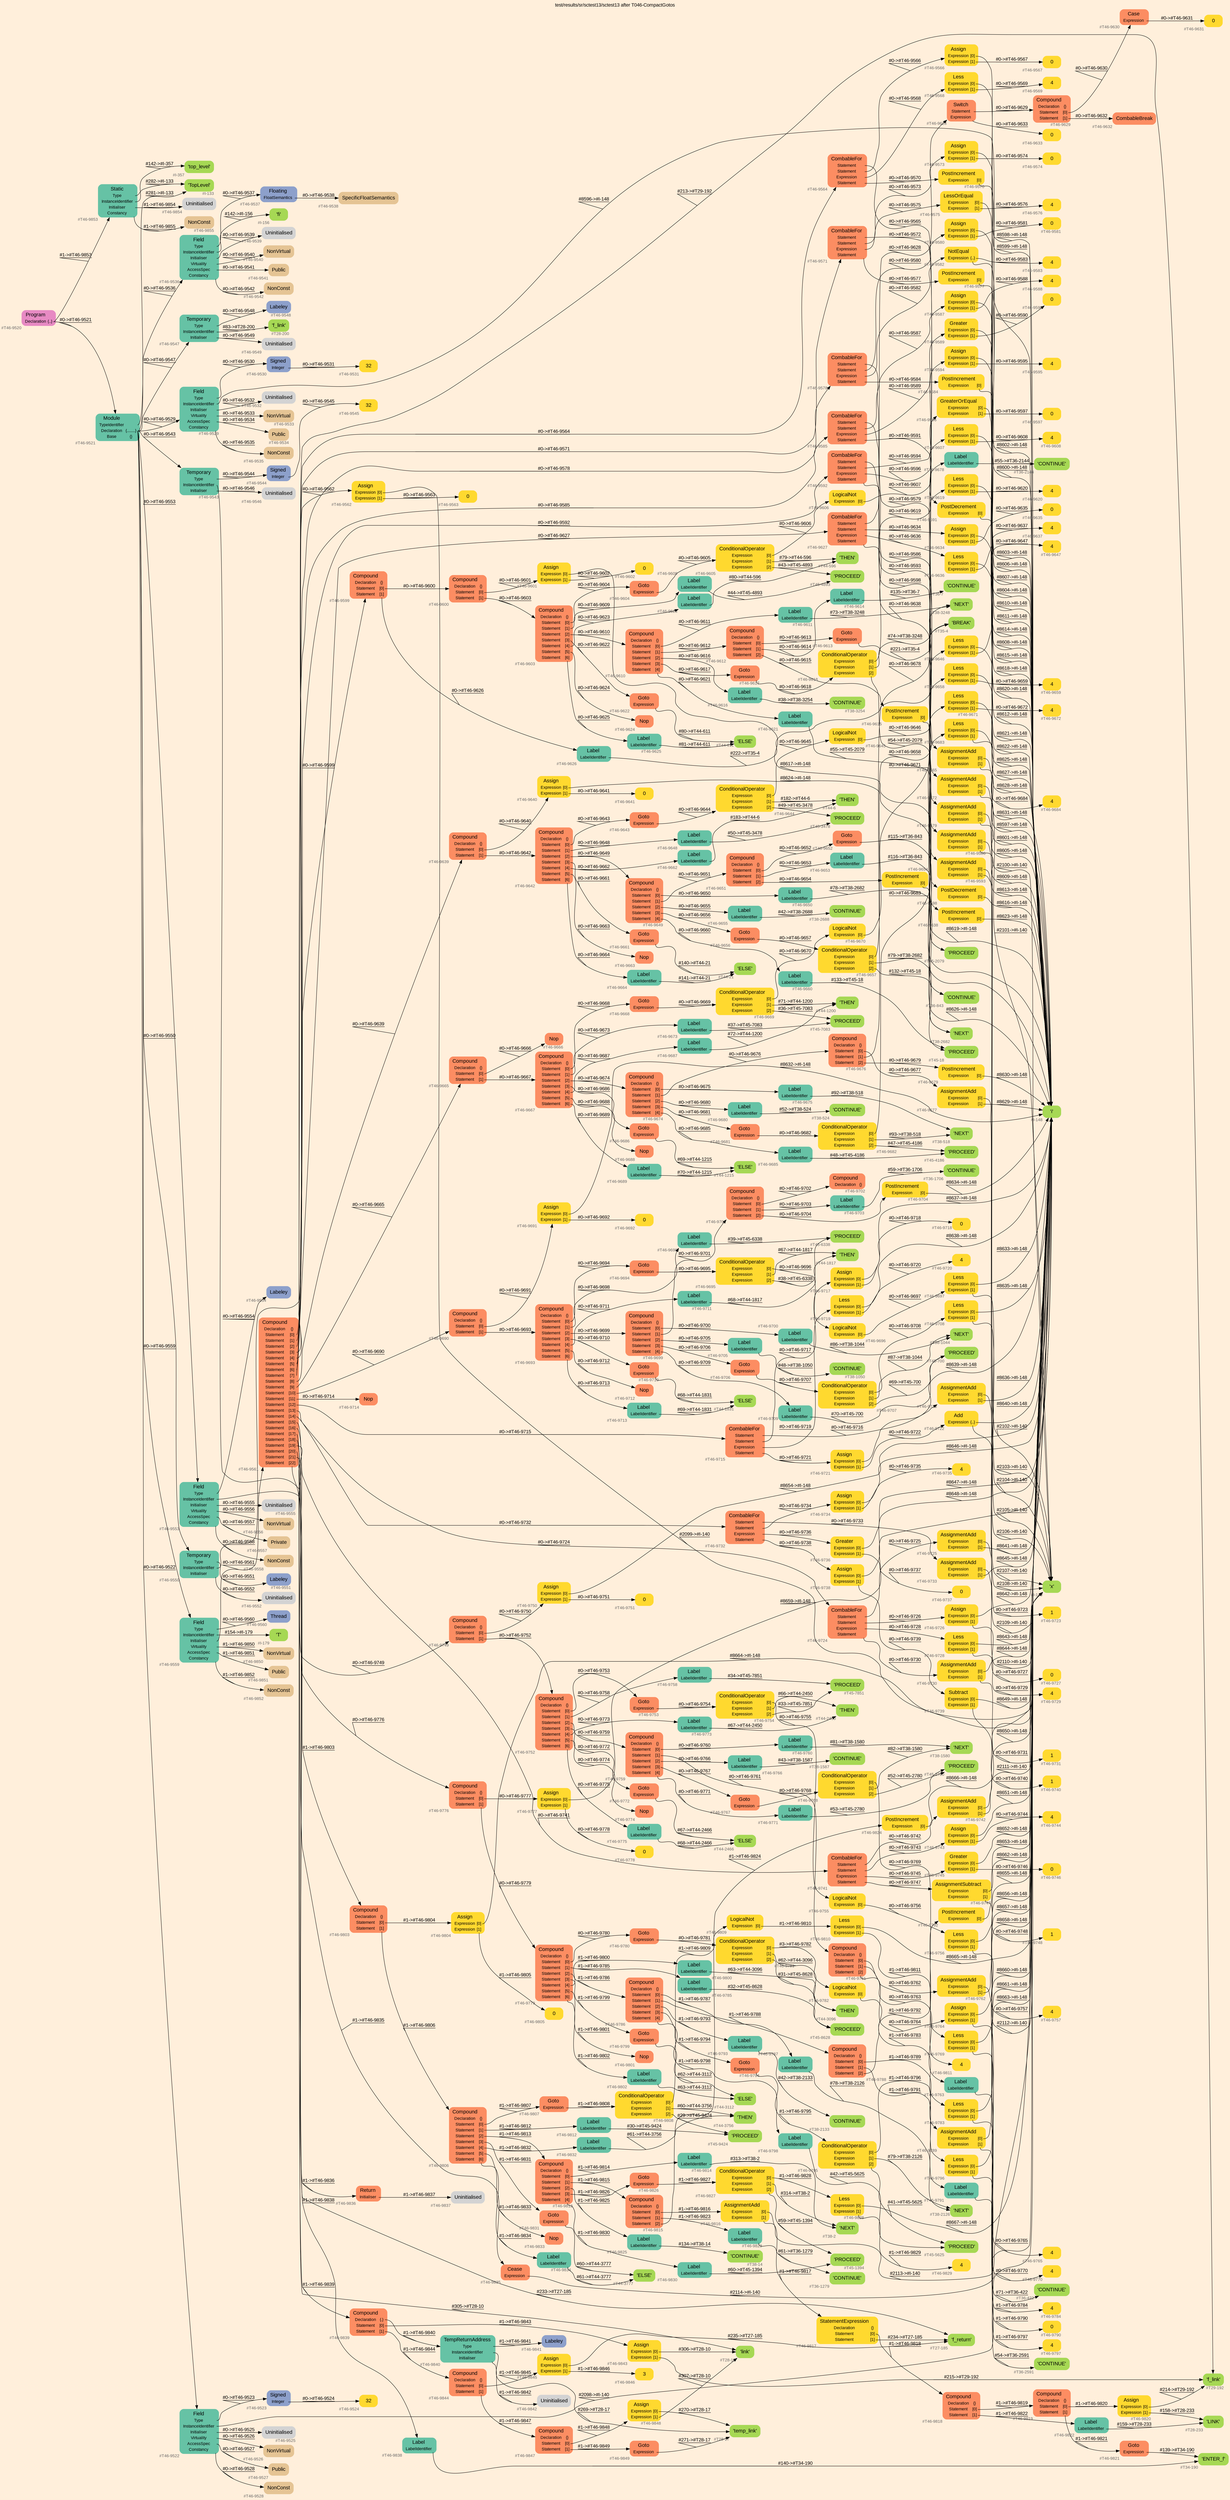 digraph "test/results/sr/sctest13/sctest13 after T046-CompactGotos" {
label = "test/results/sr/sctest13/sctest13 after T046-CompactGotos"
labelloc = t
graph [
    rankdir = "LR"
    ranksep = 0.3
    bgcolor = antiquewhite1
    color = black
    fontcolor = black
    fontname = "Arial"
];
node [
    fontname = "Arial"
];
edge [
    fontname = "Arial"
];

// -------------------- node figure --------------------
// -------- block #T46-9520 ----------
"#T46-9520" [
    fillcolor = "/set28/4"
    xlabel = "#T46-9520"
    fontsize = "12"
    fontcolor = grey40
    shape = "plaintext"
    label = <<TABLE BORDER="0" CELLBORDER="0" CELLSPACING="0">
     <TR><TD><FONT COLOR="black" POINT-SIZE="15">Program</FONT></TD></TR>
     <TR><TD><FONT COLOR="black" POINT-SIZE="12">Declaration</FONT></TD><TD PORT="port0"><FONT COLOR="black" POINT-SIZE="12">{..}</FONT></TD></TR>
    </TABLE>>
    style = "rounded,filled"
];

// -------- block #T46-9521 ----------
"#T46-9521" [
    fillcolor = "/set28/1"
    xlabel = "#T46-9521"
    fontsize = "12"
    fontcolor = grey40
    shape = "plaintext"
    label = <<TABLE BORDER="0" CELLBORDER="0" CELLSPACING="0">
     <TR><TD><FONT COLOR="black" POINT-SIZE="15">Module</FONT></TD></TR>
     <TR><TD><FONT COLOR="black" POINT-SIZE="12">TypeIdentifier</FONT></TD><TD PORT="port0"></TD></TR>
     <TR><TD><FONT COLOR="black" POINT-SIZE="12">Declaration</FONT></TD><TD PORT="port1"><FONT COLOR="black" POINT-SIZE="12">{........}</FONT></TD></TR>
     <TR><TD><FONT COLOR="black" POINT-SIZE="12">Base</FONT></TD><TD PORT="port2"><FONT COLOR="black" POINT-SIZE="12">{}</FONT></TD></TR>
    </TABLE>>
    style = "rounded,filled"
];

// -------- block #I-133 ----------
"#I-133" [
    fillcolor = "/set28/5"
    xlabel = "#I-133"
    fontsize = "12"
    fontcolor = grey40
    shape = "plaintext"
    label = <<TABLE BORDER="0" CELLBORDER="0" CELLSPACING="0">
     <TR><TD><FONT COLOR="black" POINT-SIZE="15">'TopLevel'</FONT></TD></TR>
    </TABLE>>
    style = "rounded,filled"
];

// -------- block #T46-9522 ----------
"#T46-9522" [
    fillcolor = "/set28/1"
    xlabel = "#T46-9522"
    fontsize = "12"
    fontcolor = grey40
    shape = "plaintext"
    label = <<TABLE BORDER="0" CELLBORDER="0" CELLSPACING="0">
     <TR><TD><FONT COLOR="black" POINT-SIZE="15">Field</FONT></TD></TR>
     <TR><TD><FONT COLOR="black" POINT-SIZE="12">Type</FONT></TD><TD PORT="port0"></TD></TR>
     <TR><TD><FONT COLOR="black" POINT-SIZE="12">InstanceIdentifier</FONT></TD><TD PORT="port1"></TD></TR>
     <TR><TD><FONT COLOR="black" POINT-SIZE="12">Initialiser</FONT></TD><TD PORT="port2"></TD></TR>
     <TR><TD><FONT COLOR="black" POINT-SIZE="12">Virtuality</FONT></TD><TD PORT="port3"></TD></TR>
     <TR><TD><FONT COLOR="black" POINT-SIZE="12">AccessSpec</FONT></TD><TD PORT="port4"></TD></TR>
     <TR><TD><FONT COLOR="black" POINT-SIZE="12">Constancy</FONT></TD><TD PORT="port5"></TD></TR>
    </TABLE>>
    style = "rounded,filled"
];

// -------- block #T46-9523 ----------
"#T46-9523" [
    fillcolor = "/set28/3"
    xlabel = "#T46-9523"
    fontsize = "12"
    fontcolor = grey40
    shape = "plaintext"
    label = <<TABLE BORDER="0" CELLBORDER="0" CELLSPACING="0">
     <TR><TD><FONT COLOR="black" POINT-SIZE="15">Signed</FONT></TD></TR>
     <TR><TD><FONT COLOR="black" POINT-SIZE="12">Integer</FONT></TD><TD PORT="port0"></TD></TR>
    </TABLE>>
    style = "rounded,filled"
];

// -------- block #T46-9524 ----------
"#T46-9524" [
    fillcolor = "/set28/6"
    xlabel = "#T46-9524"
    fontsize = "12"
    fontcolor = grey40
    shape = "plaintext"
    label = <<TABLE BORDER="0" CELLBORDER="0" CELLSPACING="0">
     <TR><TD><FONT COLOR="black" POINT-SIZE="15">32</FONT></TD></TR>
    </TABLE>>
    style = "rounded,filled"
];

// -------- block #I-140 ----------
"#I-140" [
    fillcolor = "/set28/5"
    xlabel = "#I-140"
    fontsize = "12"
    fontcolor = grey40
    shape = "plaintext"
    label = <<TABLE BORDER="0" CELLBORDER="0" CELLSPACING="0">
     <TR><TD><FONT COLOR="black" POINT-SIZE="15">'x'</FONT></TD></TR>
    </TABLE>>
    style = "rounded,filled"
];

// -------- block #T46-9525 ----------
"#T46-9525" [
    xlabel = "#T46-9525"
    fontsize = "12"
    fontcolor = grey40
    shape = "plaintext"
    label = <<TABLE BORDER="0" CELLBORDER="0" CELLSPACING="0">
     <TR><TD><FONT COLOR="black" POINT-SIZE="15">Uninitialised</FONT></TD></TR>
    </TABLE>>
    style = "rounded,filled"
];

// -------- block #T46-9526 ----------
"#T46-9526" [
    fillcolor = "/set28/7"
    xlabel = "#T46-9526"
    fontsize = "12"
    fontcolor = grey40
    shape = "plaintext"
    label = <<TABLE BORDER="0" CELLBORDER="0" CELLSPACING="0">
     <TR><TD><FONT COLOR="black" POINT-SIZE="15">NonVirtual</FONT></TD></TR>
    </TABLE>>
    style = "rounded,filled"
];

// -------- block #T46-9527 ----------
"#T46-9527" [
    fillcolor = "/set28/7"
    xlabel = "#T46-9527"
    fontsize = "12"
    fontcolor = grey40
    shape = "plaintext"
    label = <<TABLE BORDER="0" CELLBORDER="0" CELLSPACING="0">
     <TR><TD><FONT COLOR="black" POINT-SIZE="15">Public</FONT></TD></TR>
    </TABLE>>
    style = "rounded,filled"
];

// -------- block #T46-9528 ----------
"#T46-9528" [
    fillcolor = "/set28/7"
    xlabel = "#T46-9528"
    fontsize = "12"
    fontcolor = grey40
    shape = "plaintext"
    label = <<TABLE BORDER="0" CELLBORDER="0" CELLSPACING="0">
     <TR><TD><FONT COLOR="black" POINT-SIZE="15">NonConst</FONT></TD></TR>
    </TABLE>>
    style = "rounded,filled"
];

// -------- block #T46-9529 ----------
"#T46-9529" [
    fillcolor = "/set28/1"
    xlabel = "#T46-9529"
    fontsize = "12"
    fontcolor = grey40
    shape = "plaintext"
    label = <<TABLE BORDER="0" CELLBORDER="0" CELLSPACING="0">
     <TR><TD><FONT COLOR="black" POINT-SIZE="15">Field</FONT></TD></TR>
     <TR><TD><FONT COLOR="black" POINT-SIZE="12">Type</FONT></TD><TD PORT="port0"></TD></TR>
     <TR><TD><FONT COLOR="black" POINT-SIZE="12">InstanceIdentifier</FONT></TD><TD PORT="port1"></TD></TR>
     <TR><TD><FONT COLOR="black" POINT-SIZE="12">Initialiser</FONT></TD><TD PORT="port2"></TD></TR>
     <TR><TD><FONT COLOR="black" POINT-SIZE="12">Virtuality</FONT></TD><TD PORT="port3"></TD></TR>
     <TR><TD><FONT COLOR="black" POINT-SIZE="12">AccessSpec</FONT></TD><TD PORT="port4"></TD></TR>
     <TR><TD><FONT COLOR="black" POINT-SIZE="12">Constancy</FONT></TD><TD PORT="port5"></TD></TR>
    </TABLE>>
    style = "rounded,filled"
];

// -------- block #T46-9530 ----------
"#T46-9530" [
    fillcolor = "/set28/3"
    xlabel = "#T46-9530"
    fontsize = "12"
    fontcolor = grey40
    shape = "plaintext"
    label = <<TABLE BORDER="0" CELLBORDER="0" CELLSPACING="0">
     <TR><TD><FONT COLOR="black" POINT-SIZE="15">Signed</FONT></TD></TR>
     <TR><TD><FONT COLOR="black" POINT-SIZE="12">Integer</FONT></TD><TD PORT="port0"></TD></TR>
    </TABLE>>
    style = "rounded,filled"
];

// -------- block #T46-9531 ----------
"#T46-9531" [
    fillcolor = "/set28/6"
    xlabel = "#T46-9531"
    fontsize = "12"
    fontcolor = grey40
    shape = "plaintext"
    label = <<TABLE BORDER="0" CELLBORDER="0" CELLSPACING="0">
     <TR><TD><FONT COLOR="black" POINT-SIZE="15">32</FONT></TD></TR>
    </TABLE>>
    style = "rounded,filled"
];

// -------- block #I-148 ----------
"#I-148" [
    fillcolor = "/set28/5"
    xlabel = "#I-148"
    fontsize = "12"
    fontcolor = grey40
    shape = "plaintext"
    label = <<TABLE BORDER="0" CELLBORDER="0" CELLSPACING="0">
     <TR><TD><FONT COLOR="black" POINT-SIZE="15">'i'</FONT></TD></TR>
    </TABLE>>
    style = "rounded,filled"
];

// -------- block #T46-9532 ----------
"#T46-9532" [
    xlabel = "#T46-9532"
    fontsize = "12"
    fontcolor = grey40
    shape = "plaintext"
    label = <<TABLE BORDER="0" CELLBORDER="0" CELLSPACING="0">
     <TR><TD><FONT COLOR="black" POINT-SIZE="15">Uninitialised</FONT></TD></TR>
    </TABLE>>
    style = "rounded,filled"
];

// -------- block #T46-9533 ----------
"#T46-9533" [
    fillcolor = "/set28/7"
    xlabel = "#T46-9533"
    fontsize = "12"
    fontcolor = grey40
    shape = "plaintext"
    label = <<TABLE BORDER="0" CELLBORDER="0" CELLSPACING="0">
     <TR><TD><FONT COLOR="black" POINT-SIZE="15">NonVirtual</FONT></TD></TR>
    </TABLE>>
    style = "rounded,filled"
];

// -------- block #T46-9534 ----------
"#T46-9534" [
    fillcolor = "/set28/7"
    xlabel = "#T46-9534"
    fontsize = "12"
    fontcolor = grey40
    shape = "plaintext"
    label = <<TABLE BORDER="0" CELLBORDER="0" CELLSPACING="0">
     <TR><TD><FONT COLOR="black" POINT-SIZE="15">Public</FONT></TD></TR>
    </TABLE>>
    style = "rounded,filled"
];

// -------- block #T46-9535 ----------
"#T46-9535" [
    fillcolor = "/set28/7"
    xlabel = "#T46-9535"
    fontsize = "12"
    fontcolor = grey40
    shape = "plaintext"
    label = <<TABLE BORDER="0" CELLBORDER="0" CELLSPACING="0">
     <TR><TD><FONT COLOR="black" POINT-SIZE="15">NonConst</FONT></TD></TR>
    </TABLE>>
    style = "rounded,filled"
];

// -------- block #T46-9536 ----------
"#T46-9536" [
    fillcolor = "/set28/1"
    xlabel = "#T46-9536"
    fontsize = "12"
    fontcolor = grey40
    shape = "plaintext"
    label = <<TABLE BORDER="0" CELLBORDER="0" CELLSPACING="0">
     <TR><TD><FONT COLOR="black" POINT-SIZE="15">Field</FONT></TD></TR>
     <TR><TD><FONT COLOR="black" POINT-SIZE="12">Type</FONT></TD><TD PORT="port0"></TD></TR>
     <TR><TD><FONT COLOR="black" POINT-SIZE="12">InstanceIdentifier</FONT></TD><TD PORT="port1"></TD></TR>
     <TR><TD><FONT COLOR="black" POINT-SIZE="12">Initialiser</FONT></TD><TD PORT="port2"></TD></TR>
     <TR><TD><FONT COLOR="black" POINT-SIZE="12">Virtuality</FONT></TD><TD PORT="port3"></TD></TR>
     <TR><TD><FONT COLOR="black" POINT-SIZE="12">AccessSpec</FONT></TD><TD PORT="port4"></TD></TR>
     <TR><TD><FONT COLOR="black" POINT-SIZE="12">Constancy</FONT></TD><TD PORT="port5"></TD></TR>
    </TABLE>>
    style = "rounded,filled"
];

// -------- block #T46-9537 ----------
"#T46-9537" [
    fillcolor = "/set28/3"
    xlabel = "#T46-9537"
    fontsize = "12"
    fontcolor = grey40
    shape = "plaintext"
    label = <<TABLE BORDER="0" CELLBORDER="0" CELLSPACING="0">
     <TR><TD><FONT COLOR="black" POINT-SIZE="15">Floating</FONT></TD></TR>
     <TR><TD><FONT COLOR="black" POINT-SIZE="12">FloatSemantics</FONT></TD><TD PORT="port0"></TD></TR>
    </TABLE>>
    style = "rounded,filled"
];

// -------- block #T46-9538 ----------
"#T46-9538" [
    fillcolor = "/set28/7"
    xlabel = "#T46-9538"
    fontsize = "12"
    fontcolor = grey40
    shape = "plaintext"
    label = <<TABLE BORDER="0" CELLBORDER="0" CELLSPACING="0">
     <TR><TD><FONT COLOR="black" POINT-SIZE="15">SpecificFloatSemantics</FONT></TD></TR>
    </TABLE>>
    style = "rounded,filled"
];

// -------- block #I-156 ----------
"#I-156" [
    fillcolor = "/set28/5"
    xlabel = "#I-156"
    fontsize = "12"
    fontcolor = grey40
    shape = "plaintext"
    label = <<TABLE BORDER="0" CELLBORDER="0" CELLSPACING="0">
     <TR><TD><FONT COLOR="black" POINT-SIZE="15">'fi'</FONT></TD></TR>
    </TABLE>>
    style = "rounded,filled"
];

// -------- block #T46-9539 ----------
"#T46-9539" [
    xlabel = "#T46-9539"
    fontsize = "12"
    fontcolor = grey40
    shape = "plaintext"
    label = <<TABLE BORDER="0" CELLBORDER="0" CELLSPACING="0">
     <TR><TD><FONT COLOR="black" POINT-SIZE="15">Uninitialised</FONT></TD></TR>
    </TABLE>>
    style = "rounded,filled"
];

// -------- block #T46-9540 ----------
"#T46-9540" [
    fillcolor = "/set28/7"
    xlabel = "#T46-9540"
    fontsize = "12"
    fontcolor = grey40
    shape = "plaintext"
    label = <<TABLE BORDER="0" CELLBORDER="0" CELLSPACING="0">
     <TR><TD><FONT COLOR="black" POINT-SIZE="15">NonVirtual</FONT></TD></TR>
    </TABLE>>
    style = "rounded,filled"
];

// -------- block #T46-9541 ----------
"#T46-9541" [
    fillcolor = "/set28/7"
    xlabel = "#T46-9541"
    fontsize = "12"
    fontcolor = grey40
    shape = "plaintext"
    label = <<TABLE BORDER="0" CELLBORDER="0" CELLSPACING="0">
     <TR><TD><FONT COLOR="black" POINT-SIZE="15">Public</FONT></TD></TR>
    </TABLE>>
    style = "rounded,filled"
];

// -------- block #T46-9542 ----------
"#T46-9542" [
    fillcolor = "/set28/7"
    xlabel = "#T46-9542"
    fontsize = "12"
    fontcolor = grey40
    shape = "plaintext"
    label = <<TABLE BORDER="0" CELLBORDER="0" CELLSPACING="0">
     <TR><TD><FONT COLOR="black" POINT-SIZE="15">NonConst</FONT></TD></TR>
    </TABLE>>
    style = "rounded,filled"
];

// -------- block #T46-9543 ----------
"#T46-9543" [
    fillcolor = "/set28/1"
    xlabel = "#T46-9543"
    fontsize = "12"
    fontcolor = grey40
    shape = "plaintext"
    label = <<TABLE BORDER="0" CELLBORDER="0" CELLSPACING="0">
     <TR><TD><FONT COLOR="black" POINT-SIZE="15">Temporary</FONT></TD></TR>
     <TR><TD><FONT COLOR="black" POINT-SIZE="12">Type</FONT></TD><TD PORT="port0"></TD></TR>
     <TR><TD><FONT COLOR="black" POINT-SIZE="12">InstanceIdentifier</FONT></TD><TD PORT="port1"></TD></TR>
     <TR><TD><FONT COLOR="black" POINT-SIZE="12">Initialiser</FONT></TD><TD PORT="port2"></TD></TR>
    </TABLE>>
    style = "rounded,filled"
];

// -------- block #T46-9544 ----------
"#T46-9544" [
    fillcolor = "/set28/3"
    xlabel = "#T46-9544"
    fontsize = "12"
    fontcolor = grey40
    shape = "plaintext"
    label = <<TABLE BORDER="0" CELLBORDER="0" CELLSPACING="0">
     <TR><TD><FONT COLOR="black" POINT-SIZE="15">Signed</FONT></TD></TR>
     <TR><TD><FONT COLOR="black" POINT-SIZE="12">Integer</FONT></TD><TD PORT="port0"></TD></TR>
    </TABLE>>
    style = "rounded,filled"
];

// -------- block #T46-9545 ----------
"#T46-9545" [
    fillcolor = "/set28/6"
    xlabel = "#T46-9545"
    fontsize = "12"
    fontcolor = grey40
    shape = "plaintext"
    label = <<TABLE BORDER="0" CELLBORDER="0" CELLSPACING="0">
     <TR><TD><FONT COLOR="black" POINT-SIZE="15">32</FONT></TD></TR>
    </TABLE>>
    style = "rounded,filled"
];

// -------- block #T27-185 ----------
"#T27-185" [
    fillcolor = "/set28/5"
    xlabel = "#T27-185"
    fontsize = "12"
    fontcolor = grey40
    shape = "plaintext"
    label = <<TABLE BORDER="0" CELLBORDER="0" CELLSPACING="0">
     <TR><TD><FONT COLOR="black" POINT-SIZE="15">'f_return'</FONT></TD></TR>
    </TABLE>>
    style = "rounded,filled"
];

// -------- block #T46-9546 ----------
"#T46-9546" [
    xlabel = "#T46-9546"
    fontsize = "12"
    fontcolor = grey40
    shape = "plaintext"
    label = <<TABLE BORDER="0" CELLBORDER="0" CELLSPACING="0">
     <TR><TD><FONT COLOR="black" POINT-SIZE="15">Uninitialised</FONT></TD></TR>
    </TABLE>>
    style = "rounded,filled"
];

// -------- block #T46-9547 ----------
"#T46-9547" [
    fillcolor = "/set28/1"
    xlabel = "#T46-9547"
    fontsize = "12"
    fontcolor = grey40
    shape = "plaintext"
    label = <<TABLE BORDER="0" CELLBORDER="0" CELLSPACING="0">
     <TR><TD><FONT COLOR="black" POINT-SIZE="15">Temporary</FONT></TD></TR>
     <TR><TD><FONT COLOR="black" POINT-SIZE="12">Type</FONT></TD><TD PORT="port0"></TD></TR>
     <TR><TD><FONT COLOR="black" POINT-SIZE="12">InstanceIdentifier</FONT></TD><TD PORT="port1"></TD></TR>
     <TR><TD><FONT COLOR="black" POINT-SIZE="12">Initialiser</FONT></TD><TD PORT="port2"></TD></TR>
    </TABLE>>
    style = "rounded,filled"
];

// -------- block #T46-9548 ----------
"#T46-9548" [
    fillcolor = "/set28/3"
    xlabel = "#T46-9548"
    fontsize = "12"
    fontcolor = grey40
    shape = "plaintext"
    label = <<TABLE BORDER="0" CELLBORDER="0" CELLSPACING="0">
     <TR><TD><FONT COLOR="black" POINT-SIZE="15">Labeley</FONT></TD></TR>
    </TABLE>>
    style = "rounded,filled"
];

// -------- block #T28-200 ----------
"#T28-200" [
    fillcolor = "/set28/5"
    xlabel = "#T28-200"
    fontsize = "12"
    fontcolor = grey40
    shape = "plaintext"
    label = <<TABLE BORDER="0" CELLBORDER="0" CELLSPACING="0">
     <TR><TD><FONT COLOR="black" POINT-SIZE="15">'f_link'</FONT></TD></TR>
    </TABLE>>
    style = "rounded,filled"
];

// -------- block #T46-9549 ----------
"#T46-9549" [
    xlabel = "#T46-9549"
    fontsize = "12"
    fontcolor = grey40
    shape = "plaintext"
    label = <<TABLE BORDER="0" CELLBORDER="0" CELLSPACING="0">
     <TR><TD><FONT COLOR="black" POINT-SIZE="15">Uninitialised</FONT></TD></TR>
    </TABLE>>
    style = "rounded,filled"
];

// -------- block #T46-9550 ----------
"#T46-9550" [
    fillcolor = "/set28/1"
    xlabel = "#T46-9550"
    fontsize = "12"
    fontcolor = grey40
    shape = "plaintext"
    label = <<TABLE BORDER="0" CELLBORDER="0" CELLSPACING="0">
     <TR><TD><FONT COLOR="black" POINT-SIZE="15">Temporary</FONT></TD></TR>
     <TR><TD><FONT COLOR="black" POINT-SIZE="12">Type</FONT></TD><TD PORT="port0"></TD></TR>
     <TR><TD><FONT COLOR="black" POINT-SIZE="12">InstanceIdentifier</FONT></TD><TD PORT="port1"></TD></TR>
     <TR><TD><FONT COLOR="black" POINT-SIZE="12">Initialiser</FONT></TD><TD PORT="port2"></TD></TR>
    </TABLE>>
    style = "rounded,filled"
];

// -------- block #T46-9551 ----------
"#T46-9551" [
    fillcolor = "/set28/3"
    xlabel = "#T46-9551"
    fontsize = "12"
    fontcolor = grey40
    shape = "plaintext"
    label = <<TABLE BORDER="0" CELLBORDER="0" CELLSPACING="0">
     <TR><TD><FONT COLOR="black" POINT-SIZE="15">Labeley</FONT></TD></TR>
    </TABLE>>
    style = "rounded,filled"
];

// -------- block #T29-192 ----------
"#T29-192" [
    fillcolor = "/set28/5"
    xlabel = "#T29-192"
    fontsize = "12"
    fontcolor = grey40
    shape = "plaintext"
    label = <<TABLE BORDER="0" CELLBORDER="0" CELLSPACING="0">
     <TR><TD><FONT COLOR="black" POINT-SIZE="15">'f_link'</FONT></TD></TR>
    </TABLE>>
    style = "rounded,filled"
];

// -------- block #T46-9552 ----------
"#T46-9552" [
    xlabel = "#T46-9552"
    fontsize = "12"
    fontcolor = grey40
    shape = "plaintext"
    label = <<TABLE BORDER="0" CELLBORDER="0" CELLSPACING="0">
     <TR><TD><FONT COLOR="black" POINT-SIZE="15">Uninitialised</FONT></TD></TR>
    </TABLE>>
    style = "rounded,filled"
];

// -------- block #T46-9553 ----------
"#T46-9553" [
    fillcolor = "/set28/1"
    xlabel = "#T46-9553"
    fontsize = "12"
    fontcolor = grey40
    shape = "plaintext"
    label = <<TABLE BORDER="0" CELLBORDER="0" CELLSPACING="0">
     <TR><TD><FONT COLOR="black" POINT-SIZE="15">Field</FONT></TD></TR>
     <TR><TD><FONT COLOR="black" POINT-SIZE="12">Type</FONT></TD><TD PORT="port0"></TD></TR>
     <TR><TD><FONT COLOR="black" POINT-SIZE="12">InstanceIdentifier</FONT></TD><TD PORT="port1"></TD></TR>
     <TR><TD><FONT COLOR="black" POINT-SIZE="12">Initialiser</FONT></TD><TD PORT="port2"></TD></TR>
     <TR><TD><FONT COLOR="black" POINT-SIZE="12">Virtuality</FONT></TD><TD PORT="port3"></TD></TR>
     <TR><TD><FONT COLOR="black" POINT-SIZE="12">AccessSpec</FONT></TD><TD PORT="port4"></TD></TR>
     <TR><TD><FONT COLOR="black" POINT-SIZE="12">Constancy</FONT></TD><TD PORT="port5"></TD></TR>
    </TABLE>>
    style = "rounded,filled"
];

// -------- block #T46-9554 ----------
"#T46-9554" [
    fillcolor = "/set28/3"
    xlabel = "#T46-9554"
    fontsize = "12"
    fontcolor = grey40
    shape = "plaintext"
    label = <<TABLE BORDER="0" CELLBORDER="0" CELLSPACING="0">
     <TR><TD><FONT COLOR="black" POINT-SIZE="15">Labeley</FONT></TD></TR>
    </TABLE>>
    style = "rounded,filled"
];

// -------- block #T28-10 ----------
"#T28-10" [
    fillcolor = "/set28/5"
    xlabel = "#T28-10"
    fontsize = "12"
    fontcolor = grey40
    shape = "plaintext"
    label = <<TABLE BORDER="0" CELLBORDER="0" CELLSPACING="0">
     <TR><TD><FONT COLOR="black" POINT-SIZE="15">'link'</FONT></TD></TR>
    </TABLE>>
    style = "rounded,filled"
];

// -------- block #T46-9555 ----------
"#T46-9555" [
    xlabel = "#T46-9555"
    fontsize = "12"
    fontcolor = grey40
    shape = "plaintext"
    label = <<TABLE BORDER="0" CELLBORDER="0" CELLSPACING="0">
     <TR><TD><FONT COLOR="black" POINT-SIZE="15">Uninitialised</FONT></TD></TR>
    </TABLE>>
    style = "rounded,filled"
];

// -------- block #T46-9556 ----------
"#T46-9556" [
    fillcolor = "/set28/7"
    xlabel = "#T46-9556"
    fontsize = "12"
    fontcolor = grey40
    shape = "plaintext"
    label = <<TABLE BORDER="0" CELLBORDER="0" CELLSPACING="0">
     <TR><TD><FONT COLOR="black" POINT-SIZE="15">NonVirtual</FONT></TD></TR>
    </TABLE>>
    style = "rounded,filled"
];

// -------- block #T46-9557 ----------
"#T46-9557" [
    fillcolor = "/set28/7"
    xlabel = "#T46-9557"
    fontsize = "12"
    fontcolor = grey40
    shape = "plaintext"
    label = <<TABLE BORDER="0" CELLBORDER="0" CELLSPACING="0">
     <TR><TD><FONT COLOR="black" POINT-SIZE="15">Private</FONT></TD></TR>
    </TABLE>>
    style = "rounded,filled"
];

// -------- block #T46-9558 ----------
"#T46-9558" [
    fillcolor = "/set28/7"
    xlabel = "#T46-9558"
    fontsize = "12"
    fontcolor = grey40
    shape = "plaintext"
    label = <<TABLE BORDER="0" CELLBORDER="0" CELLSPACING="0">
     <TR><TD><FONT COLOR="black" POINT-SIZE="15">NonConst</FONT></TD></TR>
    </TABLE>>
    style = "rounded,filled"
];

// -------- block #T46-9559 ----------
"#T46-9559" [
    fillcolor = "/set28/1"
    xlabel = "#T46-9559"
    fontsize = "12"
    fontcolor = grey40
    shape = "plaintext"
    label = <<TABLE BORDER="0" CELLBORDER="0" CELLSPACING="0">
     <TR><TD><FONT COLOR="black" POINT-SIZE="15">Field</FONT></TD></TR>
     <TR><TD><FONT COLOR="black" POINT-SIZE="12">Type</FONT></TD><TD PORT="port0"></TD></TR>
     <TR><TD><FONT COLOR="black" POINT-SIZE="12">InstanceIdentifier</FONT></TD><TD PORT="port1"></TD></TR>
     <TR><TD><FONT COLOR="black" POINT-SIZE="12">Initialiser</FONT></TD><TD PORT="port2"></TD></TR>
     <TR><TD><FONT COLOR="black" POINT-SIZE="12">Virtuality</FONT></TD><TD PORT="port3"></TD></TR>
     <TR><TD><FONT COLOR="black" POINT-SIZE="12">AccessSpec</FONT></TD><TD PORT="port4"></TD></TR>
     <TR><TD><FONT COLOR="black" POINT-SIZE="12">Constancy</FONT></TD><TD PORT="port5"></TD></TR>
    </TABLE>>
    style = "rounded,filled"
];

// -------- block #T46-9560 ----------
"#T46-9560" [
    fillcolor = "/set28/3"
    xlabel = "#T46-9560"
    fontsize = "12"
    fontcolor = grey40
    shape = "plaintext"
    label = <<TABLE BORDER="0" CELLBORDER="0" CELLSPACING="0">
     <TR><TD><FONT COLOR="black" POINT-SIZE="15">Thread</FONT></TD></TR>
    </TABLE>>
    style = "rounded,filled"
];

// -------- block #I-179 ----------
"#I-179" [
    fillcolor = "/set28/5"
    xlabel = "#I-179"
    fontsize = "12"
    fontcolor = grey40
    shape = "plaintext"
    label = <<TABLE BORDER="0" CELLBORDER="0" CELLSPACING="0">
     <TR><TD><FONT COLOR="black" POINT-SIZE="15">'T'</FONT></TD></TR>
    </TABLE>>
    style = "rounded,filled"
];

// -------- block #T46-9561 ----------
"#T46-9561" [
    fillcolor = "/set28/2"
    xlabel = "#T46-9561"
    fontsize = "12"
    fontcolor = grey40
    shape = "plaintext"
    label = <<TABLE BORDER="0" CELLBORDER="0" CELLSPACING="0">
     <TR><TD><FONT COLOR="black" POINT-SIZE="15">Compound</FONT></TD></TR>
     <TR><TD><FONT COLOR="black" POINT-SIZE="12">Declaration</FONT></TD><TD PORT="port0"><FONT COLOR="black" POINT-SIZE="12">{}</FONT></TD></TR>
     <TR><TD><FONT COLOR="black" POINT-SIZE="12">Statement</FONT></TD><TD PORT="port1"><FONT COLOR="black" POINT-SIZE="12">[0]</FONT></TD></TR>
     <TR><TD><FONT COLOR="black" POINT-SIZE="12">Statement</FONT></TD><TD PORT="port2"><FONT COLOR="black" POINT-SIZE="12">[1]</FONT></TD></TR>
     <TR><TD><FONT COLOR="black" POINT-SIZE="12">Statement</FONT></TD><TD PORT="port3"><FONT COLOR="black" POINT-SIZE="12">[2]</FONT></TD></TR>
     <TR><TD><FONT COLOR="black" POINT-SIZE="12">Statement</FONT></TD><TD PORT="port4"><FONT COLOR="black" POINT-SIZE="12">[3]</FONT></TD></TR>
     <TR><TD><FONT COLOR="black" POINT-SIZE="12">Statement</FONT></TD><TD PORT="port5"><FONT COLOR="black" POINT-SIZE="12">[4]</FONT></TD></TR>
     <TR><TD><FONT COLOR="black" POINT-SIZE="12">Statement</FONT></TD><TD PORT="port6"><FONT COLOR="black" POINT-SIZE="12">[5]</FONT></TD></TR>
     <TR><TD><FONT COLOR="black" POINT-SIZE="12">Statement</FONT></TD><TD PORT="port7"><FONT COLOR="black" POINT-SIZE="12">[6]</FONT></TD></TR>
     <TR><TD><FONT COLOR="black" POINT-SIZE="12">Statement</FONT></TD><TD PORT="port8"><FONT COLOR="black" POINT-SIZE="12">[7]</FONT></TD></TR>
     <TR><TD><FONT COLOR="black" POINT-SIZE="12">Statement</FONT></TD><TD PORT="port9"><FONT COLOR="black" POINT-SIZE="12">[8]</FONT></TD></TR>
     <TR><TD><FONT COLOR="black" POINT-SIZE="12">Statement</FONT></TD><TD PORT="port10"><FONT COLOR="black" POINT-SIZE="12">[9]</FONT></TD></TR>
     <TR><TD><FONT COLOR="black" POINT-SIZE="12">Statement</FONT></TD><TD PORT="port11"><FONT COLOR="black" POINT-SIZE="12">[10]</FONT></TD></TR>
     <TR><TD><FONT COLOR="black" POINT-SIZE="12">Statement</FONT></TD><TD PORT="port12"><FONT COLOR="black" POINT-SIZE="12">[11]</FONT></TD></TR>
     <TR><TD><FONT COLOR="black" POINT-SIZE="12">Statement</FONT></TD><TD PORT="port13"><FONT COLOR="black" POINT-SIZE="12">[12]</FONT></TD></TR>
     <TR><TD><FONT COLOR="black" POINT-SIZE="12">Statement</FONT></TD><TD PORT="port14"><FONT COLOR="black" POINT-SIZE="12">[13]</FONT></TD></TR>
     <TR><TD><FONT COLOR="black" POINT-SIZE="12">Statement</FONT></TD><TD PORT="port15"><FONT COLOR="black" POINT-SIZE="12">[14]</FONT></TD></TR>
     <TR><TD><FONT COLOR="black" POINT-SIZE="12">Statement</FONT></TD><TD PORT="port16"><FONT COLOR="black" POINT-SIZE="12">[15]</FONT></TD></TR>
     <TR><TD><FONT COLOR="black" POINT-SIZE="12">Statement</FONT></TD><TD PORT="port17"><FONT COLOR="black" POINT-SIZE="12">[16]</FONT></TD></TR>
     <TR><TD><FONT COLOR="black" POINT-SIZE="12">Statement</FONT></TD><TD PORT="port18"><FONT COLOR="black" POINT-SIZE="12">[17]</FONT></TD></TR>
     <TR><TD><FONT COLOR="black" POINT-SIZE="12">Statement</FONT></TD><TD PORT="port19"><FONT COLOR="black" POINT-SIZE="12">[18]</FONT></TD></TR>
     <TR><TD><FONT COLOR="black" POINT-SIZE="12">Statement</FONT></TD><TD PORT="port20"><FONT COLOR="black" POINT-SIZE="12">[19]</FONT></TD></TR>
     <TR><TD><FONT COLOR="black" POINT-SIZE="12">Statement</FONT></TD><TD PORT="port21"><FONT COLOR="black" POINT-SIZE="12">[20]</FONT></TD></TR>
     <TR><TD><FONT COLOR="black" POINT-SIZE="12">Statement</FONT></TD><TD PORT="port22"><FONT COLOR="black" POINT-SIZE="12">[21]</FONT></TD></TR>
     <TR><TD><FONT COLOR="black" POINT-SIZE="12">Statement</FONT></TD><TD PORT="port23"><FONT COLOR="black" POINT-SIZE="12">[22]</FONT></TD></TR>
    </TABLE>>
    style = "rounded,filled"
];

// -------- block #T46-9562 ----------
"#T46-9562" [
    fillcolor = "/set28/6"
    xlabel = "#T46-9562"
    fontsize = "12"
    fontcolor = grey40
    shape = "plaintext"
    label = <<TABLE BORDER="0" CELLBORDER="0" CELLSPACING="0">
     <TR><TD><FONT COLOR="black" POINT-SIZE="15">Assign</FONT></TD></TR>
     <TR><TD><FONT COLOR="black" POINT-SIZE="12">Expression</FONT></TD><TD PORT="port0"><FONT COLOR="black" POINT-SIZE="12">[0]</FONT></TD></TR>
     <TR><TD><FONT COLOR="black" POINT-SIZE="12">Expression</FONT></TD><TD PORT="port1"><FONT COLOR="black" POINT-SIZE="12">[1]</FONT></TD></TR>
    </TABLE>>
    style = "rounded,filled"
];

// -------- block #T46-9563 ----------
"#T46-9563" [
    fillcolor = "/set28/6"
    xlabel = "#T46-9563"
    fontsize = "12"
    fontcolor = grey40
    shape = "plaintext"
    label = <<TABLE BORDER="0" CELLBORDER="0" CELLSPACING="0">
     <TR><TD><FONT COLOR="black" POINT-SIZE="15">0</FONT></TD></TR>
    </TABLE>>
    style = "rounded,filled"
];

// -------- block #T46-9564 ----------
"#T46-9564" [
    fillcolor = "/set28/2"
    xlabel = "#T46-9564"
    fontsize = "12"
    fontcolor = grey40
    shape = "plaintext"
    label = <<TABLE BORDER="0" CELLBORDER="0" CELLSPACING="0">
     <TR><TD><FONT COLOR="black" POINT-SIZE="15">CombableFor</FONT></TD></TR>
     <TR><TD><FONT COLOR="black" POINT-SIZE="12">Statement</FONT></TD><TD PORT="port0"></TD></TR>
     <TR><TD><FONT COLOR="black" POINT-SIZE="12">Statement</FONT></TD><TD PORT="port1"></TD></TR>
     <TR><TD><FONT COLOR="black" POINT-SIZE="12">Expression</FONT></TD><TD PORT="port2"></TD></TR>
     <TR><TD><FONT COLOR="black" POINT-SIZE="12">Statement</FONT></TD><TD PORT="port3"></TD></TR>
    </TABLE>>
    style = "rounded,filled"
];

// -------- block #T46-9565 ----------
"#T46-9565" [
    fillcolor = "/set28/6"
    xlabel = "#T46-9565"
    fontsize = "12"
    fontcolor = grey40
    shape = "plaintext"
    label = <<TABLE BORDER="0" CELLBORDER="0" CELLSPACING="0">
     <TR><TD><FONT COLOR="black" POINT-SIZE="15">AssignmentAdd</FONT></TD></TR>
     <TR><TD><FONT COLOR="black" POINT-SIZE="12">Expression</FONT></TD><TD PORT="port0"><FONT COLOR="black" POINT-SIZE="12">[0]</FONT></TD></TR>
     <TR><TD><FONT COLOR="black" POINT-SIZE="12">Expression</FONT></TD><TD PORT="port1"><FONT COLOR="black" POINT-SIZE="12">[1]</FONT></TD></TR>
    </TABLE>>
    style = "rounded,filled"
];

// -------- block #T46-9566 ----------
"#T46-9566" [
    fillcolor = "/set28/6"
    xlabel = "#T46-9566"
    fontsize = "12"
    fontcolor = grey40
    shape = "plaintext"
    label = <<TABLE BORDER="0" CELLBORDER="0" CELLSPACING="0">
     <TR><TD><FONT COLOR="black" POINT-SIZE="15">Assign</FONT></TD></TR>
     <TR><TD><FONT COLOR="black" POINT-SIZE="12">Expression</FONT></TD><TD PORT="port0"><FONT COLOR="black" POINT-SIZE="12">[0]</FONT></TD></TR>
     <TR><TD><FONT COLOR="black" POINT-SIZE="12">Expression</FONT></TD><TD PORT="port1"><FONT COLOR="black" POINT-SIZE="12">[1]</FONT></TD></TR>
    </TABLE>>
    style = "rounded,filled"
];

// -------- block #T46-9567 ----------
"#T46-9567" [
    fillcolor = "/set28/6"
    xlabel = "#T46-9567"
    fontsize = "12"
    fontcolor = grey40
    shape = "plaintext"
    label = <<TABLE BORDER="0" CELLBORDER="0" CELLSPACING="0">
     <TR><TD><FONT COLOR="black" POINT-SIZE="15">0</FONT></TD></TR>
    </TABLE>>
    style = "rounded,filled"
];

// -------- block #T46-9568 ----------
"#T46-9568" [
    fillcolor = "/set28/6"
    xlabel = "#T46-9568"
    fontsize = "12"
    fontcolor = grey40
    shape = "plaintext"
    label = <<TABLE BORDER="0" CELLBORDER="0" CELLSPACING="0">
     <TR><TD><FONT COLOR="black" POINT-SIZE="15">Less</FONT></TD></TR>
     <TR><TD><FONT COLOR="black" POINT-SIZE="12">Expression</FONT></TD><TD PORT="port0"><FONT COLOR="black" POINT-SIZE="12">[0]</FONT></TD></TR>
     <TR><TD><FONT COLOR="black" POINT-SIZE="12">Expression</FONT></TD><TD PORT="port1"><FONT COLOR="black" POINT-SIZE="12">[1]</FONT></TD></TR>
    </TABLE>>
    style = "rounded,filled"
];

// -------- block #T46-9569 ----------
"#T46-9569" [
    fillcolor = "/set28/6"
    xlabel = "#T46-9569"
    fontsize = "12"
    fontcolor = grey40
    shape = "plaintext"
    label = <<TABLE BORDER="0" CELLBORDER="0" CELLSPACING="0">
     <TR><TD><FONT COLOR="black" POINT-SIZE="15">4</FONT></TD></TR>
    </TABLE>>
    style = "rounded,filled"
];

// -------- block #T46-9570 ----------
"#T46-9570" [
    fillcolor = "/set28/6"
    xlabel = "#T46-9570"
    fontsize = "12"
    fontcolor = grey40
    shape = "plaintext"
    label = <<TABLE BORDER="0" CELLBORDER="0" CELLSPACING="0">
     <TR><TD><FONT COLOR="black" POINT-SIZE="15">PostIncrement</FONT></TD></TR>
     <TR><TD><FONT COLOR="black" POINT-SIZE="12">Expression</FONT></TD><TD PORT="port0"><FONT COLOR="black" POINT-SIZE="12">[0]</FONT></TD></TR>
    </TABLE>>
    style = "rounded,filled"
];

// -------- block #T46-9571 ----------
"#T46-9571" [
    fillcolor = "/set28/2"
    xlabel = "#T46-9571"
    fontsize = "12"
    fontcolor = grey40
    shape = "plaintext"
    label = <<TABLE BORDER="0" CELLBORDER="0" CELLSPACING="0">
     <TR><TD><FONT COLOR="black" POINT-SIZE="15">CombableFor</FONT></TD></TR>
     <TR><TD><FONT COLOR="black" POINT-SIZE="12">Statement</FONT></TD><TD PORT="port0"></TD></TR>
     <TR><TD><FONT COLOR="black" POINT-SIZE="12">Statement</FONT></TD><TD PORT="port1"></TD></TR>
     <TR><TD><FONT COLOR="black" POINT-SIZE="12">Expression</FONT></TD><TD PORT="port2"></TD></TR>
     <TR><TD><FONT COLOR="black" POINT-SIZE="12">Statement</FONT></TD><TD PORT="port3"></TD></TR>
    </TABLE>>
    style = "rounded,filled"
];

// -------- block #T46-9572 ----------
"#T46-9572" [
    fillcolor = "/set28/6"
    xlabel = "#T46-9572"
    fontsize = "12"
    fontcolor = grey40
    shape = "plaintext"
    label = <<TABLE BORDER="0" CELLBORDER="0" CELLSPACING="0">
     <TR><TD><FONT COLOR="black" POINT-SIZE="15">AssignmentAdd</FONT></TD></TR>
     <TR><TD><FONT COLOR="black" POINT-SIZE="12">Expression</FONT></TD><TD PORT="port0"><FONT COLOR="black" POINT-SIZE="12">[0]</FONT></TD></TR>
     <TR><TD><FONT COLOR="black" POINT-SIZE="12">Expression</FONT></TD><TD PORT="port1"><FONT COLOR="black" POINT-SIZE="12">[1]</FONT></TD></TR>
    </TABLE>>
    style = "rounded,filled"
];

// -------- block #T46-9573 ----------
"#T46-9573" [
    fillcolor = "/set28/6"
    xlabel = "#T46-9573"
    fontsize = "12"
    fontcolor = grey40
    shape = "plaintext"
    label = <<TABLE BORDER="0" CELLBORDER="0" CELLSPACING="0">
     <TR><TD><FONT COLOR="black" POINT-SIZE="15">Assign</FONT></TD></TR>
     <TR><TD><FONT COLOR="black" POINT-SIZE="12">Expression</FONT></TD><TD PORT="port0"><FONT COLOR="black" POINT-SIZE="12">[0]</FONT></TD></TR>
     <TR><TD><FONT COLOR="black" POINT-SIZE="12">Expression</FONT></TD><TD PORT="port1"><FONT COLOR="black" POINT-SIZE="12">[1]</FONT></TD></TR>
    </TABLE>>
    style = "rounded,filled"
];

// -------- block #T46-9574 ----------
"#T46-9574" [
    fillcolor = "/set28/6"
    xlabel = "#T46-9574"
    fontsize = "12"
    fontcolor = grey40
    shape = "plaintext"
    label = <<TABLE BORDER="0" CELLBORDER="0" CELLSPACING="0">
     <TR><TD><FONT COLOR="black" POINT-SIZE="15">0</FONT></TD></TR>
    </TABLE>>
    style = "rounded,filled"
];

// -------- block #T46-9575 ----------
"#T46-9575" [
    fillcolor = "/set28/6"
    xlabel = "#T46-9575"
    fontsize = "12"
    fontcolor = grey40
    shape = "plaintext"
    label = <<TABLE BORDER="0" CELLBORDER="0" CELLSPACING="0">
     <TR><TD><FONT COLOR="black" POINT-SIZE="15">LessOrEqual</FONT></TD></TR>
     <TR><TD><FONT COLOR="black" POINT-SIZE="12">Expression</FONT></TD><TD PORT="port0"><FONT COLOR="black" POINT-SIZE="12">[0]</FONT></TD></TR>
     <TR><TD><FONT COLOR="black" POINT-SIZE="12">Expression</FONT></TD><TD PORT="port1"><FONT COLOR="black" POINT-SIZE="12">[1]</FONT></TD></TR>
    </TABLE>>
    style = "rounded,filled"
];

// -------- block #T46-9576 ----------
"#T46-9576" [
    fillcolor = "/set28/6"
    xlabel = "#T46-9576"
    fontsize = "12"
    fontcolor = grey40
    shape = "plaintext"
    label = <<TABLE BORDER="0" CELLBORDER="0" CELLSPACING="0">
     <TR><TD><FONT COLOR="black" POINT-SIZE="15">4</FONT></TD></TR>
    </TABLE>>
    style = "rounded,filled"
];

// -------- block #T46-9577 ----------
"#T46-9577" [
    fillcolor = "/set28/6"
    xlabel = "#T46-9577"
    fontsize = "12"
    fontcolor = grey40
    shape = "plaintext"
    label = <<TABLE BORDER="0" CELLBORDER="0" CELLSPACING="0">
     <TR><TD><FONT COLOR="black" POINT-SIZE="15">PostIncrement</FONT></TD></TR>
     <TR><TD><FONT COLOR="black" POINT-SIZE="12">Expression</FONT></TD><TD PORT="port0"><FONT COLOR="black" POINT-SIZE="12">[0]</FONT></TD></TR>
    </TABLE>>
    style = "rounded,filled"
];

// -------- block #T46-9578 ----------
"#T46-9578" [
    fillcolor = "/set28/2"
    xlabel = "#T46-9578"
    fontsize = "12"
    fontcolor = grey40
    shape = "plaintext"
    label = <<TABLE BORDER="0" CELLBORDER="0" CELLSPACING="0">
     <TR><TD><FONT COLOR="black" POINT-SIZE="15">CombableFor</FONT></TD></TR>
     <TR><TD><FONT COLOR="black" POINT-SIZE="12">Statement</FONT></TD><TD PORT="port0"></TD></TR>
     <TR><TD><FONT COLOR="black" POINT-SIZE="12">Statement</FONT></TD><TD PORT="port1"></TD></TR>
     <TR><TD><FONT COLOR="black" POINT-SIZE="12">Expression</FONT></TD><TD PORT="port2"></TD></TR>
     <TR><TD><FONT COLOR="black" POINT-SIZE="12">Statement</FONT></TD><TD PORT="port3"></TD></TR>
    </TABLE>>
    style = "rounded,filled"
];

// -------- block #T46-9579 ----------
"#T46-9579" [
    fillcolor = "/set28/6"
    xlabel = "#T46-9579"
    fontsize = "12"
    fontcolor = grey40
    shape = "plaintext"
    label = <<TABLE BORDER="0" CELLBORDER="0" CELLSPACING="0">
     <TR><TD><FONT COLOR="black" POINT-SIZE="15">AssignmentAdd</FONT></TD></TR>
     <TR><TD><FONT COLOR="black" POINT-SIZE="12">Expression</FONT></TD><TD PORT="port0"><FONT COLOR="black" POINT-SIZE="12">[0]</FONT></TD></TR>
     <TR><TD><FONT COLOR="black" POINT-SIZE="12">Expression</FONT></TD><TD PORT="port1"><FONT COLOR="black" POINT-SIZE="12">[1]</FONT></TD></TR>
    </TABLE>>
    style = "rounded,filled"
];

// -------- block #T46-9580 ----------
"#T46-9580" [
    fillcolor = "/set28/6"
    xlabel = "#T46-9580"
    fontsize = "12"
    fontcolor = grey40
    shape = "plaintext"
    label = <<TABLE BORDER="0" CELLBORDER="0" CELLSPACING="0">
     <TR><TD><FONT COLOR="black" POINT-SIZE="15">Assign</FONT></TD></TR>
     <TR><TD><FONT COLOR="black" POINT-SIZE="12">Expression</FONT></TD><TD PORT="port0"><FONT COLOR="black" POINT-SIZE="12">[0]</FONT></TD></TR>
     <TR><TD><FONT COLOR="black" POINT-SIZE="12">Expression</FONT></TD><TD PORT="port1"><FONT COLOR="black" POINT-SIZE="12">[1]</FONT></TD></TR>
    </TABLE>>
    style = "rounded,filled"
];

// -------- block #T46-9581 ----------
"#T46-9581" [
    fillcolor = "/set28/6"
    xlabel = "#T46-9581"
    fontsize = "12"
    fontcolor = grey40
    shape = "plaintext"
    label = <<TABLE BORDER="0" CELLBORDER="0" CELLSPACING="0">
     <TR><TD><FONT COLOR="black" POINT-SIZE="15">0</FONT></TD></TR>
    </TABLE>>
    style = "rounded,filled"
];

// -------- block #T46-9582 ----------
"#T46-9582" [
    fillcolor = "/set28/6"
    xlabel = "#T46-9582"
    fontsize = "12"
    fontcolor = grey40
    shape = "plaintext"
    label = <<TABLE BORDER="0" CELLBORDER="0" CELLSPACING="0">
     <TR><TD><FONT COLOR="black" POINT-SIZE="15">NotEqual</FONT></TD></TR>
     <TR><TD><FONT COLOR="black" POINT-SIZE="12">Expression</FONT></TD><TD PORT="port0"><FONT COLOR="black" POINT-SIZE="12">{..}</FONT></TD></TR>
    </TABLE>>
    style = "rounded,filled"
];

// -------- block #T46-9583 ----------
"#T46-9583" [
    fillcolor = "/set28/6"
    xlabel = "#T46-9583"
    fontsize = "12"
    fontcolor = grey40
    shape = "plaintext"
    label = <<TABLE BORDER="0" CELLBORDER="0" CELLSPACING="0">
     <TR><TD><FONT COLOR="black" POINT-SIZE="15">4</FONT></TD></TR>
    </TABLE>>
    style = "rounded,filled"
];

// -------- block #T46-9584 ----------
"#T46-9584" [
    fillcolor = "/set28/6"
    xlabel = "#T46-9584"
    fontsize = "12"
    fontcolor = grey40
    shape = "plaintext"
    label = <<TABLE BORDER="0" CELLBORDER="0" CELLSPACING="0">
     <TR><TD><FONT COLOR="black" POINT-SIZE="15">PostIncrement</FONT></TD></TR>
     <TR><TD><FONT COLOR="black" POINT-SIZE="12">Expression</FONT></TD><TD PORT="port0"><FONT COLOR="black" POINT-SIZE="12">[0]</FONT></TD></TR>
    </TABLE>>
    style = "rounded,filled"
];

// -------- block #T46-9585 ----------
"#T46-9585" [
    fillcolor = "/set28/2"
    xlabel = "#T46-9585"
    fontsize = "12"
    fontcolor = grey40
    shape = "plaintext"
    label = <<TABLE BORDER="0" CELLBORDER="0" CELLSPACING="0">
     <TR><TD><FONT COLOR="black" POINT-SIZE="15">CombableFor</FONT></TD></TR>
     <TR><TD><FONT COLOR="black" POINT-SIZE="12">Statement</FONT></TD><TD PORT="port0"></TD></TR>
     <TR><TD><FONT COLOR="black" POINT-SIZE="12">Statement</FONT></TD><TD PORT="port1"></TD></TR>
     <TR><TD><FONT COLOR="black" POINT-SIZE="12">Expression</FONT></TD><TD PORT="port2"></TD></TR>
     <TR><TD><FONT COLOR="black" POINT-SIZE="12">Statement</FONT></TD><TD PORT="port3"></TD></TR>
    </TABLE>>
    style = "rounded,filled"
];

// -------- block #T46-9586 ----------
"#T46-9586" [
    fillcolor = "/set28/6"
    xlabel = "#T46-9586"
    fontsize = "12"
    fontcolor = grey40
    shape = "plaintext"
    label = <<TABLE BORDER="0" CELLBORDER="0" CELLSPACING="0">
     <TR><TD><FONT COLOR="black" POINT-SIZE="15">AssignmentAdd</FONT></TD></TR>
     <TR><TD><FONT COLOR="black" POINT-SIZE="12">Expression</FONT></TD><TD PORT="port0"><FONT COLOR="black" POINT-SIZE="12">[0]</FONT></TD></TR>
     <TR><TD><FONT COLOR="black" POINT-SIZE="12">Expression</FONT></TD><TD PORT="port1"><FONT COLOR="black" POINT-SIZE="12">[1]</FONT></TD></TR>
    </TABLE>>
    style = "rounded,filled"
];

// -------- block #T46-9587 ----------
"#T46-9587" [
    fillcolor = "/set28/6"
    xlabel = "#T46-9587"
    fontsize = "12"
    fontcolor = grey40
    shape = "plaintext"
    label = <<TABLE BORDER="0" CELLBORDER="0" CELLSPACING="0">
     <TR><TD><FONT COLOR="black" POINT-SIZE="15">Assign</FONT></TD></TR>
     <TR><TD><FONT COLOR="black" POINT-SIZE="12">Expression</FONT></TD><TD PORT="port0"><FONT COLOR="black" POINT-SIZE="12">[0]</FONT></TD></TR>
     <TR><TD><FONT COLOR="black" POINT-SIZE="12">Expression</FONT></TD><TD PORT="port1"><FONT COLOR="black" POINT-SIZE="12">[1]</FONT></TD></TR>
    </TABLE>>
    style = "rounded,filled"
];

// -------- block #T46-9588 ----------
"#T46-9588" [
    fillcolor = "/set28/6"
    xlabel = "#T46-9588"
    fontsize = "12"
    fontcolor = grey40
    shape = "plaintext"
    label = <<TABLE BORDER="0" CELLBORDER="0" CELLSPACING="0">
     <TR><TD><FONT COLOR="black" POINT-SIZE="15">4</FONT></TD></TR>
    </TABLE>>
    style = "rounded,filled"
];

// -------- block #T46-9589 ----------
"#T46-9589" [
    fillcolor = "/set28/6"
    xlabel = "#T46-9589"
    fontsize = "12"
    fontcolor = grey40
    shape = "plaintext"
    label = <<TABLE BORDER="0" CELLBORDER="0" CELLSPACING="0">
     <TR><TD><FONT COLOR="black" POINT-SIZE="15">Greater</FONT></TD></TR>
     <TR><TD><FONT COLOR="black" POINT-SIZE="12">Expression</FONT></TD><TD PORT="port0"><FONT COLOR="black" POINT-SIZE="12">[0]</FONT></TD></TR>
     <TR><TD><FONT COLOR="black" POINT-SIZE="12">Expression</FONT></TD><TD PORT="port1"><FONT COLOR="black" POINT-SIZE="12">[1]</FONT></TD></TR>
    </TABLE>>
    style = "rounded,filled"
];

// -------- block #T46-9590 ----------
"#T46-9590" [
    fillcolor = "/set28/6"
    xlabel = "#T46-9590"
    fontsize = "12"
    fontcolor = grey40
    shape = "plaintext"
    label = <<TABLE BORDER="0" CELLBORDER="0" CELLSPACING="0">
     <TR><TD><FONT COLOR="black" POINT-SIZE="15">0</FONT></TD></TR>
    </TABLE>>
    style = "rounded,filled"
];

// -------- block #T46-9591 ----------
"#T46-9591" [
    fillcolor = "/set28/6"
    xlabel = "#T46-9591"
    fontsize = "12"
    fontcolor = grey40
    shape = "plaintext"
    label = <<TABLE BORDER="0" CELLBORDER="0" CELLSPACING="0">
     <TR><TD><FONT COLOR="black" POINT-SIZE="15">PostDecrement</FONT></TD></TR>
     <TR><TD><FONT COLOR="black" POINT-SIZE="12">Expression</FONT></TD><TD PORT="port0"><FONT COLOR="black" POINT-SIZE="12">[0]</FONT></TD></TR>
    </TABLE>>
    style = "rounded,filled"
];

// -------- block #T46-9592 ----------
"#T46-9592" [
    fillcolor = "/set28/2"
    xlabel = "#T46-9592"
    fontsize = "12"
    fontcolor = grey40
    shape = "plaintext"
    label = <<TABLE BORDER="0" CELLBORDER="0" CELLSPACING="0">
     <TR><TD><FONT COLOR="black" POINT-SIZE="15">CombableFor</FONT></TD></TR>
     <TR><TD><FONT COLOR="black" POINT-SIZE="12">Statement</FONT></TD><TD PORT="port0"></TD></TR>
     <TR><TD><FONT COLOR="black" POINT-SIZE="12">Statement</FONT></TD><TD PORT="port1"></TD></TR>
     <TR><TD><FONT COLOR="black" POINT-SIZE="12">Expression</FONT></TD><TD PORT="port2"></TD></TR>
     <TR><TD><FONT COLOR="black" POINT-SIZE="12">Statement</FONT></TD><TD PORT="port3"></TD></TR>
    </TABLE>>
    style = "rounded,filled"
];

// -------- block #T46-9593 ----------
"#T46-9593" [
    fillcolor = "/set28/6"
    xlabel = "#T46-9593"
    fontsize = "12"
    fontcolor = grey40
    shape = "plaintext"
    label = <<TABLE BORDER="0" CELLBORDER="0" CELLSPACING="0">
     <TR><TD><FONT COLOR="black" POINT-SIZE="15">AssignmentAdd</FONT></TD></TR>
     <TR><TD><FONT COLOR="black" POINT-SIZE="12">Expression</FONT></TD><TD PORT="port0"><FONT COLOR="black" POINT-SIZE="12">[0]</FONT></TD></TR>
     <TR><TD><FONT COLOR="black" POINT-SIZE="12">Expression</FONT></TD><TD PORT="port1"><FONT COLOR="black" POINT-SIZE="12">[1]</FONT></TD></TR>
    </TABLE>>
    style = "rounded,filled"
];

// -------- block #T46-9594 ----------
"#T46-9594" [
    fillcolor = "/set28/6"
    xlabel = "#T46-9594"
    fontsize = "12"
    fontcolor = grey40
    shape = "plaintext"
    label = <<TABLE BORDER="0" CELLBORDER="0" CELLSPACING="0">
     <TR><TD><FONT COLOR="black" POINT-SIZE="15">Assign</FONT></TD></TR>
     <TR><TD><FONT COLOR="black" POINT-SIZE="12">Expression</FONT></TD><TD PORT="port0"><FONT COLOR="black" POINT-SIZE="12">[0]</FONT></TD></TR>
     <TR><TD><FONT COLOR="black" POINT-SIZE="12">Expression</FONT></TD><TD PORT="port1"><FONT COLOR="black" POINT-SIZE="12">[1]</FONT></TD></TR>
    </TABLE>>
    style = "rounded,filled"
];

// -------- block #T46-9595 ----------
"#T46-9595" [
    fillcolor = "/set28/6"
    xlabel = "#T46-9595"
    fontsize = "12"
    fontcolor = grey40
    shape = "plaintext"
    label = <<TABLE BORDER="0" CELLBORDER="0" CELLSPACING="0">
     <TR><TD><FONT COLOR="black" POINT-SIZE="15">4</FONT></TD></TR>
    </TABLE>>
    style = "rounded,filled"
];

// -------- block #T46-9596 ----------
"#T46-9596" [
    fillcolor = "/set28/6"
    xlabel = "#T46-9596"
    fontsize = "12"
    fontcolor = grey40
    shape = "plaintext"
    label = <<TABLE BORDER="0" CELLBORDER="0" CELLSPACING="0">
     <TR><TD><FONT COLOR="black" POINT-SIZE="15">GreaterOrEqual</FONT></TD></TR>
     <TR><TD><FONT COLOR="black" POINT-SIZE="12">Expression</FONT></TD><TD PORT="port0"><FONT COLOR="black" POINT-SIZE="12">[0]</FONT></TD></TR>
     <TR><TD><FONT COLOR="black" POINT-SIZE="12">Expression</FONT></TD><TD PORT="port1"><FONT COLOR="black" POINT-SIZE="12">[1]</FONT></TD></TR>
    </TABLE>>
    style = "rounded,filled"
];

// -------- block #T46-9597 ----------
"#T46-9597" [
    fillcolor = "/set28/6"
    xlabel = "#T46-9597"
    fontsize = "12"
    fontcolor = grey40
    shape = "plaintext"
    label = <<TABLE BORDER="0" CELLBORDER="0" CELLSPACING="0">
     <TR><TD><FONT COLOR="black" POINT-SIZE="15">0</FONT></TD></TR>
    </TABLE>>
    style = "rounded,filled"
];

// -------- block #T46-9598 ----------
"#T46-9598" [
    fillcolor = "/set28/6"
    xlabel = "#T46-9598"
    fontsize = "12"
    fontcolor = grey40
    shape = "plaintext"
    label = <<TABLE BORDER="0" CELLBORDER="0" CELLSPACING="0">
     <TR><TD><FONT COLOR="black" POINT-SIZE="15">PostDecrement</FONT></TD></TR>
     <TR><TD><FONT COLOR="black" POINT-SIZE="12">Expression</FONT></TD><TD PORT="port0"><FONT COLOR="black" POINT-SIZE="12">[0]</FONT></TD></TR>
    </TABLE>>
    style = "rounded,filled"
];

// -------- block #T46-9599 ----------
"#T46-9599" [
    fillcolor = "/set28/2"
    xlabel = "#T46-9599"
    fontsize = "12"
    fontcolor = grey40
    shape = "plaintext"
    label = <<TABLE BORDER="0" CELLBORDER="0" CELLSPACING="0">
     <TR><TD><FONT COLOR="black" POINT-SIZE="15">Compound</FONT></TD></TR>
     <TR><TD><FONT COLOR="black" POINT-SIZE="12">Declaration</FONT></TD><TD PORT="port0"><FONT COLOR="black" POINT-SIZE="12">{}</FONT></TD></TR>
     <TR><TD><FONT COLOR="black" POINT-SIZE="12">Statement</FONT></TD><TD PORT="port1"><FONT COLOR="black" POINT-SIZE="12">[0]</FONT></TD></TR>
     <TR><TD><FONT COLOR="black" POINT-SIZE="12">Statement</FONT></TD><TD PORT="port2"><FONT COLOR="black" POINT-SIZE="12">[1]</FONT></TD></TR>
    </TABLE>>
    style = "rounded,filled"
];

// -------- block #T46-9600 ----------
"#T46-9600" [
    fillcolor = "/set28/2"
    xlabel = "#T46-9600"
    fontsize = "12"
    fontcolor = grey40
    shape = "plaintext"
    label = <<TABLE BORDER="0" CELLBORDER="0" CELLSPACING="0">
     <TR><TD><FONT COLOR="black" POINT-SIZE="15">Compound</FONT></TD></TR>
     <TR><TD><FONT COLOR="black" POINT-SIZE="12">Declaration</FONT></TD><TD PORT="port0"><FONT COLOR="black" POINT-SIZE="12">{}</FONT></TD></TR>
     <TR><TD><FONT COLOR="black" POINT-SIZE="12">Statement</FONT></TD><TD PORT="port1"><FONT COLOR="black" POINT-SIZE="12">[0]</FONT></TD></TR>
     <TR><TD><FONT COLOR="black" POINT-SIZE="12">Statement</FONT></TD><TD PORT="port2"><FONT COLOR="black" POINT-SIZE="12">[1]</FONT></TD></TR>
    </TABLE>>
    style = "rounded,filled"
];

// -------- block #T46-9601 ----------
"#T46-9601" [
    fillcolor = "/set28/6"
    xlabel = "#T46-9601"
    fontsize = "12"
    fontcolor = grey40
    shape = "plaintext"
    label = <<TABLE BORDER="0" CELLBORDER="0" CELLSPACING="0">
     <TR><TD><FONT COLOR="black" POINT-SIZE="15">Assign</FONT></TD></TR>
     <TR><TD><FONT COLOR="black" POINT-SIZE="12">Expression</FONT></TD><TD PORT="port0"><FONT COLOR="black" POINT-SIZE="12">[0]</FONT></TD></TR>
     <TR><TD><FONT COLOR="black" POINT-SIZE="12">Expression</FONT></TD><TD PORT="port1"><FONT COLOR="black" POINT-SIZE="12">[1]</FONT></TD></TR>
    </TABLE>>
    style = "rounded,filled"
];

// -------- block #T46-9602 ----------
"#T46-9602" [
    fillcolor = "/set28/6"
    xlabel = "#T46-9602"
    fontsize = "12"
    fontcolor = grey40
    shape = "plaintext"
    label = <<TABLE BORDER="0" CELLBORDER="0" CELLSPACING="0">
     <TR><TD><FONT COLOR="black" POINT-SIZE="15">0</FONT></TD></TR>
    </TABLE>>
    style = "rounded,filled"
];

// -------- block #T46-9603 ----------
"#T46-9603" [
    fillcolor = "/set28/2"
    xlabel = "#T46-9603"
    fontsize = "12"
    fontcolor = grey40
    shape = "plaintext"
    label = <<TABLE BORDER="0" CELLBORDER="0" CELLSPACING="0">
     <TR><TD><FONT COLOR="black" POINT-SIZE="15">Compound</FONT></TD></TR>
     <TR><TD><FONT COLOR="black" POINT-SIZE="12">Declaration</FONT></TD><TD PORT="port0"><FONT COLOR="black" POINT-SIZE="12">{}</FONT></TD></TR>
     <TR><TD><FONT COLOR="black" POINT-SIZE="12">Statement</FONT></TD><TD PORT="port1"><FONT COLOR="black" POINT-SIZE="12">[0]</FONT></TD></TR>
     <TR><TD><FONT COLOR="black" POINT-SIZE="12">Statement</FONT></TD><TD PORT="port2"><FONT COLOR="black" POINT-SIZE="12">[1]</FONT></TD></TR>
     <TR><TD><FONT COLOR="black" POINT-SIZE="12">Statement</FONT></TD><TD PORT="port3"><FONT COLOR="black" POINT-SIZE="12">[2]</FONT></TD></TR>
     <TR><TD><FONT COLOR="black" POINT-SIZE="12">Statement</FONT></TD><TD PORT="port4"><FONT COLOR="black" POINT-SIZE="12">[3]</FONT></TD></TR>
     <TR><TD><FONT COLOR="black" POINT-SIZE="12">Statement</FONT></TD><TD PORT="port5"><FONT COLOR="black" POINT-SIZE="12">[4]</FONT></TD></TR>
     <TR><TD><FONT COLOR="black" POINT-SIZE="12">Statement</FONT></TD><TD PORT="port6"><FONT COLOR="black" POINT-SIZE="12">[5]</FONT></TD></TR>
     <TR><TD><FONT COLOR="black" POINT-SIZE="12">Statement</FONT></TD><TD PORT="port7"><FONT COLOR="black" POINT-SIZE="12">[6]</FONT></TD></TR>
    </TABLE>>
    style = "rounded,filled"
];

// -------- block #T46-9604 ----------
"#T46-9604" [
    fillcolor = "/set28/2"
    xlabel = "#T46-9604"
    fontsize = "12"
    fontcolor = grey40
    shape = "plaintext"
    label = <<TABLE BORDER="0" CELLBORDER="0" CELLSPACING="0">
     <TR><TD><FONT COLOR="black" POINT-SIZE="15">Goto</FONT></TD></TR>
     <TR><TD><FONT COLOR="black" POINT-SIZE="12">Expression</FONT></TD><TD PORT="port0"></TD></TR>
    </TABLE>>
    style = "rounded,filled"
];

// -------- block #T46-9605 ----------
"#T46-9605" [
    fillcolor = "/set28/6"
    xlabel = "#T46-9605"
    fontsize = "12"
    fontcolor = grey40
    shape = "plaintext"
    label = <<TABLE BORDER="0" CELLBORDER="0" CELLSPACING="0">
     <TR><TD><FONT COLOR="black" POINT-SIZE="15">ConditionalOperator</FONT></TD></TR>
     <TR><TD><FONT COLOR="black" POINT-SIZE="12">Expression</FONT></TD><TD PORT="port0"><FONT COLOR="black" POINT-SIZE="12">[0]</FONT></TD></TR>
     <TR><TD><FONT COLOR="black" POINT-SIZE="12">Expression</FONT></TD><TD PORT="port1"><FONT COLOR="black" POINT-SIZE="12">[1]</FONT></TD></TR>
     <TR><TD><FONT COLOR="black" POINT-SIZE="12">Expression</FONT></TD><TD PORT="port2"><FONT COLOR="black" POINT-SIZE="12">[2]</FONT></TD></TR>
    </TABLE>>
    style = "rounded,filled"
];

// -------- block #T46-9606 ----------
"#T46-9606" [
    fillcolor = "/set28/6"
    xlabel = "#T46-9606"
    fontsize = "12"
    fontcolor = grey40
    shape = "plaintext"
    label = <<TABLE BORDER="0" CELLBORDER="0" CELLSPACING="0">
     <TR><TD><FONT COLOR="black" POINT-SIZE="15">LogicalNot</FONT></TD></TR>
     <TR><TD><FONT COLOR="black" POINT-SIZE="12">Expression</FONT></TD><TD PORT="port0"><FONT COLOR="black" POINT-SIZE="12">[0]</FONT></TD></TR>
    </TABLE>>
    style = "rounded,filled"
];

// -------- block #T46-9607 ----------
"#T46-9607" [
    fillcolor = "/set28/6"
    xlabel = "#T46-9607"
    fontsize = "12"
    fontcolor = grey40
    shape = "plaintext"
    label = <<TABLE BORDER="0" CELLBORDER="0" CELLSPACING="0">
     <TR><TD><FONT COLOR="black" POINT-SIZE="15">Less</FONT></TD></TR>
     <TR><TD><FONT COLOR="black" POINT-SIZE="12">Expression</FONT></TD><TD PORT="port0"><FONT COLOR="black" POINT-SIZE="12">[0]</FONT></TD></TR>
     <TR><TD><FONT COLOR="black" POINT-SIZE="12">Expression</FONT></TD><TD PORT="port1"><FONT COLOR="black" POINT-SIZE="12">[1]</FONT></TD></TR>
    </TABLE>>
    style = "rounded,filled"
];

// -------- block #T46-9608 ----------
"#T46-9608" [
    fillcolor = "/set28/6"
    xlabel = "#T46-9608"
    fontsize = "12"
    fontcolor = grey40
    shape = "plaintext"
    label = <<TABLE BORDER="0" CELLBORDER="0" CELLSPACING="0">
     <TR><TD><FONT COLOR="black" POINT-SIZE="15">4</FONT></TD></TR>
    </TABLE>>
    style = "rounded,filled"
];

// -------- block #T44-596 ----------
"#T44-596" [
    fillcolor = "/set28/5"
    xlabel = "#T44-596"
    fontsize = "12"
    fontcolor = grey40
    shape = "plaintext"
    label = <<TABLE BORDER="0" CELLBORDER="0" CELLSPACING="0">
     <TR><TD><FONT COLOR="black" POINT-SIZE="15">'THEN'</FONT></TD></TR>
    </TABLE>>
    style = "rounded,filled"
];

// -------- block #T45-4893 ----------
"#T45-4893" [
    fillcolor = "/set28/5"
    xlabel = "#T45-4893"
    fontsize = "12"
    fontcolor = grey40
    shape = "plaintext"
    label = <<TABLE BORDER="0" CELLBORDER="0" CELLSPACING="0">
     <TR><TD><FONT COLOR="black" POINT-SIZE="15">'PROCEED'</FONT></TD></TR>
    </TABLE>>
    style = "rounded,filled"
];

// -------- block #T46-9609 ----------
"#T46-9609" [
    fillcolor = "/set28/1"
    xlabel = "#T46-9609"
    fontsize = "12"
    fontcolor = grey40
    shape = "plaintext"
    label = <<TABLE BORDER="0" CELLBORDER="0" CELLSPACING="0">
     <TR><TD><FONT COLOR="black" POINT-SIZE="15">Label</FONT></TD></TR>
     <TR><TD><FONT COLOR="black" POINT-SIZE="12">LabelIdentifier</FONT></TD><TD PORT="port0"></TD></TR>
    </TABLE>>
    style = "rounded,filled"
];

// -------- block #T46-9610 ----------
"#T46-9610" [
    fillcolor = "/set28/2"
    xlabel = "#T46-9610"
    fontsize = "12"
    fontcolor = grey40
    shape = "plaintext"
    label = <<TABLE BORDER="0" CELLBORDER="0" CELLSPACING="0">
     <TR><TD><FONT COLOR="black" POINT-SIZE="15">Compound</FONT></TD></TR>
     <TR><TD><FONT COLOR="black" POINT-SIZE="12">Declaration</FONT></TD><TD PORT="port0"><FONT COLOR="black" POINT-SIZE="12">{}</FONT></TD></TR>
     <TR><TD><FONT COLOR="black" POINT-SIZE="12">Statement</FONT></TD><TD PORT="port1"><FONT COLOR="black" POINT-SIZE="12">[0]</FONT></TD></TR>
     <TR><TD><FONT COLOR="black" POINT-SIZE="12">Statement</FONT></TD><TD PORT="port2"><FONT COLOR="black" POINT-SIZE="12">[1]</FONT></TD></TR>
     <TR><TD><FONT COLOR="black" POINT-SIZE="12">Statement</FONT></TD><TD PORT="port3"><FONT COLOR="black" POINT-SIZE="12">[2]</FONT></TD></TR>
     <TR><TD><FONT COLOR="black" POINT-SIZE="12">Statement</FONT></TD><TD PORT="port4"><FONT COLOR="black" POINT-SIZE="12">[3]</FONT></TD></TR>
     <TR><TD><FONT COLOR="black" POINT-SIZE="12">Statement</FONT></TD><TD PORT="port5"><FONT COLOR="black" POINT-SIZE="12">[4]</FONT></TD></TR>
    </TABLE>>
    style = "rounded,filled"
];

// -------- block #T46-9611 ----------
"#T46-9611" [
    fillcolor = "/set28/1"
    xlabel = "#T46-9611"
    fontsize = "12"
    fontcolor = grey40
    shape = "plaintext"
    label = <<TABLE BORDER="0" CELLBORDER="0" CELLSPACING="0">
     <TR><TD><FONT COLOR="black" POINT-SIZE="15">Label</FONT></TD></TR>
     <TR><TD><FONT COLOR="black" POINT-SIZE="12">LabelIdentifier</FONT></TD><TD PORT="port0"></TD></TR>
    </TABLE>>
    style = "rounded,filled"
];

// -------- block #T38-3248 ----------
"#T38-3248" [
    fillcolor = "/set28/5"
    xlabel = "#T38-3248"
    fontsize = "12"
    fontcolor = grey40
    shape = "plaintext"
    label = <<TABLE BORDER="0" CELLBORDER="0" CELLSPACING="0">
     <TR><TD><FONT COLOR="black" POINT-SIZE="15">'NEXT'</FONT></TD></TR>
    </TABLE>>
    style = "rounded,filled"
];

// -------- block #T46-9612 ----------
"#T46-9612" [
    fillcolor = "/set28/2"
    xlabel = "#T46-9612"
    fontsize = "12"
    fontcolor = grey40
    shape = "plaintext"
    label = <<TABLE BORDER="0" CELLBORDER="0" CELLSPACING="0">
     <TR><TD><FONT COLOR="black" POINT-SIZE="15">Compound</FONT></TD></TR>
     <TR><TD><FONT COLOR="black" POINT-SIZE="12">Declaration</FONT></TD><TD PORT="port0"><FONT COLOR="black" POINT-SIZE="12">{}</FONT></TD></TR>
     <TR><TD><FONT COLOR="black" POINT-SIZE="12">Statement</FONT></TD><TD PORT="port1"><FONT COLOR="black" POINT-SIZE="12">[0]</FONT></TD></TR>
     <TR><TD><FONT COLOR="black" POINT-SIZE="12">Statement</FONT></TD><TD PORT="port2"><FONT COLOR="black" POINT-SIZE="12">[1]</FONT></TD></TR>
     <TR><TD><FONT COLOR="black" POINT-SIZE="12">Statement</FONT></TD><TD PORT="port3"><FONT COLOR="black" POINT-SIZE="12">[2]</FONT></TD></TR>
    </TABLE>>
    style = "rounded,filled"
];

// -------- block #T46-9613 ----------
"#T46-9613" [
    fillcolor = "/set28/2"
    xlabel = "#T46-9613"
    fontsize = "12"
    fontcolor = grey40
    shape = "plaintext"
    label = <<TABLE BORDER="0" CELLBORDER="0" CELLSPACING="0">
     <TR><TD><FONT COLOR="black" POINT-SIZE="15">Goto</FONT></TD></TR>
     <TR><TD><FONT COLOR="black" POINT-SIZE="12">Expression</FONT></TD><TD PORT="port0"></TD></TR>
    </TABLE>>
    style = "rounded,filled"
];

// -------- block #T35-4 ----------
"#T35-4" [
    fillcolor = "/set28/5"
    xlabel = "#T35-4"
    fontsize = "12"
    fontcolor = grey40
    shape = "plaintext"
    label = <<TABLE BORDER="0" CELLBORDER="0" CELLSPACING="0">
     <TR><TD><FONT COLOR="black" POINT-SIZE="15">'BREAK'</FONT></TD></TR>
    </TABLE>>
    style = "rounded,filled"
];

// -------- block #T46-9614 ----------
"#T46-9614" [
    fillcolor = "/set28/1"
    xlabel = "#T46-9614"
    fontsize = "12"
    fontcolor = grey40
    shape = "plaintext"
    label = <<TABLE BORDER="0" CELLBORDER="0" CELLSPACING="0">
     <TR><TD><FONT COLOR="black" POINT-SIZE="15">Label</FONT></TD></TR>
     <TR><TD><FONT COLOR="black" POINT-SIZE="12">LabelIdentifier</FONT></TD><TD PORT="port0"></TD></TR>
    </TABLE>>
    style = "rounded,filled"
];

// -------- block #T36-7 ----------
"#T36-7" [
    fillcolor = "/set28/5"
    xlabel = "#T36-7"
    fontsize = "12"
    fontcolor = grey40
    shape = "plaintext"
    label = <<TABLE BORDER="0" CELLBORDER="0" CELLSPACING="0">
     <TR><TD><FONT COLOR="black" POINT-SIZE="15">'CONTINUE'</FONT></TD></TR>
    </TABLE>>
    style = "rounded,filled"
];

// -------- block #T46-9615 ----------
"#T46-9615" [
    fillcolor = "/set28/6"
    xlabel = "#T46-9615"
    fontsize = "12"
    fontcolor = grey40
    shape = "plaintext"
    label = <<TABLE BORDER="0" CELLBORDER="0" CELLSPACING="0">
     <TR><TD><FONT COLOR="black" POINT-SIZE="15">PostIncrement</FONT></TD></TR>
     <TR><TD><FONT COLOR="black" POINT-SIZE="12">Expression</FONT></TD><TD PORT="port0"><FONT COLOR="black" POINT-SIZE="12">[0]</FONT></TD></TR>
    </TABLE>>
    style = "rounded,filled"
];

// -------- block #T46-9616 ----------
"#T46-9616" [
    fillcolor = "/set28/1"
    xlabel = "#T46-9616"
    fontsize = "12"
    fontcolor = grey40
    shape = "plaintext"
    label = <<TABLE BORDER="0" CELLBORDER="0" CELLSPACING="0">
     <TR><TD><FONT COLOR="black" POINT-SIZE="15">Label</FONT></TD></TR>
     <TR><TD><FONT COLOR="black" POINT-SIZE="12">LabelIdentifier</FONT></TD><TD PORT="port0"></TD></TR>
    </TABLE>>
    style = "rounded,filled"
];

// -------- block #T38-3254 ----------
"#T38-3254" [
    fillcolor = "/set28/5"
    xlabel = "#T38-3254"
    fontsize = "12"
    fontcolor = grey40
    shape = "plaintext"
    label = <<TABLE BORDER="0" CELLBORDER="0" CELLSPACING="0">
     <TR><TD><FONT COLOR="black" POINT-SIZE="15">'CONTINUE'</FONT></TD></TR>
    </TABLE>>
    style = "rounded,filled"
];

// -------- block #T46-9617 ----------
"#T46-9617" [
    fillcolor = "/set28/2"
    xlabel = "#T46-9617"
    fontsize = "12"
    fontcolor = grey40
    shape = "plaintext"
    label = <<TABLE BORDER="0" CELLBORDER="0" CELLSPACING="0">
     <TR><TD><FONT COLOR="black" POINT-SIZE="15">Goto</FONT></TD></TR>
     <TR><TD><FONT COLOR="black" POINT-SIZE="12">Expression</FONT></TD><TD PORT="port0"></TD></TR>
    </TABLE>>
    style = "rounded,filled"
];

// -------- block #T46-9618 ----------
"#T46-9618" [
    fillcolor = "/set28/6"
    xlabel = "#T46-9618"
    fontsize = "12"
    fontcolor = grey40
    shape = "plaintext"
    label = <<TABLE BORDER="0" CELLBORDER="0" CELLSPACING="0">
     <TR><TD><FONT COLOR="black" POINT-SIZE="15">ConditionalOperator</FONT></TD></TR>
     <TR><TD><FONT COLOR="black" POINT-SIZE="12">Expression</FONT></TD><TD PORT="port0"><FONT COLOR="black" POINT-SIZE="12">[0]</FONT></TD></TR>
     <TR><TD><FONT COLOR="black" POINT-SIZE="12">Expression</FONT></TD><TD PORT="port1"><FONT COLOR="black" POINT-SIZE="12">[1]</FONT></TD></TR>
     <TR><TD><FONT COLOR="black" POINT-SIZE="12">Expression</FONT></TD><TD PORT="port2"><FONT COLOR="black" POINT-SIZE="12">[2]</FONT></TD></TR>
    </TABLE>>
    style = "rounded,filled"
];

// -------- block #T46-9619 ----------
"#T46-9619" [
    fillcolor = "/set28/6"
    xlabel = "#T46-9619"
    fontsize = "12"
    fontcolor = grey40
    shape = "plaintext"
    label = <<TABLE BORDER="0" CELLBORDER="0" CELLSPACING="0">
     <TR><TD><FONT COLOR="black" POINT-SIZE="15">Less</FONT></TD></TR>
     <TR><TD><FONT COLOR="black" POINT-SIZE="12">Expression</FONT></TD><TD PORT="port0"><FONT COLOR="black" POINT-SIZE="12">[0]</FONT></TD></TR>
     <TR><TD><FONT COLOR="black" POINT-SIZE="12">Expression</FONT></TD><TD PORT="port1"><FONT COLOR="black" POINT-SIZE="12">[1]</FONT></TD></TR>
    </TABLE>>
    style = "rounded,filled"
];

// -------- block #T46-9620 ----------
"#T46-9620" [
    fillcolor = "/set28/6"
    xlabel = "#T46-9620"
    fontsize = "12"
    fontcolor = grey40
    shape = "plaintext"
    label = <<TABLE BORDER="0" CELLBORDER="0" CELLSPACING="0">
     <TR><TD><FONT COLOR="black" POINT-SIZE="15">4</FONT></TD></TR>
    </TABLE>>
    style = "rounded,filled"
];

// -------- block #T45-2079 ----------
"#T45-2079" [
    fillcolor = "/set28/5"
    xlabel = "#T45-2079"
    fontsize = "12"
    fontcolor = grey40
    shape = "plaintext"
    label = <<TABLE BORDER="0" CELLBORDER="0" CELLSPACING="0">
     <TR><TD><FONT COLOR="black" POINT-SIZE="15">'PROCEED'</FONT></TD></TR>
    </TABLE>>
    style = "rounded,filled"
];

// -------- block #T46-9621 ----------
"#T46-9621" [
    fillcolor = "/set28/1"
    xlabel = "#T46-9621"
    fontsize = "12"
    fontcolor = grey40
    shape = "plaintext"
    label = <<TABLE BORDER="0" CELLBORDER="0" CELLSPACING="0">
     <TR><TD><FONT COLOR="black" POINT-SIZE="15">Label</FONT></TD></TR>
     <TR><TD><FONT COLOR="black" POINT-SIZE="12">LabelIdentifier</FONT></TD><TD PORT="port0"></TD></TR>
    </TABLE>>
    style = "rounded,filled"
];

// -------- block #T46-9622 ----------
"#T46-9622" [
    fillcolor = "/set28/2"
    xlabel = "#T46-9622"
    fontsize = "12"
    fontcolor = grey40
    shape = "plaintext"
    label = <<TABLE BORDER="0" CELLBORDER="0" CELLSPACING="0">
     <TR><TD><FONT COLOR="black" POINT-SIZE="15">Goto</FONT></TD></TR>
     <TR><TD><FONT COLOR="black" POINT-SIZE="12">Expression</FONT></TD><TD PORT="port0"></TD></TR>
    </TABLE>>
    style = "rounded,filled"
];

// -------- block #T44-611 ----------
"#T44-611" [
    fillcolor = "/set28/5"
    xlabel = "#T44-611"
    fontsize = "12"
    fontcolor = grey40
    shape = "plaintext"
    label = <<TABLE BORDER="0" CELLBORDER="0" CELLSPACING="0">
     <TR><TD><FONT COLOR="black" POINT-SIZE="15">'ELSE'</FONT></TD></TR>
    </TABLE>>
    style = "rounded,filled"
];

// -------- block #T46-9623 ----------
"#T46-9623" [
    fillcolor = "/set28/1"
    xlabel = "#T46-9623"
    fontsize = "12"
    fontcolor = grey40
    shape = "plaintext"
    label = <<TABLE BORDER="0" CELLBORDER="0" CELLSPACING="0">
     <TR><TD><FONT COLOR="black" POINT-SIZE="15">Label</FONT></TD></TR>
     <TR><TD><FONT COLOR="black" POINT-SIZE="12">LabelIdentifier</FONT></TD><TD PORT="port0"></TD></TR>
    </TABLE>>
    style = "rounded,filled"
];

// -------- block #T46-9624 ----------
"#T46-9624" [
    fillcolor = "/set28/2"
    xlabel = "#T46-9624"
    fontsize = "12"
    fontcolor = grey40
    shape = "plaintext"
    label = <<TABLE BORDER="0" CELLBORDER="0" CELLSPACING="0">
     <TR><TD><FONT COLOR="black" POINT-SIZE="15">Nop</FONT></TD></TR>
    </TABLE>>
    style = "rounded,filled"
];

// -------- block #T46-9625 ----------
"#T46-9625" [
    fillcolor = "/set28/1"
    xlabel = "#T46-9625"
    fontsize = "12"
    fontcolor = grey40
    shape = "plaintext"
    label = <<TABLE BORDER="0" CELLBORDER="0" CELLSPACING="0">
     <TR><TD><FONT COLOR="black" POINT-SIZE="15">Label</FONT></TD></TR>
     <TR><TD><FONT COLOR="black" POINT-SIZE="12">LabelIdentifier</FONT></TD><TD PORT="port0"></TD></TR>
    </TABLE>>
    style = "rounded,filled"
];

// -------- block #T46-9626 ----------
"#T46-9626" [
    fillcolor = "/set28/1"
    xlabel = "#T46-9626"
    fontsize = "12"
    fontcolor = grey40
    shape = "plaintext"
    label = <<TABLE BORDER="0" CELLBORDER="0" CELLSPACING="0">
     <TR><TD><FONT COLOR="black" POINT-SIZE="15">Label</FONT></TD></TR>
     <TR><TD><FONT COLOR="black" POINT-SIZE="12">LabelIdentifier</FONT></TD><TD PORT="port0"></TD></TR>
    </TABLE>>
    style = "rounded,filled"
];

// -------- block #T46-9627 ----------
"#T46-9627" [
    fillcolor = "/set28/2"
    xlabel = "#T46-9627"
    fontsize = "12"
    fontcolor = grey40
    shape = "plaintext"
    label = <<TABLE BORDER="0" CELLBORDER="0" CELLSPACING="0">
     <TR><TD><FONT COLOR="black" POINT-SIZE="15">CombableFor</FONT></TD></TR>
     <TR><TD><FONT COLOR="black" POINT-SIZE="12">Statement</FONT></TD><TD PORT="port0"></TD></TR>
     <TR><TD><FONT COLOR="black" POINT-SIZE="12">Statement</FONT></TD><TD PORT="port1"></TD></TR>
     <TR><TD><FONT COLOR="black" POINT-SIZE="12">Expression</FONT></TD><TD PORT="port2"></TD></TR>
     <TR><TD><FONT COLOR="black" POINT-SIZE="12">Statement</FONT></TD><TD PORT="port3"></TD></TR>
    </TABLE>>
    style = "rounded,filled"
];

// -------- block #T46-9628 ----------
"#T46-9628" [
    fillcolor = "/set28/2"
    xlabel = "#T46-9628"
    fontsize = "12"
    fontcolor = grey40
    shape = "plaintext"
    label = <<TABLE BORDER="0" CELLBORDER="0" CELLSPACING="0">
     <TR><TD><FONT COLOR="black" POINT-SIZE="15">Switch</FONT></TD></TR>
     <TR><TD><FONT COLOR="black" POINT-SIZE="12">Statement</FONT></TD><TD PORT="port0"></TD></TR>
     <TR><TD><FONT COLOR="black" POINT-SIZE="12">Expression</FONT></TD><TD PORT="port1"></TD></TR>
    </TABLE>>
    style = "rounded,filled"
];

// -------- block #T46-9629 ----------
"#T46-9629" [
    fillcolor = "/set28/2"
    xlabel = "#T46-9629"
    fontsize = "12"
    fontcolor = grey40
    shape = "plaintext"
    label = <<TABLE BORDER="0" CELLBORDER="0" CELLSPACING="0">
     <TR><TD><FONT COLOR="black" POINT-SIZE="15">Compound</FONT></TD></TR>
     <TR><TD><FONT COLOR="black" POINT-SIZE="12">Declaration</FONT></TD><TD PORT="port0"><FONT COLOR="black" POINT-SIZE="12">{}</FONT></TD></TR>
     <TR><TD><FONT COLOR="black" POINT-SIZE="12">Statement</FONT></TD><TD PORT="port1"><FONT COLOR="black" POINT-SIZE="12">[0]</FONT></TD></TR>
     <TR><TD><FONT COLOR="black" POINT-SIZE="12">Statement</FONT></TD><TD PORT="port2"><FONT COLOR="black" POINT-SIZE="12">[1]</FONT></TD></TR>
    </TABLE>>
    style = "rounded,filled"
];

// -------- block #T46-9630 ----------
"#T46-9630" [
    fillcolor = "/set28/2"
    xlabel = "#T46-9630"
    fontsize = "12"
    fontcolor = grey40
    shape = "plaintext"
    label = <<TABLE BORDER="0" CELLBORDER="0" CELLSPACING="0">
     <TR><TD><FONT COLOR="black" POINT-SIZE="15">Case</FONT></TD></TR>
     <TR><TD><FONT COLOR="black" POINT-SIZE="12">Expression</FONT></TD><TD PORT="port0"></TD></TR>
    </TABLE>>
    style = "rounded,filled"
];

// -------- block #T46-9631 ----------
"#T46-9631" [
    fillcolor = "/set28/6"
    xlabel = "#T46-9631"
    fontsize = "12"
    fontcolor = grey40
    shape = "plaintext"
    label = <<TABLE BORDER="0" CELLBORDER="0" CELLSPACING="0">
     <TR><TD><FONT COLOR="black" POINT-SIZE="15">0</FONT></TD></TR>
    </TABLE>>
    style = "rounded,filled"
];

// -------- block #T46-9632 ----------
"#T46-9632" [
    fillcolor = "/set28/2"
    xlabel = "#T46-9632"
    fontsize = "12"
    fontcolor = grey40
    shape = "plaintext"
    label = <<TABLE BORDER="0" CELLBORDER="0" CELLSPACING="0">
     <TR><TD><FONT COLOR="black" POINT-SIZE="15">CombableBreak</FONT></TD></TR>
    </TABLE>>
    style = "rounded,filled"
];

// -------- block #T46-9633 ----------
"#T46-9633" [
    fillcolor = "/set28/6"
    xlabel = "#T46-9633"
    fontsize = "12"
    fontcolor = grey40
    shape = "plaintext"
    label = <<TABLE BORDER="0" CELLBORDER="0" CELLSPACING="0">
     <TR><TD><FONT COLOR="black" POINT-SIZE="15">0</FONT></TD></TR>
    </TABLE>>
    style = "rounded,filled"
];

// -------- block #T46-9634 ----------
"#T46-9634" [
    fillcolor = "/set28/6"
    xlabel = "#T46-9634"
    fontsize = "12"
    fontcolor = grey40
    shape = "plaintext"
    label = <<TABLE BORDER="0" CELLBORDER="0" CELLSPACING="0">
     <TR><TD><FONT COLOR="black" POINT-SIZE="15">Assign</FONT></TD></TR>
     <TR><TD><FONT COLOR="black" POINT-SIZE="12">Expression</FONT></TD><TD PORT="port0"><FONT COLOR="black" POINT-SIZE="12">[0]</FONT></TD></TR>
     <TR><TD><FONT COLOR="black" POINT-SIZE="12">Expression</FONT></TD><TD PORT="port1"><FONT COLOR="black" POINT-SIZE="12">[1]</FONT></TD></TR>
    </TABLE>>
    style = "rounded,filled"
];

// -------- block #T46-9635 ----------
"#T46-9635" [
    fillcolor = "/set28/6"
    xlabel = "#T46-9635"
    fontsize = "12"
    fontcolor = grey40
    shape = "plaintext"
    label = <<TABLE BORDER="0" CELLBORDER="0" CELLSPACING="0">
     <TR><TD><FONT COLOR="black" POINT-SIZE="15">0</FONT></TD></TR>
    </TABLE>>
    style = "rounded,filled"
];

// -------- block #T46-9636 ----------
"#T46-9636" [
    fillcolor = "/set28/6"
    xlabel = "#T46-9636"
    fontsize = "12"
    fontcolor = grey40
    shape = "plaintext"
    label = <<TABLE BORDER="0" CELLBORDER="0" CELLSPACING="0">
     <TR><TD><FONT COLOR="black" POINT-SIZE="15">Less</FONT></TD></TR>
     <TR><TD><FONT COLOR="black" POINT-SIZE="12">Expression</FONT></TD><TD PORT="port0"><FONT COLOR="black" POINT-SIZE="12">[0]</FONT></TD></TR>
     <TR><TD><FONT COLOR="black" POINT-SIZE="12">Expression</FONT></TD><TD PORT="port1"><FONT COLOR="black" POINT-SIZE="12">[1]</FONT></TD></TR>
    </TABLE>>
    style = "rounded,filled"
];

// -------- block #T46-9637 ----------
"#T46-9637" [
    fillcolor = "/set28/6"
    xlabel = "#T46-9637"
    fontsize = "12"
    fontcolor = grey40
    shape = "plaintext"
    label = <<TABLE BORDER="0" CELLBORDER="0" CELLSPACING="0">
     <TR><TD><FONT COLOR="black" POINT-SIZE="15">4</FONT></TD></TR>
    </TABLE>>
    style = "rounded,filled"
];

// -------- block #T46-9638 ----------
"#T46-9638" [
    fillcolor = "/set28/6"
    xlabel = "#T46-9638"
    fontsize = "12"
    fontcolor = grey40
    shape = "plaintext"
    label = <<TABLE BORDER="0" CELLBORDER="0" CELLSPACING="0">
     <TR><TD><FONT COLOR="black" POINT-SIZE="15">PostIncrement</FONT></TD></TR>
     <TR><TD><FONT COLOR="black" POINT-SIZE="12">Expression</FONT></TD><TD PORT="port0"><FONT COLOR="black" POINT-SIZE="12">[0]</FONT></TD></TR>
    </TABLE>>
    style = "rounded,filled"
];

// -------- block #T46-9639 ----------
"#T46-9639" [
    fillcolor = "/set28/2"
    xlabel = "#T46-9639"
    fontsize = "12"
    fontcolor = grey40
    shape = "plaintext"
    label = <<TABLE BORDER="0" CELLBORDER="0" CELLSPACING="0">
     <TR><TD><FONT COLOR="black" POINT-SIZE="15">Compound</FONT></TD></TR>
     <TR><TD><FONT COLOR="black" POINT-SIZE="12">Declaration</FONT></TD><TD PORT="port0"><FONT COLOR="black" POINT-SIZE="12">{}</FONT></TD></TR>
     <TR><TD><FONT COLOR="black" POINT-SIZE="12">Statement</FONT></TD><TD PORT="port1"><FONT COLOR="black" POINT-SIZE="12">[0]</FONT></TD></TR>
     <TR><TD><FONT COLOR="black" POINT-SIZE="12">Statement</FONT></TD><TD PORT="port2"><FONT COLOR="black" POINT-SIZE="12">[1]</FONT></TD></TR>
    </TABLE>>
    style = "rounded,filled"
];

// -------- block #T46-9640 ----------
"#T46-9640" [
    fillcolor = "/set28/6"
    xlabel = "#T46-9640"
    fontsize = "12"
    fontcolor = grey40
    shape = "plaintext"
    label = <<TABLE BORDER="0" CELLBORDER="0" CELLSPACING="0">
     <TR><TD><FONT COLOR="black" POINT-SIZE="15">Assign</FONT></TD></TR>
     <TR><TD><FONT COLOR="black" POINT-SIZE="12">Expression</FONT></TD><TD PORT="port0"><FONT COLOR="black" POINT-SIZE="12">[0]</FONT></TD></TR>
     <TR><TD><FONT COLOR="black" POINT-SIZE="12">Expression</FONT></TD><TD PORT="port1"><FONT COLOR="black" POINT-SIZE="12">[1]</FONT></TD></TR>
    </TABLE>>
    style = "rounded,filled"
];

// -------- block #T46-9641 ----------
"#T46-9641" [
    fillcolor = "/set28/6"
    xlabel = "#T46-9641"
    fontsize = "12"
    fontcolor = grey40
    shape = "plaintext"
    label = <<TABLE BORDER="0" CELLBORDER="0" CELLSPACING="0">
     <TR><TD><FONT COLOR="black" POINT-SIZE="15">0</FONT></TD></TR>
    </TABLE>>
    style = "rounded,filled"
];

// -------- block #T46-9642 ----------
"#T46-9642" [
    fillcolor = "/set28/2"
    xlabel = "#T46-9642"
    fontsize = "12"
    fontcolor = grey40
    shape = "plaintext"
    label = <<TABLE BORDER="0" CELLBORDER="0" CELLSPACING="0">
     <TR><TD><FONT COLOR="black" POINT-SIZE="15">Compound</FONT></TD></TR>
     <TR><TD><FONT COLOR="black" POINT-SIZE="12">Declaration</FONT></TD><TD PORT="port0"><FONT COLOR="black" POINT-SIZE="12">{}</FONT></TD></TR>
     <TR><TD><FONT COLOR="black" POINT-SIZE="12">Statement</FONT></TD><TD PORT="port1"><FONT COLOR="black" POINT-SIZE="12">[0]</FONT></TD></TR>
     <TR><TD><FONT COLOR="black" POINT-SIZE="12">Statement</FONT></TD><TD PORT="port2"><FONT COLOR="black" POINT-SIZE="12">[1]</FONT></TD></TR>
     <TR><TD><FONT COLOR="black" POINT-SIZE="12">Statement</FONT></TD><TD PORT="port3"><FONT COLOR="black" POINT-SIZE="12">[2]</FONT></TD></TR>
     <TR><TD><FONT COLOR="black" POINT-SIZE="12">Statement</FONT></TD><TD PORT="port4"><FONT COLOR="black" POINT-SIZE="12">[3]</FONT></TD></TR>
     <TR><TD><FONT COLOR="black" POINT-SIZE="12">Statement</FONT></TD><TD PORT="port5"><FONT COLOR="black" POINT-SIZE="12">[4]</FONT></TD></TR>
     <TR><TD><FONT COLOR="black" POINT-SIZE="12">Statement</FONT></TD><TD PORT="port6"><FONT COLOR="black" POINT-SIZE="12">[5]</FONT></TD></TR>
     <TR><TD><FONT COLOR="black" POINT-SIZE="12">Statement</FONT></TD><TD PORT="port7"><FONT COLOR="black" POINT-SIZE="12">[6]</FONT></TD></TR>
    </TABLE>>
    style = "rounded,filled"
];

// -------- block #T46-9643 ----------
"#T46-9643" [
    fillcolor = "/set28/2"
    xlabel = "#T46-9643"
    fontsize = "12"
    fontcolor = grey40
    shape = "plaintext"
    label = <<TABLE BORDER="0" CELLBORDER="0" CELLSPACING="0">
     <TR><TD><FONT COLOR="black" POINT-SIZE="15">Goto</FONT></TD></TR>
     <TR><TD><FONT COLOR="black" POINT-SIZE="12">Expression</FONT></TD><TD PORT="port0"></TD></TR>
    </TABLE>>
    style = "rounded,filled"
];

// -------- block #T46-9644 ----------
"#T46-9644" [
    fillcolor = "/set28/6"
    xlabel = "#T46-9644"
    fontsize = "12"
    fontcolor = grey40
    shape = "plaintext"
    label = <<TABLE BORDER="0" CELLBORDER="0" CELLSPACING="0">
     <TR><TD><FONT COLOR="black" POINT-SIZE="15">ConditionalOperator</FONT></TD></TR>
     <TR><TD><FONT COLOR="black" POINT-SIZE="12">Expression</FONT></TD><TD PORT="port0"><FONT COLOR="black" POINT-SIZE="12">[0]</FONT></TD></TR>
     <TR><TD><FONT COLOR="black" POINT-SIZE="12">Expression</FONT></TD><TD PORT="port1"><FONT COLOR="black" POINT-SIZE="12">[1]</FONT></TD></TR>
     <TR><TD><FONT COLOR="black" POINT-SIZE="12">Expression</FONT></TD><TD PORT="port2"><FONT COLOR="black" POINT-SIZE="12">[2]</FONT></TD></TR>
    </TABLE>>
    style = "rounded,filled"
];

// -------- block #T46-9645 ----------
"#T46-9645" [
    fillcolor = "/set28/6"
    xlabel = "#T46-9645"
    fontsize = "12"
    fontcolor = grey40
    shape = "plaintext"
    label = <<TABLE BORDER="0" CELLBORDER="0" CELLSPACING="0">
     <TR><TD><FONT COLOR="black" POINT-SIZE="15">LogicalNot</FONT></TD></TR>
     <TR><TD><FONT COLOR="black" POINT-SIZE="12">Expression</FONT></TD><TD PORT="port0"><FONT COLOR="black" POINT-SIZE="12">[0]</FONT></TD></TR>
    </TABLE>>
    style = "rounded,filled"
];

// -------- block #T46-9646 ----------
"#T46-9646" [
    fillcolor = "/set28/6"
    xlabel = "#T46-9646"
    fontsize = "12"
    fontcolor = grey40
    shape = "plaintext"
    label = <<TABLE BORDER="0" CELLBORDER="0" CELLSPACING="0">
     <TR><TD><FONT COLOR="black" POINT-SIZE="15">Less</FONT></TD></TR>
     <TR><TD><FONT COLOR="black" POINT-SIZE="12">Expression</FONT></TD><TD PORT="port0"><FONT COLOR="black" POINT-SIZE="12">[0]</FONT></TD></TR>
     <TR><TD><FONT COLOR="black" POINT-SIZE="12">Expression</FONT></TD><TD PORT="port1"><FONT COLOR="black" POINT-SIZE="12">[1]</FONT></TD></TR>
    </TABLE>>
    style = "rounded,filled"
];

// -------- block #T46-9647 ----------
"#T46-9647" [
    fillcolor = "/set28/6"
    xlabel = "#T46-9647"
    fontsize = "12"
    fontcolor = grey40
    shape = "plaintext"
    label = <<TABLE BORDER="0" CELLBORDER="0" CELLSPACING="0">
     <TR><TD><FONT COLOR="black" POINT-SIZE="15">4</FONT></TD></TR>
    </TABLE>>
    style = "rounded,filled"
];

// -------- block #T44-6 ----------
"#T44-6" [
    fillcolor = "/set28/5"
    xlabel = "#T44-6"
    fontsize = "12"
    fontcolor = grey40
    shape = "plaintext"
    label = <<TABLE BORDER="0" CELLBORDER="0" CELLSPACING="0">
     <TR><TD><FONT COLOR="black" POINT-SIZE="15">'THEN'</FONT></TD></TR>
    </TABLE>>
    style = "rounded,filled"
];

// -------- block #T45-3478 ----------
"#T45-3478" [
    fillcolor = "/set28/5"
    xlabel = "#T45-3478"
    fontsize = "12"
    fontcolor = grey40
    shape = "plaintext"
    label = <<TABLE BORDER="0" CELLBORDER="0" CELLSPACING="0">
     <TR><TD><FONT COLOR="black" POINT-SIZE="15">'PROCEED'</FONT></TD></TR>
    </TABLE>>
    style = "rounded,filled"
];

// -------- block #T46-9648 ----------
"#T46-9648" [
    fillcolor = "/set28/1"
    xlabel = "#T46-9648"
    fontsize = "12"
    fontcolor = grey40
    shape = "plaintext"
    label = <<TABLE BORDER="0" CELLBORDER="0" CELLSPACING="0">
     <TR><TD><FONT COLOR="black" POINT-SIZE="15">Label</FONT></TD></TR>
     <TR><TD><FONT COLOR="black" POINT-SIZE="12">LabelIdentifier</FONT></TD><TD PORT="port0"></TD></TR>
    </TABLE>>
    style = "rounded,filled"
];

// -------- block #T46-9649 ----------
"#T46-9649" [
    fillcolor = "/set28/2"
    xlabel = "#T46-9649"
    fontsize = "12"
    fontcolor = grey40
    shape = "plaintext"
    label = <<TABLE BORDER="0" CELLBORDER="0" CELLSPACING="0">
     <TR><TD><FONT COLOR="black" POINT-SIZE="15">Compound</FONT></TD></TR>
     <TR><TD><FONT COLOR="black" POINT-SIZE="12">Declaration</FONT></TD><TD PORT="port0"><FONT COLOR="black" POINT-SIZE="12">{}</FONT></TD></TR>
     <TR><TD><FONT COLOR="black" POINT-SIZE="12">Statement</FONT></TD><TD PORT="port1"><FONT COLOR="black" POINT-SIZE="12">[0]</FONT></TD></TR>
     <TR><TD><FONT COLOR="black" POINT-SIZE="12">Statement</FONT></TD><TD PORT="port2"><FONT COLOR="black" POINT-SIZE="12">[1]</FONT></TD></TR>
     <TR><TD><FONT COLOR="black" POINT-SIZE="12">Statement</FONT></TD><TD PORT="port3"><FONT COLOR="black" POINT-SIZE="12">[2]</FONT></TD></TR>
     <TR><TD><FONT COLOR="black" POINT-SIZE="12">Statement</FONT></TD><TD PORT="port4"><FONT COLOR="black" POINT-SIZE="12">[3]</FONT></TD></TR>
     <TR><TD><FONT COLOR="black" POINT-SIZE="12">Statement</FONT></TD><TD PORT="port5"><FONT COLOR="black" POINT-SIZE="12">[4]</FONT></TD></TR>
    </TABLE>>
    style = "rounded,filled"
];

// -------- block #T46-9650 ----------
"#T46-9650" [
    fillcolor = "/set28/1"
    xlabel = "#T46-9650"
    fontsize = "12"
    fontcolor = grey40
    shape = "plaintext"
    label = <<TABLE BORDER="0" CELLBORDER="0" CELLSPACING="0">
     <TR><TD><FONT COLOR="black" POINT-SIZE="15">Label</FONT></TD></TR>
     <TR><TD><FONT COLOR="black" POINT-SIZE="12">LabelIdentifier</FONT></TD><TD PORT="port0"></TD></TR>
    </TABLE>>
    style = "rounded,filled"
];

// -------- block #T38-2682 ----------
"#T38-2682" [
    fillcolor = "/set28/5"
    xlabel = "#T38-2682"
    fontsize = "12"
    fontcolor = grey40
    shape = "plaintext"
    label = <<TABLE BORDER="0" CELLBORDER="0" CELLSPACING="0">
     <TR><TD><FONT COLOR="black" POINT-SIZE="15">'NEXT'</FONT></TD></TR>
    </TABLE>>
    style = "rounded,filled"
];

// -------- block #T46-9651 ----------
"#T46-9651" [
    fillcolor = "/set28/2"
    xlabel = "#T46-9651"
    fontsize = "12"
    fontcolor = grey40
    shape = "plaintext"
    label = <<TABLE BORDER="0" CELLBORDER="0" CELLSPACING="0">
     <TR><TD><FONT COLOR="black" POINT-SIZE="15">Compound</FONT></TD></TR>
     <TR><TD><FONT COLOR="black" POINT-SIZE="12">Declaration</FONT></TD><TD PORT="port0"><FONT COLOR="black" POINT-SIZE="12">{}</FONT></TD></TR>
     <TR><TD><FONT COLOR="black" POINT-SIZE="12">Statement</FONT></TD><TD PORT="port1"><FONT COLOR="black" POINT-SIZE="12">[0]</FONT></TD></TR>
     <TR><TD><FONT COLOR="black" POINT-SIZE="12">Statement</FONT></TD><TD PORT="port2"><FONT COLOR="black" POINT-SIZE="12">[1]</FONT></TD></TR>
     <TR><TD><FONT COLOR="black" POINT-SIZE="12">Statement</FONT></TD><TD PORT="port3"><FONT COLOR="black" POINT-SIZE="12">[2]</FONT></TD></TR>
    </TABLE>>
    style = "rounded,filled"
];

// -------- block #T46-9652 ----------
"#T46-9652" [
    fillcolor = "/set28/2"
    xlabel = "#T46-9652"
    fontsize = "12"
    fontcolor = grey40
    shape = "plaintext"
    label = <<TABLE BORDER="0" CELLBORDER="0" CELLSPACING="0">
     <TR><TD><FONT COLOR="black" POINT-SIZE="15">Goto</FONT></TD></TR>
     <TR><TD><FONT COLOR="black" POINT-SIZE="12">Expression</FONT></TD><TD PORT="port0"></TD></TR>
    </TABLE>>
    style = "rounded,filled"
];

// -------- block #T36-843 ----------
"#T36-843" [
    fillcolor = "/set28/5"
    xlabel = "#T36-843"
    fontsize = "12"
    fontcolor = grey40
    shape = "plaintext"
    label = <<TABLE BORDER="0" CELLBORDER="0" CELLSPACING="0">
     <TR><TD><FONT COLOR="black" POINT-SIZE="15">'CONTINUE'</FONT></TD></TR>
    </TABLE>>
    style = "rounded,filled"
];

// -------- block #T46-9653 ----------
"#T46-9653" [
    fillcolor = "/set28/1"
    xlabel = "#T46-9653"
    fontsize = "12"
    fontcolor = grey40
    shape = "plaintext"
    label = <<TABLE BORDER="0" CELLBORDER="0" CELLSPACING="0">
     <TR><TD><FONT COLOR="black" POINT-SIZE="15">Label</FONT></TD></TR>
     <TR><TD><FONT COLOR="black" POINT-SIZE="12">LabelIdentifier</FONT></TD><TD PORT="port0"></TD></TR>
    </TABLE>>
    style = "rounded,filled"
];

// -------- block #T46-9654 ----------
"#T46-9654" [
    fillcolor = "/set28/6"
    xlabel = "#T46-9654"
    fontsize = "12"
    fontcolor = grey40
    shape = "plaintext"
    label = <<TABLE BORDER="0" CELLBORDER="0" CELLSPACING="0">
     <TR><TD><FONT COLOR="black" POINT-SIZE="15">PostIncrement</FONT></TD></TR>
     <TR><TD><FONT COLOR="black" POINT-SIZE="12">Expression</FONT></TD><TD PORT="port0"><FONT COLOR="black" POINT-SIZE="12">[0]</FONT></TD></TR>
    </TABLE>>
    style = "rounded,filled"
];

// -------- block #T46-9655 ----------
"#T46-9655" [
    fillcolor = "/set28/1"
    xlabel = "#T46-9655"
    fontsize = "12"
    fontcolor = grey40
    shape = "plaintext"
    label = <<TABLE BORDER="0" CELLBORDER="0" CELLSPACING="0">
     <TR><TD><FONT COLOR="black" POINT-SIZE="15">Label</FONT></TD></TR>
     <TR><TD><FONT COLOR="black" POINT-SIZE="12">LabelIdentifier</FONT></TD><TD PORT="port0"></TD></TR>
    </TABLE>>
    style = "rounded,filled"
];

// -------- block #T38-2688 ----------
"#T38-2688" [
    fillcolor = "/set28/5"
    xlabel = "#T38-2688"
    fontsize = "12"
    fontcolor = grey40
    shape = "plaintext"
    label = <<TABLE BORDER="0" CELLBORDER="0" CELLSPACING="0">
     <TR><TD><FONT COLOR="black" POINT-SIZE="15">'CONTINUE'</FONT></TD></TR>
    </TABLE>>
    style = "rounded,filled"
];

// -------- block #T46-9656 ----------
"#T46-9656" [
    fillcolor = "/set28/2"
    xlabel = "#T46-9656"
    fontsize = "12"
    fontcolor = grey40
    shape = "plaintext"
    label = <<TABLE BORDER="0" CELLBORDER="0" CELLSPACING="0">
     <TR><TD><FONT COLOR="black" POINT-SIZE="15">Goto</FONT></TD></TR>
     <TR><TD><FONT COLOR="black" POINT-SIZE="12">Expression</FONT></TD><TD PORT="port0"></TD></TR>
    </TABLE>>
    style = "rounded,filled"
];

// -------- block #T46-9657 ----------
"#T46-9657" [
    fillcolor = "/set28/6"
    xlabel = "#T46-9657"
    fontsize = "12"
    fontcolor = grey40
    shape = "plaintext"
    label = <<TABLE BORDER="0" CELLBORDER="0" CELLSPACING="0">
     <TR><TD><FONT COLOR="black" POINT-SIZE="15">ConditionalOperator</FONT></TD></TR>
     <TR><TD><FONT COLOR="black" POINT-SIZE="12">Expression</FONT></TD><TD PORT="port0"><FONT COLOR="black" POINT-SIZE="12">[0]</FONT></TD></TR>
     <TR><TD><FONT COLOR="black" POINT-SIZE="12">Expression</FONT></TD><TD PORT="port1"><FONT COLOR="black" POINT-SIZE="12">[1]</FONT></TD></TR>
     <TR><TD><FONT COLOR="black" POINT-SIZE="12">Expression</FONT></TD><TD PORT="port2"><FONT COLOR="black" POINT-SIZE="12">[2]</FONT></TD></TR>
    </TABLE>>
    style = "rounded,filled"
];

// -------- block #T46-9658 ----------
"#T46-9658" [
    fillcolor = "/set28/6"
    xlabel = "#T46-9658"
    fontsize = "12"
    fontcolor = grey40
    shape = "plaintext"
    label = <<TABLE BORDER="0" CELLBORDER="0" CELLSPACING="0">
     <TR><TD><FONT COLOR="black" POINT-SIZE="15">Less</FONT></TD></TR>
     <TR><TD><FONT COLOR="black" POINT-SIZE="12">Expression</FONT></TD><TD PORT="port0"><FONT COLOR="black" POINT-SIZE="12">[0]</FONT></TD></TR>
     <TR><TD><FONT COLOR="black" POINT-SIZE="12">Expression</FONT></TD><TD PORT="port1"><FONT COLOR="black" POINT-SIZE="12">[1]</FONT></TD></TR>
    </TABLE>>
    style = "rounded,filled"
];

// -------- block #T46-9659 ----------
"#T46-9659" [
    fillcolor = "/set28/6"
    xlabel = "#T46-9659"
    fontsize = "12"
    fontcolor = grey40
    shape = "plaintext"
    label = <<TABLE BORDER="0" CELLBORDER="0" CELLSPACING="0">
     <TR><TD><FONT COLOR="black" POINT-SIZE="15">4</FONT></TD></TR>
    </TABLE>>
    style = "rounded,filled"
];

// -------- block #T45-18 ----------
"#T45-18" [
    fillcolor = "/set28/5"
    xlabel = "#T45-18"
    fontsize = "12"
    fontcolor = grey40
    shape = "plaintext"
    label = <<TABLE BORDER="0" CELLBORDER="0" CELLSPACING="0">
     <TR><TD><FONT COLOR="black" POINT-SIZE="15">'PROCEED'</FONT></TD></TR>
    </TABLE>>
    style = "rounded,filled"
];

// -------- block #T46-9660 ----------
"#T46-9660" [
    fillcolor = "/set28/1"
    xlabel = "#T46-9660"
    fontsize = "12"
    fontcolor = grey40
    shape = "plaintext"
    label = <<TABLE BORDER="0" CELLBORDER="0" CELLSPACING="0">
     <TR><TD><FONT COLOR="black" POINT-SIZE="15">Label</FONT></TD></TR>
     <TR><TD><FONT COLOR="black" POINT-SIZE="12">LabelIdentifier</FONT></TD><TD PORT="port0"></TD></TR>
    </TABLE>>
    style = "rounded,filled"
];

// -------- block #T46-9661 ----------
"#T46-9661" [
    fillcolor = "/set28/2"
    xlabel = "#T46-9661"
    fontsize = "12"
    fontcolor = grey40
    shape = "plaintext"
    label = <<TABLE BORDER="0" CELLBORDER="0" CELLSPACING="0">
     <TR><TD><FONT COLOR="black" POINT-SIZE="15">Goto</FONT></TD></TR>
     <TR><TD><FONT COLOR="black" POINT-SIZE="12">Expression</FONT></TD><TD PORT="port0"></TD></TR>
    </TABLE>>
    style = "rounded,filled"
];

// -------- block #T44-21 ----------
"#T44-21" [
    fillcolor = "/set28/5"
    xlabel = "#T44-21"
    fontsize = "12"
    fontcolor = grey40
    shape = "plaintext"
    label = <<TABLE BORDER="0" CELLBORDER="0" CELLSPACING="0">
     <TR><TD><FONT COLOR="black" POINT-SIZE="15">'ELSE'</FONT></TD></TR>
    </TABLE>>
    style = "rounded,filled"
];

// -------- block #T46-9662 ----------
"#T46-9662" [
    fillcolor = "/set28/1"
    xlabel = "#T46-9662"
    fontsize = "12"
    fontcolor = grey40
    shape = "plaintext"
    label = <<TABLE BORDER="0" CELLBORDER="0" CELLSPACING="0">
     <TR><TD><FONT COLOR="black" POINT-SIZE="15">Label</FONT></TD></TR>
     <TR><TD><FONT COLOR="black" POINT-SIZE="12">LabelIdentifier</FONT></TD><TD PORT="port0"></TD></TR>
    </TABLE>>
    style = "rounded,filled"
];

// -------- block #T46-9663 ----------
"#T46-9663" [
    fillcolor = "/set28/2"
    xlabel = "#T46-9663"
    fontsize = "12"
    fontcolor = grey40
    shape = "plaintext"
    label = <<TABLE BORDER="0" CELLBORDER="0" CELLSPACING="0">
     <TR><TD><FONT COLOR="black" POINT-SIZE="15">Nop</FONT></TD></TR>
    </TABLE>>
    style = "rounded,filled"
];

// -------- block #T46-9664 ----------
"#T46-9664" [
    fillcolor = "/set28/1"
    xlabel = "#T46-9664"
    fontsize = "12"
    fontcolor = grey40
    shape = "plaintext"
    label = <<TABLE BORDER="0" CELLBORDER="0" CELLSPACING="0">
     <TR><TD><FONT COLOR="black" POINT-SIZE="15">Label</FONT></TD></TR>
     <TR><TD><FONT COLOR="black" POINT-SIZE="12">LabelIdentifier</FONT></TD><TD PORT="port0"></TD></TR>
    </TABLE>>
    style = "rounded,filled"
];

// -------- block #T46-9665 ----------
"#T46-9665" [
    fillcolor = "/set28/2"
    xlabel = "#T46-9665"
    fontsize = "12"
    fontcolor = grey40
    shape = "plaintext"
    label = <<TABLE BORDER="0" CELLBORDER="0" CELLSPACING="0">
     <TR><TD><FONT COLOR="black" POINT-SIZE="15">Compound</FONT></TD></TR>
     <TR><TD><FONT COLOR="black" POINT-SIZE="12">Declaration</FONT></TD><TD PORT="port0"><FONT COLOR="black" POINT-SIZE="12">{}</FONT></TD></TR>
     <TR><TD><FONT COLOR="black" POINT-SIZE="12">Statement</FONT></TD><TD PORT="port1"><FONT COLOR="black" POINT-SIZE="12">[0]</FONT></TD></TR>
     <TR><TD><FONT COLOR="black" POINT-SIZE="12">Statement</FONT></TD><TD PORT="port2"><FONT COLOR="black" POINT-SIZE="12">[1]</FONT></TD></TR>
    </TABLE>>
    style = "rounded,filled"
];

// -------- block #T46-9666 ----------
"#T46-9666" [
    fillcolor = "/set28/2"
    xlabel = "#T46-9666"
    fontsize = "12"
    fontcolor = grey40
    shape = "plaintext"
    label = <<TABLE BORDER="0" CELLBORDER="0" CELLSPACING="0">
     <TR><TD><FONT COLOR="black" POINT-SIZE="15">Nop</FONT></TD></TR>
    </TABLE>>
    style = "rounded,filled"
];

// -------- block #T46-9667 ----------
"#T46-9667" [
    fillcolor = "/set28/2"
    xlabel = "#T46-9667"
    fontsize = "12"
    fontcolor = grey40
    shape = "plaintext"
    label = <<TABLE BORDER="0" CELLBORDER="0" CELLSPACING="0">
     <TR><TD><FONT COLOR="black" POINT-SIZE="15">Compound</FONT></TD></TR>
     <TR><TD><FONT COLOR="black" POINT-SIZE="12">Declaration</FONT></TD><TD PORT="port0"><FONT COLOR="black" POINT-SIZE="12">{}</FONT></TD></TR>
     <TR><TD><FONT COLOR="black" POINT-SIZE="12">Statement</FONT></TD><TD PORT="port1"><FONT COLOR="black" POINT-SIZE="12">[0]</FONT></TD></TR>
     <TR><TD><FONT COLOR="black" POINT-SIZE="12">Statement</FONT></TD><TD PORT="port2"><FONT COLOR="black" POINT-SIZE="12">[1]</FONT></TD></TR>
     <TR><TD><FONT COLOR="black" POINT-SIZE="12">Statement</FONT></TD><TD PORT="port3"><FONT COLOR="black" POINT-SIZE="12">[2]</FONT></TD></TR>
     <TR><TD><FONT COLOR="black" POINT-SIZE="12">Statement</FONT></TD><TD PORT="port4"><FONT COLOR="black" POINT-SIZE="12">[3]</FONT></TD></TR>
     <TR><TD><FONT COLOR="black" POINT-SIZE="12">Statement</FONT></TD><TD PORT="port5"><FONT COLOR="black" POINT-SIZE="12">[4]</FONT></TD></TR>
     <TR><TD><FONT COLOR="black" POINT-SIZE="12">Statement</FONT></TD><TD PORT="port6"><FONT COLOR="black" POINT-SIZE="12">[5]</FONT></TD></TR>
     <TR><TD><FONT COLOR="black" POINT-SIZE="12">Statement</FONT></TD><TD PORT="port7"><FONT COLOR="black" POINT-SIZE="12">[6]</FONT></TD></TR>
    </TABLE>>
    style = "rounded,filled"
];

// -------- block #T46-9668 ----------
"#T46-9668" [
    fillcolor = "/set28/2"
    xlabel = "#T46-9668"
    fontsize = "12"
    fontcolor = grey40
    shape = "plaintext"
    label = <<TABLE BORDER="0" CELLBORDER="0" CELLSPACING="0">
     <TR><TD><FONT COLOR="black" POINT-SIZE="15">Goto</FONT></TD></TR>
     <TR><TD><FONT COLOR="black" POINT-SIZE="12">Expression</FONT></TD><TD PORT="port0"></TD></TR>
    </TABLE>>
    style = "rounded,filled"
];

// -------- block #T46-9669 ----------
"#T46-9669" [
    fillcolor = "/set28/6"
    xlabel = "#T46-9669"
    fontsize = "12"
    fontcolor = grey40
    shape = "plaintext"
    label = <<TABLE BORDER="0" CELLBORDER="0" CELLSPACING="0">
     <TR><TD><FONT COLOR="black" POINT-SIZE="15">ConditionalOperator</FONT></TD></TR>
     <TR><TD><FONT COLOR="black" POINT-SIZE="12">Expression</FONT></TD><TD PORT="port0"><FONT COLOR="black" POINT-SIZE="12">[0]</FONT></TD></TR>
     <TR><TD><FONT COLOR="black" POINT-SIZE="12">Expression</FONT></TD><TD PORT="port1"><FONT COLOR="black" POINT-SIZE="12">[1]</FONT></TD></TR>
     <TR><TD><FONT COLOR="black" POINT-SIZE="12">Expression</FONT></TD><TD PORT="port2"><FONT COLOR="black" POINT-SIZE="12">[2]</FONT></TD></TR>
    </TABLE>>
    style = "rounded,filled"
];

// -------- block #T46-9670 ----------
"#T46-9670" [
    fillcolor = "/set28/6"
    xlabel = "#T46-9670"
    fontsize = "12"
    fontcolor = grey40
    shape = "plaintext"
    label = <<TABLE BORDER="0" CELLBORDER="0" CELLSPACING="0">
     <TR><TD><FONT COLOR="black" POINT-SIZE="15">LogicalNot</FONT></TD></TR>
     <TR><TD><FONT COLOR="black" POINT-SIZE="12">Expression</FONT></TD><TD PORT="port0"><FONT COLOR="black" POINT-SIZE="12">[0]</FONT></TD></TR>
    </TABLE>>
    style = "rounded,filled"
];

// -------- block #T46-9671 ----------
"#T46-9671" [
    fillcolor = "/set28/6"
    xlabel = "#T46-9671"
    fontsize = "12"
    fontcolor = grey40
    shape = "plaintext"
    label = <<TABLE BORDER="0" CELLBORDER="0" CELLSPACING="0">
     <TR><TD><FONT COLOR="black" POINT-SIZE="15">Less</FONT></TD></TR>
     <TR><TD><FONT COLOR="black" POINT-SIZE="12">Expression</FONT></TD><TD PORT="port0"><FONT COLOR="black" POINT-SIZE="12">[0]</FONT></TD></TR>
     <TR><TD><FONT COLOR="black" POINT-SIZE="12">Expression</FONT></TD><TD PORT="port1"><FONT COLOR="black" POINT-SIZE="12">[1]</FONT></TD></TR>
    </TABLE>>
    style = "rounded,filled"
];

// -------- block #T46-9672 ----------
"#T46-9672" [
    fillcolor = "/set28/6"
    xlabel = "#T46-9672"
    fontsize = "12"
    fontcolor = grey40
    shape = "plaintext"
    label = <<TABLE BORDER="0" CELLBORDER="0" CELLSPACING="0">
     <TR><TD><FONT COLOR="black" POINT-SIZE="15">4</FONT></TD></TR>
    </TABLE>>
    style = "rounded,filled"
];

// -------- block #T44-1200 ----------
"#T44-1200" [
    fillcolor = "/set28/5"
    xlabel = "#T44-1200"
    fontsize = "12"
    fontcolor = grey40
    shape = "plaintext"
    label = <<TABLE BORDER="0" CELLBORDER="0" CELLSPACING="0">
     <TR><TD><FONT COLOR="black" POINT-SIZE="15">'THEN'</FONT></TD></TR>
    </TABLE>>
    style = "rounded,filled"
];

// -------- block #T45-7083 ----------
"#T45-7083" [
    fillcolor = "/set28/5"
    xlabel = "#T45-7083"
    fontsize = "12"
    fontcolor = grey40
    shape = "plaintext"
    label = <<TABLE BORDER="0" CELLBORDER="0" CELLSPACING="0">
     <TR><TD><FONT COLOR="black" POINT-SIZE="15">'PROCEED'</FONT></TD></TR>
    </TABLE>>
    style = "rounded,filled"
];

// -------- block #T46-9673 ----------
"#T46-9673" [
    fillcolor = "/set28/1"
    xlabel = "#T46-9673"
    fontsize = "12"
    fontcolor = grey40
    shape = "plaintext"
    label = <<TABLE BORDER="0" CELLBORDER="0" CELLSPACING="0">
     <TR><TD><FONT COLOR="black" POINT-SIZE="15">Label</FONT></TD></TR>
     <TR><TD><FONT COLOR="black" POINT-SIZE="12">LabelIdentifier</FONT></TD><TD PORT="port0"></TD></TR>
    </TABLE>>
    style = "rounded,filled"
];

// -------- block #T46-9674 ----------
"#T46-9674" [
    fillcolor = "/set28/2"
    xlabel = "#T46-9674"
    fontsize = "12"
    fontcolor = grey40
    shape = "plaintext"
    label = <<TABLE BORDER="0" CELLBORDER="0" CELLSPACING="0">
     <TR><TD><FONT COLOR="black" POINT-SIZE="15">Compound</FONT></TD></TR>
     <TR><TD><FONT COLOR="black" POINT-SIZE="12">Declaration</FONT></TD><TD PORT="port0"><FONT COLOR="black" POINT-SIZE="12">{}</FONT></TD></TR>
     <TR><TD><FONT COLOR="black" POINT-SIZE="12">Statement</FONT></TD><TD PORT="port1"><FONT COLOR="black" POINT-SIZE="12">[0]</FONT></TD></TR>
     <TR><TD><FONT COLOR="black" POINT-SIZE="12">Statement</FONT></TD><TD PORT="port2"><FONT COLOR="black" POINT-SIZE="12">[1]</FONT></TD></TR>
     <TR><TD><FONT COLOR="black" POINT-SIZE="12">Statement</FONT></TD><TD PORT="port3"><FONT COLOR="black" POINT-SIZE="12">[2]</FONT></TD></TR>
     <TR><TD><FONT COLOR="black" POINT-SIZE="12">Statement</FONT></TD><TD PORT="port4"><FONT COLOR="black" POINT-SIZE="12">[3]</FONT></TD></TR>
     <TR><TD><FONT COLOR="black" POINT-SIZE="12">Statement</FONT></TD><TD PORT="port5"><FONT COLOR="black" POINT-SIZE="12">[4]</FONT></TD></TR>
    </TABLE>>
    style = "rounded,filled"
];

// -------- block #T46-9675 ----------
"#T46-9675" [
    fillcolor = "/set28/1"
    xlabel = "#T46-9675"
    fontsize = "12"
    fontcolor = grey40
    shape = "plaintext"
    label = <<TABLE BORDER="0" CELLBORDER="0" CELLSPACING="0">
     <TR><TD><FONT COLOR="black" POINT-SIZE="15">Label</FONT></TD></TR>
     <TR><TD><FONT COLOR="black" POINT-SIZE="12">LabelIdentifier</FONT></TD><TD PORT="port0"></TD></TR>
    </TABLE>>
    style = "rounded,filled"
];

// -------- block #T38-518 ----------
"#T38-518" [
    fillcolor = "/set28/5"
    xlabel = "#T38-518"
    fontsize = "12"
    fontcolor = grey40
    shape = "plaintext"
    label = <<TABLE BORDER="0" CELLBORDER="0" CELLSPACING="0">
     <TR><TD><FONT COLOR="black" POINT-SIZE="15">'NEXT'</FONT></TD></TR>
    </TABLE>>
    style = "rounded,filled"
];

// -------- block #T46-9676 ----------
"#T46-9676" [
    fillcolor = "/set28/2"
    xlabel = "#T46-9676"
    fontsize = "12"
    fontcolor = grey40
    shape = "plaintext"
    label = <<TABLE BORDER="0" CELLBORDER="0" CELLSPACING="0">
     <TR><TD><FONT COLOR="black" POINT-SIZE="15">Compound</FONT></TD></TR>
     <TR><TD><FONT COLOR="black" POINT-SIZE="12">Declaration</FONT></TD><TD PORT="port0"><FONT COLOR="black" POINT-SIZE="12">{}</FONT></TD></TR>
     <TR><TD><FONT COLOR="black" POINT-SIZE="12">Statement</FONT></TD><TD PORT="port1"><FONT COLOR="black" POINT-SIZE="12">[0]</FONT></TD></TR>
     <TR><TD><FONT COLOR="black" POINT-SIZE="12">Statement</FONT></TD><TD PORT="port2"><FONT COLOR="black" POINT-SIZE="12">[1]</FONT></TD></TR>
     <TR><TD><FONT COLOR="black" POINT-SIZE="12">Statement</FONT></TD><TD PORT="port3"><FONT COLOR="black" POINT-SIZE="12">[2]</FONT></TD></TR>
    </TABLE>>
    style = "rounded,filled"
];

// -------- block #T46-9677 ----------
"#T46-9677" [
    fillcolor = "/set28/6"
    xlabel = "#T46-9677"
    fontsize = "12"
    fontcolor = grey40
    shape = "plaintext"
    label = <<TABLE BORDER="0" CELLBORDER="0" CELLSPACING="0">
     <TR><TD><FONT COLOR="black" POINT-SIZE="15">AssignmentAdd</FONT></TD></TR>
     <TR><TD><FONT COLOR="black" POINT-SIZE="12">Expression</FONT></TD><TD PORT="port0"><FONT COLOR="black" POINT-SIZE="12">[0]</FONT></TD></TR>
     <TR><TD><FONT COLOR="black" POINT-SIZE="12">Expression</FONT></TD><TD PORT="port1"><FONT COLOR="black" POINT-SIZE="12">[1]</FONT></TD></TR>
    </TABLE>>
    style = "rounded,filled"
];

// -------- block #T46-9678 ----------
"#T46-9678" [
    fillcolor = "/set28/1"
    xlabel = "#T46-9678"
    fontsize = "12"
    fontcolor = grey40
    shape = "plaintext"
    label = <<TABLE BORDER="0" CELLBORDER="0" CELLSPACING="0">
     <TR><TD><FONT COLOR="black" POINT-SIZE="15">Label</FONT></TD></TR>
     <TR><TD><FONT COLOR="black" POINT-SIZE="12">LabelIdentifier</FONT></TD><TD PORT="port0"></TD></TR>
    </TABLE>>
    style = "rounded,filled"
];

// -------- block #T36-2144 ----------
"#T36-2144" [
    fillcolor = "/set28/5"
    xlabel = "#T36-2144"
    fontsize = "12"
    fontcolor = grey40
    shape = "plaintext"
    label = <<TABLE BORDER="0" CELLBORDER="0" CELLSPACING="0">
     <TR><TD><FONT COLOR="black" POINT-SIZE="15">'CONTINUE'</FONT></TD></TR>
    </TABLE>>
    style = "rounded,filled"
];

// -------- block #T46-9679 ----------
"#T46-9679" [
    fillcolor = "/set28/6"
    xlabel = "#T46-9679"
    fontsize = "12"
    fontcolor = grey40
    shape = "plaintext"
    label = <<TABLE BORDER="0" CELLBORDER="0" CELLSPACING="0">
     <TR><TD><FONT COLOR="black" POINT-SIZE="15">PostIncrement</FONT></TD></TR>
     <TR><TD><FONT COLOR="black" POINT-SIZE="12">Expression</FONT></TD><TD PORT="port0"><FONT COLOR="black" POINT-SIZE="12">[0]</FONT></TD></TR>
    </TABLE>>
    style = "rounded,filled"
];

// -------- block #T46-9680 ----------
"#T46-9680" [
    fillcolor = "/set28/1"
    xlabel = "#T46-9680"
    fontsize = "12"
    fontcolor = grey40
    shape = "plaintext"
    label = <<TABLE BORDER="0" CELLBORDER="0" CELLSPACING="0">
     <TR><TD><FONT COLOR="black" POINT-SIZE="15">Label</FONT></TD></TR>
     <TR><TD><FONT COLOR="black" POINT-SIZE="12">LabelIdentifier</FONT></TD><TD PORT="port0"></TD></TR>
    </TABLE>>
    style = "rounded,filled"
];

// -------- block #T38-524 ----------
"#T38-524" [
    fillcolor = "/set28/5"
    xlabel = "#T38-524"
    fontsize = "12"
    fontcolor = grey40
    shape = "plaintext"
    label = <<TABLE BORDER="0" CELLBORDER="0" CELLSPACING="0">
     <TR><TD><FONT COLOR="black" POINT-SIZE="15">'CONTINUE'</FONT></TD></TR>
    </TABLE>>
    style = "rounded,filled"
];

// -------- block #T46-9681 ----------
"#T46-9681" [
    fillcolor = "/set28/2"
    xlabel = "#T46-9681"
    fontsize = "12"
    fontcolor = grey40
    shape = "plaintext"
    label = <<TABLE BORDER="0" CELLBORDER="0" CELLSPACING="0">
     <TR><TD><FONT COLOR="black" POINT-SIZE="15">Goto</FONT></TD></TR>
     <TR><TD><FONT COLOR="black" POINT-SIZE="12">Expression</FONT></TD><TD PORT="port0"></TD></TR>
    </TABLE>>
    style = "rounded,filled"
];

// -------- block #T46-9682 ----------
"#T46-9682" [
    fillcolor = "/set28/6"
    xlabel = "#T46-9682"
    fontsize = "12"
    fontcolor = grey40
    shape = "plaintext"
    label = <<TABLE BORDER="0" CELLBORDER="0" CELLSPACING="0">
     <TR><TD><FONT COLOR="black" POINT-SIZE="15">ConditionalOperator</FONT></TD></TR>
     <TR><TD><FONT COLOR="black" POINT-SIZE="12">Expression</FONT></TD><TD PORT="port0"><FONT COLOR="black" POINT-SIZE="12">[0]</FONT></TD></TR>
     <TR><TD><FONT COLOR="black" POINT-SIZE="12">Expression</FONT></TD><TD PORT="port1"><FONT COLOR="black" POINT-SIZE="12">[1]</FONT></TD></TR>
     <TR><TD><FONT COLOR="black" POINT-SIZE="12">Expression</FONT></TD><TD PORT="port2"><FONT COLOR="black" POINT-SIZE="12">[2]</FONT></TD></TR>
    </TABLE>>
    style = "rounded,filled"
];

// -------- block #T46-9683 ----------
"#T46-9683" [
    fillcolor = "/set28/6"
    xlabel = "#T46-9683"
    fontsize = "12"
    fontcolor = grey40
    shape = "plaintext"
    label = <<TABLE BORDER="0" CELLBORDER="0" CELLSPACING="0">
     <TR><TD><FONT COLOR="black" POINT-SIZE="15">Less</FONT></TD></TR>
     <TR><TD><FONT COLOR="black" POINT-SIZE="12">Expression</FONT></TD><TD PORT="port0"><FONT COLOR="black" POINT-SIZE="12">[0]</FONT></TD></TR>
     <TR><TD><FONT COLOR="black" POINT-SIZE="12">Expression</FONT></TD><TD PORT="port1"><FONT COLOR="black" POINT-SIZE="12">[1]</FONT></TD></TR>
    </TABLE>>
    style = "rounded,filled"
];

// -------- block #T46-9684 ----------
"#T46-9684" [
    fillcolor = "/set28/6"
    xlabel = "#T46-9684"
    fontsize = "12"
    fontcolor = grey40
    shape = "plaintext"
    label = <<TABLE BORDER="0" CELLBORDER="0" CELLSPACING="0">
     <TR><TD><FONT COLOR="black" POINT-SIZE="15">4</FONT></TD></TR>
    </TABLE>>
    style = "rounded,filled"
];

// -------- block #T45-4186 ----------
"#T45-4186" [
    fillcolor = "/set28/5"
    xlabel = "#T45-4186"
    fontsize = "12"
    fontcolor = grey40
    shape = "plaintext"
    label = <<TABLE BORDER="0" CELLBORDER="0" CELLSPACING="0">
     <TR><TD><FONT COLOR="black" POINT-SIZE="15">'PROCEED'</FONT></TD></TR>
    </TABLE>>
    style = "rounded,filled"
];

// -------- block #T46-9685 ----------
"#T46-9685" [
    fillcolor = "/set28/1"
    xlabel = "#T46-9685"
    fontsize = "12"
    fontcolor = grey40
    shape = "plaintext"
    label = <<TABLE BORDER="0" CELLBORDER="0" CELLSPACING="0">
     <TR><TD><FONT COLOR="black" POINT-SIZE="15">Label</FONT></TD></TR>
     <TR><TD><FONT COLOR="black" POINT-SIZE="12">LabelIdentifier</FONT></TD><TD PORT="port0"></TD></TR>
    </TABLE>>
    style = "rounded,filled"
];

// -------- block #T46-9686 ----------
"#T46-9686" [
    fillcolor = "/set28/2"
    xlabel = "#T46-9686"
    fontsize = "12"
    fontcolor = grey40
    shape = "plaintext"
    label = <<TABLE BORDER="0" CELLBORDER="0" CELLSPACING="0">
     <TR><TD><FONT COLOR="black" POINT-SIZE="15">Goto</FONT></TD></TR>
     <TR><TD><FONT COLOR="black" POINT-SIZE="12">Expression</FONT></TD><TD PORT="port0"></TD></TR>
    </TABLE>>
    style = "rounded,filled"
];

// -------- block #T44-1215 ----------
"#T44-1215" [
    fillcolor = "/set28/5"
    xlabel = "#T44-1215"
    fontsize = "12"
    fontcolor = grey40
    shape = "plaintext"
    label = <<TABLE BORDER="0" CELLBORDER="0" CELLSPACING="0">
     <TR><TD><FONT COLOR="black" POINT-SIZE="15">'ELSE'</FONT></TD></TR>
    </TABLE>>
    style = "rounded,filled"
];

// -------- block #T46-9687 ----------
"#T46-9687" [
    fillcolor = "/set28/1"
    xlabel = "#T46-9687"
    fontsize = "12"
    fontcolor = grey40
    shape = "plaintext"
    label = <<TABLE BORDER="0" CELLBORDER="0" CELLSPACING="0">
     <TR><TD><FONT COLOR="black" POINT-SIZE="15">Label</FONT></TD></TR>
     <TR><TD><FONT COLOR="black" POINT-SIZE="12">LabelIdentifier</FONT></TD><TD PORT="port0"></TD></TR>
    </TABLE>>
    style = "rounded,filled"
];

// -------- block #T46-9688 ----------
"#T46-9688" [
    fillcolor = "/set28/2"
    xlabel = "#T46-9688"
    fontsize = "12"
    fontcolor = grey40
    shape = "plaintext"
    label = <<TABLE BORDER="0" CELLBORDER="0" CELLSPACING="0">
     <TR><TD><FONT COLOR="black" POINT-SIZE="15">Nop</FONT></TD></TR>
    </TABLE>>
    style = "rounded,filled"
];

// -------- block #T46-9689 ----------
"#T46-9689" [
    fillcolor = "/set28/1"
    xlabel = "#T46-9689"
    fontsize = "12"
    fontcolor = grey40
    shape = "plaintext"
    label = <<TABLE BORDER="0" CELLBORDER="0" CELLSPACING="0">
     <TR><TD><FONT COLOR="black" POINT-SIZE="15">Label</FONT></TD></TR>
     <TR><TD><FONT COLOR="black" POINT-SIZE="12">LabelIdentifier</FONT></TD><TD PORT="port0"></TD></TR>
    </TABLE>>
    style = "rounded,filled"
];

// -------- block #T46-9690 ----------
"#T46-9690" [
    fillcolor = "/set28/2"
    xlabel = "#T46-9690"
    fontsize = "12"
    fontcolor = grey40
    shape = "plaintext"
    label = <<TABLE BORDER="0" CELLBORDER="0" CELLSPACING="0">
     <TR><TD><FONT COLOR="black" POINT-SIZE="15">Compound</FONT></TD></TR>
     <TR><TD><FONT COLOR="black" POINT-SIZE="12">Declaration</FONT></TD><TD PORT="port0"><FONT COLOR="black" POINT-SIZE="12">{}</FONT></TD></TR>
     <TR><TD><FONT COLOR="black" POINT-SIZE="12">Statement</FONT></TD><TD PORT="port1"><FONT COLOR="black" POINT-SIZE="12">[0]</FONT></TD></TR>
     <TR><TD><FONT COLOR="black" POINT-SIZE="12">Statement</FONT></TD><TD PORT="port2"><FONT COLOR="black" POINT-SIZE="12">[1]</FONT></TD></TR>
    </TABLE>>
    style = "rounded,filled"
];

// -------- block #T46-9691 ----------
"#T46-9691" [
    fillcolor = "/set28/6"
    xlabel = "#T46-9691"
    fontsize = "12"
    fontcolor = grey40
    shape = "plaintext"
    label = <<TABLE BORDER="0" CELLBORDER="0" CELLSPACING="0">
     <TR><TD><FONT COLOR="black" POINT-SIZE="15">Assign</FONT></TD></TR>
     <TR><TD><FONT COLOR="black" POINT-SIZE="12">Expression</FONT></TD><TD PORT="port0"><FONT COLOR="black" POINT-SIZE="12">[0]</FONT></TD></TR>
     <TR><TD><FONT COLOR="black" POINT-SIZE="12">Expression</FONT></TD><TD PORT="port1"><FONT COLOR="black" POINT-SIZE="12">[1]</FONT></TD></TR>
    </TABLE>>
    style = "rounded,filled"
];

// -------- block #T46-9692 ----------
"#T46-9692" [
    fillcolor = "/set28/6"
    xlabel = "#T46-9692"
    fontsize = "12"
    fontcolor = grey40
    shape = "plaintext"
    label = <<TABLE BORDER="0" CELLBORDER="0" CELLSPACING="0">
     <TR><TD><FONT COLOR="black" POINT-SIZE="15">0</FONT></TD></TR>
    </TABLE>>
    style = "rounded,filled"
];

// -------- block #T46-9693 ----------
"#T46-9693" [
    fillcolor = "/set28/2"
    xlabel = "#T46-9693"
    fontsize = "12"
    fontcolor = grey40
    shape = "plaintext"
    label = <<TABLE BORDER="0" CELLBORDER="0" CELLSPACING="0">
     <TR><TD><FONT COLOR="black" POINT-SIZE="15">Compound</FONT></TD></TR>
     <TR><TD><FONT COLOR="black" POINT-SIZE="12">Declaration</FONT></TD><TD PORT="port0"><FONT COLOR="black" POINT-SIZE="12">{}</FONT></TD></TR>
     <TR><TD><FONT COLOR="black" POINT-SIZE="12">Statement</FONT></TD><TD PORT="port1"><FONT COLOR="black" POINT-SIZE="12">[0]</FONT></TD></TR>
     <TR><TD><FONT COLOR="black" POINT-SIZE="12">Statement</FONT></TD><TD PORT="port2"><FONT COLOR="black" POINT-SIZE="12">[1]</FONT></TD></TR>
     <TR><TD><FONT COLOR="black" POINT-SIZE="12">Statement</FONT></TD><TD PORT="port3"><FONT COLOR="black" POINT-SIZE="12">[2]</FONT></TD></TR>
     <TR><TD><FONT COLOR="black" POINT-SIZE="12">Statement</FONT></TD><TD PORT="port4"><FONT COLOR="black" POINT-SIZE="12">[3]</FONT></TD></TR>
     <TR><TD><FONT COLOR="black" POINT-SIZE="12">Statement</FONT></TD><TD PORT="port5"><FONT COLOR="black" POINT-SIZE="12">[4]</FONT></TD></TR>
     <TR><TD><FONT COLOR="black" POINT-SIZE="12">Statement</FONT></TD><TD PORT="port6"><FONT COLOR="black" POINT-SIZE="12">[5]</FONT></TD></TR>
     <TR><TD><FONT COLOR="black" POINT-SIZE="12">Statement</FONT></TD><TD PORT="port7"><FONT COLOR="black" POINT-SIZE="12">[6]</FONT></TD></TR>
    </TABLE>>
    style = "rounded,filled"
];

// -------- block #T46-9694 ----------
"#T46-9694" [
    fillcolor = "/set28/2"
    xlabel = "#T46-9694"
    fontsize = "12"
    fontcolor = grey40
    shape = "plaintext"
    label = <<TABLE BORDER="0" CELLBORDER="0" CELLSPACING="0">
     <TR><TD><FONT COLOR="black" POINT-SIZE="15">Goto</FONT></TD></TR>
     <TR><TD><FONT COLOR="black" POINT-SIZE="12">Expression</FONT></TD><TD PORT="port0"></TD></TR>
    </TABLE>>
    style = "rounded,filled"
];

// -------- block #T46-9695 ----------
"#T46-9695" [
    fillcolor = "/set28/6"
    xlabel = "#T46-9695"
    fontsize = "12"
    fontcolor = grey40
    shape = "plaintext"
    label = <<TABLE BORDER="0" CELLBORDER="0" CELLSPACING="0">
     <TR><TD><FONT COLOR="black" POINT-SIZE="15">ConditionalOperator</FONT></TD></TR>
     <TR><TD><FONT COLOR="black" POINT-SIZE="12">Expression</FONT></TD><TD PORT="port0"><FONT COLOR="black" POINT-SIZE="12">[0]</FONT></TD></TR>
     <TR><TD><FONT COLOR="black" POINT-SIZE="12">Expression</FONT></TD><TD PORT="port1"><FONT COLOR="black" POINT-SIZE="12">[1]</FONT></TD></TR>
     <TR><TD><FONT COLOR="black" POINT-SIZE="12">Expression</FONT></TD><TD PORT="port2"><FONT COLOR="black" POINT-SIZE="12">[2]</FONT></TD></TR>
    </TABLE>>
    style = "rounded,filled"
];

// -------- block #T46-9696 ----------
"#T46-9696" [
    fillcolor = "/set28/6"
    xlabel = "#T46-9696"
    fontsize = "12"
    fontcolor = grey40
    shape = "plaintext"
    label = <<TABLE BORDER="0" CELLBORDER="0" CELLSPACING="0">
     <TR><TD><FONT COLOR="black" POINT-SIZE="15">LogicalNot</FONT></TD></TR>
     <TR><TD><FONT COLOR="black" POINT-SIZE="12">Expression</FONT></TD><TD PORT="port0"><FONT COLOR="black" POINT-SIZE="12">[0]</FONT></TD></TR>
    </TABLE>>
    style = "rounded,filled"
];

// -------- block #T46-9697 ----------
"#T46-9697" [
    fillcolor = "/set28/6"
    xlabel = "#T46-9697"
    fontsize = "12"
    fontcolor = grey40
    shape = "plaintext"
    label = <<TABLE BORDER="0" CELLBORDER="0" CELLSPACING="0">
     <TR><TD><FONT COLOR="black" POINT-SIZE="15">Less</FONT></TD></TR>
     <TR><TD><FONT COLOR="black" POINT-SIZE="12">Expression</FONT></TD><TD PORT="port0"><FONT COLOR="black" POINT-SIZE="12">[0]</FONT></TD></TR>
     <TR><TD><FONT COLOR="black" POINT-SIZE="12">Expression</FONT></TD><TD PORT="port1"><FONT COLOR="black" POINT-SIZE="12">[1]</FONT></TD></TR>
    </TABLE>>
    style = "rounded,filled"
];

// -------- block #T44-1817 ----------
"#T44-1817" [
    fillcolor = "/set28/5"
    xlabel = "#T44-1817"
    fontsize = "12"
    fontcolor = grey40
    shape = "plaintext"
    label = <<TABLE BORDER="0" CELLBORDER="0" CELLSPACING="0">
     <TR><TD><FONT COLOR="black" POINT-SIZE="15">'THEN'</FONT></TD></TR>
    </TABLE>>
    style = "rounded,filled"
];

// -------- block #T45-6338 ----------
"#T45-6338" [
    fillcolor = "/set28/5"
    xlabel = "#T45-6338"
    fontsize = "12"
    fontcolor = grey40
    shape = "plaintext"
    label = <<TABLE BORDER="0" CELLBORDER="0" CELLSPACING="0">
     <TR><TD><FONT COLOR="black" POINT-SIZE="15">'PROCEED'</FONT></TD></TR>
    </TABLE>>
    style = "rounded,filled"
];

// -------- block #T46-9698 ----------
"#T46-9698" [
    fillcolor = "/set28/1"
    xlabel = "#T46-9698"
    fontsize = "12"
    fontcolor = grey40
    shape = "plaintext"
    label = <<TABLE BORDER="0" CELLBORDER="0" CELLSPACING="0">
     <TR><TD><FONT COLOR="black" POINT-SIZE="15">Label</FONT></TD></TR>
     <TR><TD><FONT COLOR="black" POINT-SIZE="12">LabelIdentifier</FONT></TD><TD PORT="port0"></TD></TR>
    </TABLE>>
    style = "rounded,filled"
];

// -------- block #T46-9699 ----------
"#T46-9699" [
    fillcolor = "/set28/2"
    xlabel = "#T46-9699"
    fontsize = "12"
    fontcolor = grey40
    shape = "plaintext"
    label = <<TABLE BORDER="0" CELLBORDER="0" CELLSPACING="0">
     <TR><TD><FONT COLOR="black" POINT-SIZE="15">Compound</FONT></TD></TR>
     <TR><TD><FONT COLOR="black" POINT-SIZE="12">Declaration</FONT></TD><TD PORT="port0"><FONT COLOR="black" POINT-SIZE="12">{}</FONT></TD></TR>
     <TR><TD><FONT COLOR="black" POINT-SIZE="12">Statement</FONT></TD><TD PORT="port1"><FONT COLOR="black" POINT-SIZE="12">[0]</FONT></TD></TR>
     <TR><TD><FONT COLOR="black" POINT-SIZE="12">Statement</FONT></TD><TD PORT="port2"><FONT COLOR="black" POINT-SIZE="12">[1]</FONT></TD></TR>
     <TR><TD><FONT COLOR="black" POINT-SIZE="12">Statement</FONT></TD><TD PORT="port3"><FONT COLOR="black" POINT-SIZE="12">[2]</FONT></TD></TR>
     <TR><TD><FONT COLOR="black" POINT-SIZE="12">Statement</FONT></TD><TD PORT="port4"><FONT COLOR="black" POINT-SIZE="12">[3]</FONT></TD></TR>
     <TR><TD><FONT COLOR="black" POINT-SIZE="12">Statement</FONT></TD><TD PORT="port5"><FONT COLOR="black" POINT-SIZE="12">[4]</FONT></TD></TR>
    </TABLE>>
    style = "rounded,filled"
];

// -------- block #T46-9700 ----------
"#T46-9700" [
    fillcolor = "/set28/1"
    xlabel = "#T46-9700"
    fontsize = "12"
    fontcolor = grey40
    shape = "plaintext"
    label = <<TABLE BORDER="0" CELLBORDER="0" CELLSPACING="0">
     <TR><TD><FONT COLOR="black" POINT-SIZE="15">Label</FONT></TD></TR>
     <TR><TD><FONT COLOR="black" POINT-SIZE="12">LabelIdentifier</FONT></TD><TD PORT="port0"></TD></TR>
    </TABLE>>
    style = "rounded,filled"
];

// -------- block #T38-1044 ----------
"#T38-1044" [
    fillcolor = "/set28/5"
    xlabel = "#T38-1044"
    fontsize = "12"
    fontcolor = grey40
    shape = "plaintext"
    label = <<TABLE BORDER="0" CELLBORDER="0" CELLSPACING="0">
     <TR><TD><FONT COLOR="black" POINT-SIZE="15">'NEXT'</FONT></TD></TR>
    </TABLE>>
    style = "rounded,filled"
];

// -------- block #T46-9701 ----------
"#T46-9701" [
    fillcolor = "/set28/2"
    xlabel = "#T46-9701"
    fontsize = "12"
    fontcolor = grey40
    shape = "plaintext"
    label = <<TABLE BORDER="0" CELLBORDER="0" CELLSPACING="0">
     <TR><TD><FONT COLOR="black" POINT-SIZE="15">Compound</FONT></TD></TR>
     <TR><TD><FONT COLOR="black" POINT-SIZE="12">Declaration</FONT></TD><TD PORT="port0"><FONT COLOR="black" POINT-SIZE="12">{}</FONT></TD></TR>
     <TR><TD><FONT COLOR="black" POINT-SIZE="12">Statement</FONT></TD><TD PORT="port1"><FONT COLOR="black" POINT-SIZE="12">[0]</FONT></TD></TR>
     <TR><TD><FONT COLOR="black" POINT-SIZE="12">Statement</FONT></TD><TD PORT="port2"><FONT COLOR="black" POINT-SIZE="12">[1]</FONT></TD></TR>
     <TR><TD><FONT COLOR="black" POINT-SIZE="12">Statement</FONT></TD><TD PORT="port3"><FONT COLOR="black" POINT-SIZE="12">[2]</FONT></TD></TR>
    </TABLE>>
    style = "rounded,filled"
];

// -------- block #T46-9702 ----------
"#T46-9702" [
    fillcolor = "/set28/2"
    xlabel = "#T46-9702"
    fontsize = "12"
    fontcolor = grey40
    shape = "plaintext"
    label = <<TABLE BORDER="0" CELLBORDER="0" CELLSPACING="0">
     <TR><TD><FONT COLOR="black" POINT-SIZE="15">Compound</FONT></TD></TR>
     <TR><TD><FONT COLOR="black" POINT-SIZE="12">Declaration</FONT></TD><TD PORT="port0"><FONT COLOR="black" POINT-SIZE="12">{}</FONT></TD></TR>
    </TABLE>>
    style = "rounded,filled"
];

// -------- block #T46-9703 ----------
"#T46-9703" [
    fillcolor = "/set28/1"
    xlabel = "#T46-9703"
    fontsize = "12"
    fontcolor = grey40
    shape = "plaintext"
    label = <<TABLE BORDER="0" CELLBORDER="0" CELLSPACING="0">
     <TR><TD><FONT COLOR="black" POINT-SIZE="15">Label</FONT></TD></TR>
     <TR><TD><FONT COLOR="black" POINT-SIZE="12">LabelIdentifier</FONT></TD><TD PORT="port0"></TD></TR>
    </TABLE>>
    style = "rounded,filled"
];

// -------- block #T36-1706 ----------
"#T36-1706" [
    fillcolor = "/set28/5"
    xlabel = "#T36-1706"
    fontsize = "12"
    fontcolor = grey40
    shape = "plaintext"
    label = <<TABLE BORDER="0" CELLBORDER="0" CELLSPACING="0">
     <TR><TD><FONT COLOR="black" POINT-SIZE="15">'CONTINUE'</FONT></TD></TR>
    </TABLE>>
    style = "rounded,filled"
];

// -------- block #T46-9704 ----------
"#T46-9704" [
    fillcolor = "/set28/6"
    xlabel = "#T46-9704"
    fontsize = "12"
    fontcolor = grey40
    shape = "plaintext"
    label = <<TABLE BORDER="0" CELLBORDER="0" CELLSPACING="0">
     <TR><TD><FONT COLOR="black" POINT-SIZE="15">PostIncrement</FONT></TD></TR>
     <TR><TD><FONT COLOR="black" POINT-SIZE="12">Expression</FONT></TD><TD PORT="port0"><FONT COLOR="black" POINT-SIZE="12">[0]</FONT></TD></TR>
    </TABLE>>
    style = "rounded,filled"
];

// -------- block #T46-9705 ----------
"#T46-9705" [
    fillcolor = "/set28/1"
    xlabel = "#T46-9705"
    fontsize = "12"
    fontcolor = grey40
    shape = "plaintext"
    label = <<TABLE BORDER="0" CELLBORDER="0" CELLSPACING="0">
     <TR><TD><FONT COLOR="black" POINT-SIZE="15">Label</FONT></TD></TR>
     <TR><TD><FONT COLOR="black" POINT-SIZE="12">LabelIdentifier</FONT></TD><TD PORT="port0"></TD></TR>
    </TABLE>>
    style = "rounded,filled"
];

// -------- block #T38-1050 ----------
"#T38-1050" [
    fillcolor = "/set28/5"
    xlabel = "#T38-1050"
    fontsize = "12"
    fontcolor = grey40
    shape = "plaintext"
    label = <<TABLE BORDER="0" CELLBORDER="0" CELLSPACING="0">
     <TR><TD><FONT COLOR="black" POINT-SIZE="15">'CONTINUE'</FONT></TD></TR>
    </TABLE>>
    style = "rounded,filled"
];

// -------- block #T46-9706 ----------
"#T46-9706" [
    fillcolor = "/set28/2"
    xlabel = "#T46-9706"
    fontsize = "12"
    fontcolor = grey40
    shape = "plaintext"
    label = <<TABLE BORDER="0" CELLBORDER="0" CELLSPACING="0">
     <TR><TD><FONT COLOR="black" POINT-SIZE="15">Goto</FONT></TD></TR>
     <TR><TD><FONT COLOR="black" POINT-SIZE="12">Expression</FONT></TD><TD PORT="port0"></TD></TR>
    </TABLE>>
    style = "rounded,filled"
];

// -------- block #T46-9707 ----------
"#T46-9707" [
    fillcolor = "/set28/6"
    xlabel = "#T46-9707"
    fontsize = "12"
    fontcolor = grey40
    shape = "plaintext"
    label = <<TABLE BORDER="0" CELLBORDER="0" CELLSPACING="0">
     <TR><TD><FONT COLOR="black" POINT-SIZE="15">ConditionalOperator</FONT></TD></TR>
     <TR><TD><FONT COLOR="black" POINT-SIZE="12">Expression</FONT></TD><TD PORT="port0"><FONT COLOR="black" POINT-SIZE="12">[0]</FONT></TD></TR>
     <TR><TD><FONT COLOR="black" POINT-SIZE="12">Expression</FONT></TD><TD PORT="port1"><FONT COLOR="black" POINT-SIZE="12">[1]</FONT></TD></TR>
     <TR><TD><FONT COLOR="black" POINT-SIZE="12">Expression</FONT></TD><TD PORT="port2"><FONT COLOR="black" POINT-SIZE="12">[2]</FONT></TD></TR>
    </TABLE>>
    style = "rounded,filled"
];

// -------- block #T46-9708 ----------
"#T46-9708" [
    fillcolor = "/set28/6"
    xlabel = "#T46-9708"
    fontsize = "12"
    fontcolor = grey40
    shape = "plaintext"
    label = <<TABLE BORDER="0" CELLBORDER="0" CELLSPACING="0">
     <TR><TD><FONT COLOR="black" POINT-SIZE="15">Less</FONT></TD></TR>
     <TR><TD><FONT COLOR="black" POINT-SIZE="12">Expression</FONT></TD><TD PORT="port0"><FONT COLOR="black" POINT-SIZE="12">[0]</FONT></TD></TR>
     <TR><TD><FONT COLOR="black" POINT-SIZE="12">Expression</FONT></TD><TD PORT="port1"><FONT COLOR="black" POINT-SIZE="12">[1]</FONT></TD></TR>
    </TABLE>>
    style = "rounded,filled"
];

// -------- block #T45-700 ----------
"#T45-700" [
    fillcolor = "/set28/5"
    xlabel = "#T45-700"
    fontsize = "12"
    fontcolor = grey40
    shape = "plaintext"
    label = <<TABLE BORDER="0" CELLBORDER="0" CELLSPACING="0">
     <TR><TD><FONT COLOR="black" POINT-SIZE="15">'PROCEED'</FONT></TD></TR>
    </TABLE>>
    style = "rounded,filled"
];

// -------- block #T46-9709 ----------
"#T46-9709" [
    fillcolor = "/set28/1"
    xlabel = "#T46-9709"
    fontsize = "12"
    fontcolor = grey40
    shape = "plaintext"
    label = <<TABLE BORDER="0" CELLBORDER="0" CELLSPACING="0">
     <TR><TD><FONT COLOR="black" POINT-SIZE="15">Label</FONT></TD></TR>
     <TR><TD><FONT COLOR="black" POINT-SIZE="12">LabelIdentifier</FONT></TD><TD PORT="port0"></TD></TR>
    </TABLE>>
    style = "rounded,filled"
];

// -------- block #T46-9710 ----------
"#T46-9710" [
    fillcolor = "/set28/2"
    xlabel = "#T46-9710"
    fontsize = "12"
    fontcolor = grey40
    shape = "plaintext"
    label = <<TABLE BORDER="0" CELLBORDER="0" CELLSPACING="0">
     <TR><TD><FONT COLOR="black" POINT-SIZE="15">Goto</FONT></TD></TR>
     <TR><TD><FONT COLOR="black" POINT-SIZE="12">Expression</FONT></TD><TD PORT="port0"></TD></TR>
    </TABLE>>
    style = "rounded,filled"
];

// -------- block #T44-1831 ----------
"#T44-1831" [
    fillcolor = "/set28/5"
    xlabel = "#T44-1831"
    fontsize = "12"
    fontcolor = grey40
    shape = "plaintext"
    label = <<TABLE BORDER="0" CELLBORDER="0" CELLSPACING="0">
     <TR><TD><FONT COLOR="black" POINT-SIZE="15">'ELSE'</FONT></TD></TR>
    </TABLE>>
    style = "rounded,filled"
];

// -------- block #T46-9711 ----------
"#T46-9711" [
    fillcolor = "/set28/1"
    xlabel = "#T46-9711"
    fontsize = "12"
    fontcolor = grey40
    shape = "plaintext"
    label = <<TABLE BORDER="0" CELLBORDER="0" CELLSPACING="0">
     <TR><TD><FONT COLOR="black" POINT-SIZE="15">Label</FONT></TD></TR>
     <TR><TD><FONT COLOR="black" POINT-SIZE="12">LabelIdentifier</FONT></TD><TD PORT="port0"></TD></TR>
    </TABLE>>
    style = "rounded,filled"
];

// -------- block #T46-9712 ----------
"#T46-9712" [
    fillcolor = "/set28/2"
    xlabel = "#T46-9712"
    fontsize = "12"
    fontcolor = grey40
    shape = "plaintext"
    label = <<TABLE BORDER="0" CELLBORDER="0" CELLSPACING="0">
     <TR><TD><FONT COLOR="black" POINT-SIZE="15">Nop</FONT></TD></TR>
    </TABLE>>
    style = "rounded,filled"
];

// -------- block #T46-9713 ----------
"#T46-9713" [
    fillcolor = "/set28/1"
    xlabel = "#T46-9713"
    fontsize = "12"
    fontcolor = grey40
    shape = "plaintext"
    label = <<TABLE BORDER="0" CELLBORDER="0" CELLSPACING="0">
     <TR><TD><FONT COLOR="black" POINT-SIZE="15">Label</FONT></TD></TR>
     <TR><TD><FONT COLOR="black" POINT-SIZE="12">LabelIdentifier</FONT></TD><TD PORT="port0"></TD></TR>
    </TABLE>>
    style = "rounded,filled"
];

// -------- block #T46-9714 ----------
"#T46-9714" [
    fillcolor = "/set28/2"
    xlabel = "#T46-9714"
    fontsize = "12"
    fontcolor = grey40
    shape = "plaintext"
    label = <<TABLE BORDER="0" CELLBORDER="0" CELLSPACING="0">
     <TR><TD><FONT COLOR="black" POINT-SIZE="15">Nop</FONT></TD></TR>
    </TABLE>>
    style = "rounded,filled"
];

// -------- block #T46-9715 ----------
"#T46-9715" [
    fillcolor = "/set28/2"
    xlabel = "#T46-9715"
    fontsize = "12"
    fontcolor = grey40
    shape = "plaintext"
    label = <<TABLE BORDER="0" CELLBORDER="0" CELLSPACING="0">
     <TR><TD><FONT COLOR="black" POINT-SIZE="15">CombableFor</FONT></TD></TR>
     <TR><TD><FONT COLOR="black" POINT-SIZE="12">Statement</FONT></TD><TD PORT="port0"></TD></TR>
     <TR><TD><FONT COLOR="black" POINT-SIZE="12">Statement</FONT></TD><TD PORT="port1"></TD></TR>
     <TR><TD><FONT COLOR="black" POINT-SIZE="12">Expression</FONT></TD><TD PORT="port2"></TD></TR>
     <TR><TD><FONT COLOR="black" POINT-SIZE="12">Statement</FONT></TD><TD PORT="port3"></TD></TR>
    </TABLE>>
    style = "rounded,filled"
];

// -------- block #T46-9716 ----------
"#T46-9716" [
    fillcolor = "/set28/6"
    xlabel = "#T46-9716"
    fontsize = "12"
    fontcolor = grey40
    shape = "plaintext"
    label = <<TABLE BORDER="0" CELLBORDER="0" CELLSPACING="0">
     <TR><TD><FONT COLOR="black" POINT-SIZE="15">AssignmentAdd</FONT></TD></TR>
     <TR><TD><FONT COLOR="black" POINT-SIZE="12">Expression</FONT></TD><TD PORT="port0"><FONT COLOR="black" POINT-SIZE="12">[0]</FONT></TD></TR>
     <TR><TD><FONT COLOR="black" POINT-SIZE="12">Expression</FONT></TD><TD PORT="port1"><FONT COLOR="black" POINT-SIZE="12">[1]</FONT></TD></TR>
    </TABLE>>
    style = "rounded,filled"
];

// -------- block #T46-9717 ----------
"#T46-9717" [
    fillcolor = "/set28/6"
    xlabel = "#T46-9717"
    fontsize = "12"
    fontcolor = grey40
    shape = "plaintext"
    label = <<TABLE BORDER="0" CELLBORDER="0" CELLSPACING="0">
     <TR><TD><FONT COLOR="black" POINT-SIZE="15">Assign</FONT></TD></TR>
     <TR><TD><FONT COLOR="black" POINT-SIZE="12">Expression</FONT></TD><TD PORT="port0"><FONT COLOR="black" POINT-SIZE="12">[0]</FONT></TD></TR>
     <TR><TD><FONT COLOR="black" POINT-SIZE="12">Expression</FONT></TD><TD PORT="port1"><FONT COLOR="black" POINT-SIZE="12">[1]</FONT></TD></TR>
    </TABLE>>
    style = "rounded,filled"
];

// -------- block #T46-9718 ----------
"#T46-9718" [
    fillcolor = "/set28/6"
    xlabel = "#T46-9718"
    fontsize = "12"
    fontcolor = grey40
    shape = "plaintext"
    label = <<TABLE BORDER="0" CELLBORDER="0" CELLSPACING="0">
     <TR><TD><FONT COLOR="black" POINT-SIZE="15">0</FONT></TD></TR>
    </TABLE>>
    style = "rounded,filled"
];

// -------- block #T46-9719 ----------
"#T46-9719" [
    fillcolor = "/set28/6"
    xlabel = "#T46-9719"
    fontsize = "12"
    fontcolor = grey40
    shape = "plaintext"
    label = <<TABLE BORDER="0" CELLBORDER="0" CELLSPACING="0">
     <TR><TD><FONT COLOR="black" POINT-SIZE="15">Less</FONT></TD></TR>
     <TR><TD><FONT COLOR="black" POINT-SIZE="12">Expression</FONT></TD><TD PORT="port0"><FONT COLOR="black" POINT-SIZE="12">[0]</FONT></TD></TR>
     <TR><TD><FONT COLOR="black" POINT-SIZE="12">Expression</FONT></TD><TD PORT="port1"><FONT COLOR="black" POINT-SIZE="12">[1]</FONT></TD></TR>
    </TABLE>>
    style = "rounded,filled"
];

// -------- block #T46-9720 ----------
"#T46-9720" [
    fillcolor = "/set28/6"
    xlabel = "#T46-9720"
    fontsize = "12"
    fontcolor = grey40
    shape = "plaintext"
    label = <<TABLE BORDER="0" CELLBORDER="0" CELLSPACING="0">
     <TR><TD><FONT COLOR="black" POINT-SIZE="15">4</FONT></TD></TR>
    </TABLE>>
    style = "rounded,filled"
];

// -------- block #T46-9721 ----------
"#T46-9721" [
    fillcolor = "/set28/6"
    xlabel = "#T46-9721"
    fontsize = "12"
    fontcolor = grey40
    shape = "plaintext"
    label = <<TABLE BORDER="0" CELLBORDER="0" CELLSPACING="0">
     <TR><TD><FONT COLOR="black" POINT-SIZE="15">Assign</FONT></TD></TR>
     <TR><TD><FONT COLOR="black" POINT-SIZE="12">Expression</FONT></TD><TD PORT="port0"><FONT COLOR="black" POINT-SIZE="12">[0]</FONT></TD></TR>
     <TR><TD><FONT COLOR="black" POINT-SIZE="12">Expression</FONT></TD><TD PORT="port1"><FONT COLOR="black" POINT-SIZE="12">[1]</FONT></TD></TR>
    </TABLE>>
    style = "rounded,filled"
];

// -------- block #T46-9722 ----------
"#T46-9722" [
    fillcolor = "/set28/6"
    xlabel = "#T46-9722"
    fontsize = "12"
    fontcolor = grey40
    shape = "plaintext"
    label = <<TABLE BORDER="0" CELLBORDER="0" CELLSPACING="0">
     <TR><TD><FONT COLOR="black" POINT-SIZE="15">Add</FONT></TD></TR>
     <TR><TD><FONT COLOR="black" POINT-SIZE="12">Expression</FONT></TD><TD PORT="port0"><FONT COLOR="black" POINT-SIZE="12">{..}</FONT></TD></TR>
    </TABLE>>
    style = "rounded,filled"
];

// -------- block #T46-9723 ----------
"#T46-9723" [
    fillcolor = "/set28/6"
    xlabel = "#T46-9723"
    fontsize = "12"
    fontcolor = grey40
    shape = "plaintext"
    label = <<TABLE BORDER="0" CELLBORDER="0" CELLSPACING="0">
     <TR><TD><FONT COLOR="black" POINT-SIZE="15">1</FONT></TD></TR>
    </TABLE>>
    style = "rounded,filled"
];

// -------- block #T46-9724 ----------
"#T46-9724" [
    fillcolor = "/set28/2"
    xlabel = "#T46-9724"
    fontsize = "12"
    fontcolor = grey40
    shape = "plaintext"
    label = <<TABLE BORDER="0" CELLBORDER="0" CELLSPACING="0">
     <TR><TD><FONT COLOR="black" POINT-SIZE="15">CombableFor</FONT></TD></TR>
     <TR><TD><FONT COLOR="black" POINT-SIZE="12">Statement</FONT></TD><TD PORT="port0"></TD></TR>
     <TR><TD><FONT COLOR="black" POINT-SIZE="12">Statement</FONT></TD><TD PORT="port1"></TD></TR>
     <TR><TD><FONT COLOR="black" POINT-SIZE="12">Expression</FONT></TD><TD PORT="port2"></TD></TR>
     <TR><TD><FONT COLOR="black" POINT-SIZE="12">Statement</FONT></TD><TD PORT="port3"></TD></TR>
    </TABLE>>
    style = "rounded,filled"
];

// -------- block #T46-9725 ----------
"#T46-9725" [
    fillcolor = "/set28/6"
    xlabel = "#T46-9725"
    fontsize = "12"
    fontcolor = grey40
    shape = "plaintext"
    label = <<TABLE BORDER="0" CELLBORDER="0" CELLSPACING="0">
     <TR><TD><FONT COLOR="black" POINT-SIZE="15">AssignmentAdd</FONT></TD></TR>
     <TR><TD><FONT COLOR="black" POINT-SIZE="12">Expression</FONT></TD><TD PORT="port0"><FONT COLOR="black" POINT-SIZE="12">[0]</FONT></TD></TR>
     <TR><TD><FONT COLOR="black" POINT-SIZE="12">Expression</FONT></TD><TD PORT="port1"><FONT COLOR="black" POINT-SIZE="12">[1]</FONT></TD></TR>
    </TABLE>>
    style = "rounded,filled"
];

// -------- block #T46-9726 ----------
"#T46-9726" [
    fillcolor = "/set28/6"
    xlabel = "#T46-9726"
    fontsize = "12"
    fontcolor = grey40
    shape = "plaintext"
    label = <<TABLE BORDER="0" CELLBORDER="0" CELLSPACING="0">
     <TR><TD><FONT COLOR="black" POINT-SIZE="15">Assign</FONT></TD></TR>
     <TR><TD><FONT COLOR="black" POINT-SIZE="12">Expression</FONT></TD><TD PORT="port0"><FONT COLOR="black" POINT-SIZE="12">[0]</FONT></TD></TR>
     <TR><TD><FONT COLOR="black" POINT-SIZE="12">Expression</FONT></TD><TD PORT="port1"><FONT COLOR="black" POINT-SIZE="12">[1]</FONT></TD></TR>
    </TABLE>>
    style = "rounded,filled"
];

// -------- block #T46-9727 ----------
"#T46-9727" [
    fillcolor = "/set28/6"
    xlabel = "#T46-9727"
    fontsize = "12"
    fontcolor = grey40
    shape = "plaintext"
    label = <<TABLE BORDER="0" CELLBORDER="0" CELLSPACING="0">
     <TR><TD><FONT COLOR="black" POINT-SIZE="15">0</FONT></TD></TR>
    </TABLE>>
    style = "rounded,filled"
];

// -------- block #T46-9728 ----------
"#T46-9728" [
    fillcolor = "/set28/6"
    xlabel = "#T46-9728"
    fontsize = "12"
    fontcolor = grey40
    shape = "plaintext"
    label = <<TABLE BORDER="0" CELLBORDER="0" CELLSPACING="0">
     <TR><TD><FONT COLOR="black" POINT-SIZE="15">Less</FONT></TD></TR>
     <TR><TD><FONT COLOR="black" POINT-SIZE="12">Expression</FONT></TD><TD PORT="port0"><FONT COLOR="black" POINT-SIZE="12">[0]</FONT></TD></TR>
     <TR><TD><FONT COLOR="black" POINT-SIZE="12">Expression</FONT></TD><TD PORT="port1"><FONT COLOR="black" POINT-SIZE="12">[1]</FONT></TD></TR>
    </TABLE>>
    style = "rounded,filled"
];

// -------- block #T46-9729 ----------
"#T46-9729" [
    fillcolor = "/set28/6"
    xlabel = "#T46-9729"
    fontsize = "12"
    fontcolor = grey40
    shape = "plaintext"
    label = <<TABLE BORDER="0" CELLBORDER="0" CELLSPACING="0">
     <TR><TD><FONT COLOR="black" POINT-SIZE="15">4</FONT></TD></TR>
    </TABLE>>
    style = "rounded,filled"
];

// -------- block #T46-9730 ----------
"#T46-9730" [
    fillcolor = "/set28/6"
    xlabel = "#T46-9730"
    fontsize = "12"
    fontcolor = grey40
    shape = "plaintext"
    label = <<TABLE BORDER="0" CELLBORDER="0" CELLSPACING="0">
     <TR><TD><FONT COLOR="black" POINT-SIZE="15">AssignmentAdd</FONT></TD></TR>
     <TR><TD><FONT COLOR="black" POINT-SIZE="12">Expression</FONT></TD><TD PORT="port0"><FONT COLOR="black" POINT-SIZE="12">[0]</FONT></TD></TR>
     <TR><TD><FONT COLOR="black" POINT-SIZE="12">Expression</FONT></TD><TD PORT="port1"><FONT COLOR="black" POINT-SIZE="12">[1]</FONT></TD></TR>
    </TABLE>>
    style = "rounded,filled"
];

// -------- block #T46-9731 ----------
"#T46-9731" [
    fillcolor = "/set28/6"
    xlabel = "#T46-9731"
    fontsize = "12"
    fontcolor = grey40
    shape = "plaintext"
    label = <<TABLE BORDER="0" CELLBORDER="0" CELLSPACING="0">
     <TR><TD><FONT COLOR="black" POINT-SIZE="15">1</FONT></TD></TR>
    </TABLE>>
    style = "rounded,filled"
];

// -------- block #T46-9732 ----------
"#T46-9732" [
    fillcolor = "/set28/2"
    xlabel = "#T46-9732"
    fontsize = "12"
    fontcolor = grey40
    shape = "plaintext"
    label = <<TABLE BORDER="0" CELLBORDER="0" CELLSPACING="0">
     <TR><TD><FONT COLOR="black" POINT-SIZE="15">CombableFor</FONT></TD></TR>
     <TR><TD><FONT COLOR="black" POINT-SIZE="12">Statement</FONT></TD><TD PORT="port0"></TD></TR>
     <TR><TD><FONT COLOR="black" POINT-SIZE="12">Statement</FONT></TD><TD PORT="port1"></TD></TR>
     <TR><TD><FONT COLOR="black" POINT-SIZE="12">Expression</FONT></TD><TD PORT="port2"></TD></TR>
     <TR><TD><FONT COLOR="black" POINT-SIZE="12">Statement</FONT></TD><TD PORT="port3"></TD></TR>
    </TABLE>>
    style = "rounded,filled"
];

// -------- block #T46-9733 ----------
"#T46-9733" [
    fillcolor = "/set28/6"
    xlabel = "#T46-9733"
    fontsize = "12"
    fontcolor = grey40
    shape = "plaintext"
    label = <<TABLE BORDER="0" CELLBORDER="0" CELLSPACING="0">
     <TR><TD><FONT COLOR="black" POINT-SIZE="15">AssignmentAdd</FONT></TD></TR>
     <TR><TD><FONT COLOR="black" POINT-SIZE="12">Expression</FONT></TD><TD PORT="port0"><FONT COLOR="black" POINT-SIZE="12">[0]</FONT></TD></TR>
     <TR><TD><FONT COLOR="black" POINT-SIZE="12">Expression</FONT></TD><TD PORT="port1"><FONT COLOR="black" POINT-SIZE="12">[1]</FONT></TD></TR>
    </TABLE>>
    style = "rounded,filled"
];

// -------- block #T46-9734 ----------
"#T46-9734" [
    fillcolor = "/set28/6"
    xlabel = "#T46-9734"
    fontsize = "12"
    fontcolor = grey40
    shape = "plaintext"
    label = <<TABLE BORDER="0" CELLBORDER="0" CELLSPACING="0">
     <TR><TD><FONT COLOR="black" POINT-SIZE="15">Assign</FONT></TD></TR>
     <TR><TD><FONT COLOR="black" POINT-SIZE="12">Expression</FONT></TD><TD PORT="port0"><FONT COLOR="black" POINT-SIZE="12">[0]</FONT></TD></TR>
     <TR><TD><FONT COLOR="black" POINT-SIZE="12">Expression</FONT></TD><TD PORT="port1"><FONT COLOR="black" POINT-SIZE="12">[1]</FONT></TD></TR>
    </TABLE>>
    style = "rounded,filled"
];

// -------- block #T46-9735 ----------
"#T46-9735" [
    fillcolor = "/set28/6"
    xlabel = "#T46-9735"
    fontsize = "12"
    fontcolor = grey40
    shape = "plaintext"
    label = <<TABLE BORDER="0" CELLBORDER="0" CELLSPACING="0">
     <TR><TD><FONT COLOR="black" POINT-SIZE="15">4</FONT></TD></TR>
    </TABLE>>
    style = "rounded,filled"
];

// -------- block #T46-9736 ----------
"#T46-9736" [
    fillcolor = "/set28/6"
    xlabel = "#T46-9736"
    fontsize = "12"
    fontcolor = grey40
    shape = "plaintext"
    label = <<TABLE BORDER="0" CELLBORDER="0" CELLSPACING="0">
     <TR><TD><FONT COLOR="black" POINT-SIZE="15">Greater</FONT></TD></TR>
     <TR><TD><FONT COLOR="black" POINT-SIZE="12">Expression</FONT></TD><TD PORT="port0"><FONT COLOR="black" POINT-SIZE="12">[0]</FONT></TD></TR>
     <TR><TD><FONT COLOR="black" POINT-SIZE="12">Expression</FONT></TD><TD PORT="port1"><FONT COLOR="black" POINT-SIZE="12">[1]</FONT></TD></TR>
    </TABLE>>
    style = "rounded,filled"
];

// -------- block #T46-9737 ----------
"#T46-9737" [
    fillcolor = "/set28/6"
    xlabel = "#T46-9737"
    fontsize = "12"
    fontcolor = grey40
    shape = "plaintext"
    label = <<TABLE BORDER="0" CELLBORDER="0" CELLSPACING="0">
     <TR><TD><FONT COLOR="black" POINT-SIZE="15">0</FONT></TD></TR>
    </TABLE>>
    style = "rounded,filled"
];

// -------- block #T46-9738 ----------
"#T46-9738" [
    fillcolor = "/set28/6"
    xlabel = "#T46-9738"
    fontsize = "12"
    fontcolor = grey40
    shape = "plaintext"
    label = <<TABLE BORDER="0" CELLBORDER="0" CELLSPACING="0">
     <TR><TD><FONT COLOR="black" POINT-SIZE="15">Assign</FONT></TD></TR>
     <TR><TD><FONT COLOR="black" POINT-SIZE="12">Expression</FONT></TD><TD PORT="port0"><FONT COLOR="black" POINT-SIZE="12">[0]</FONT></TD></TR>
     <TR><TD><FONT COLOR="black" POINT-SIZE="12">Expression</FONT></TD><TD PORT="port1"><FONT COLOR="black" POINT-SIZE="12">[1]</FONT></TD></TR>
    </TABLE>>
    style = "rounded,filled"
];

// -------- block #T46-9739 ----------
"#T46-9739" [
    fillcolor = "/set28/6"
    xlabel = "#T46-9739"
    fontsize = "12"
    fontcolor = grey40
    shape = "plaintext"
    label = <<TABLE BORDER="0" CELLBORDER="0" CELLSPACING="0">
     <TR><TD><FONT COLOR="black" POINT-SIZE="15">Subtract</FONT></TD></TR>
     <TR><TD><FONT COLOR="black" POINT-SIZE="12">Expression</FONT></TD><TD PORT="port0"><FONT COLOR="black" POINT-SIZE="12">[0]</FONT></TD></TR>
     <TR><TD><FONT COLOR="black" POINT-SIZE="12">Expression</FONT></TD><TD PORT="port1"><FONT COLOR="black" POINT-SIZE="12">[1]</FONT></TD></TR>
    </TABLE>>
    style = "rounded,filled"
];

// -------- block #T46-9740 ----------
"#T46-9740" [
    fillcolor = "/set28/6"
    xlabel = "#T46-9740"
    fontsize = "12"
    fontcolor = grey40
    shape = "plaintext"
    label = <<TABLE BORDER="0" CELLBORDER="0" CELLSPACING="0">
     <TR><TD><FONT COLOR="black" POINT-SIZE="15">1</FONT></TD></TR>
    </TABLE>>
    style = "rounded,filled"
];

// -------- block #T46-9741 ----------
"#T46-9741" [
    fillcolor = "/set28/2"
    xlabel = "#T46-9741"
    fontsize = "12"
    fontcolor = grey40
    shape = "plaintext"
    label = <<TABLE BORDER="0" CELLBORDER="0" CELLSPACING="0">
     <TR><TD><FONT COLOR="black" POINT-SIZE="15">CombableFor</FONT></TD></TR>
     <TR><TD><FONT COLOR="black" POINT-SIZE="12">Statement</FONT></TD><TD PORT="port0"></TD></TR>
     <TR><TD><FONT COLOR="black" POINT-SIZE="12">Statement</FONT></TD><TD PORT="port1"></TD></TR>
     <TR><TD><FONT COLOR="black" POINT-SIZE="12">Expression</FONT></TD><TD PORT="port2"></TD></TR>
     <TR><TD><FONT COLOR="black" POINT-SIZE="12">Statement</FONT></TD><TD PORT="port3"></TD></TR>
    </TABLE>>
    style = "rounded,filled"
];

// -------- block #T46-9742 ----------
"#T46-9742" [
    fillcolor = "/set28/6"
    xlabel = "#T46-9742"
    fontsize = "12"
    fontcolor = grey40
    shape = "plaintext"
    label = <<TABLE BORDER="0" CELLBORDER="0" CELLSPACING="0">
     <TR><TD><FONT COLOR="black" POINT-SIZE="15">AssignmentAdd</FONT></TD></TR>
     <TR><TD><FONT COLOR="black" POINT-SIZE="12">Expression</FONT></TD><TD PORT="port0"><FONT COLOR="black" POINT-SIZE="12">[0]</FONT></TD></TR>
     <TR><TD><FONT COLOR="black" POINT-SIZE="12">Expression</FONT></TD><TD PORT="port1"><FONT COLOR="black" POINT-SIZE="12">[1]</FONT></TD></TR>
    </TABLE>>
    style = "rounded,filled"
];

// -------- block #T46-9743 ----------
"#T46-9743" [
    fillcolor = "/set28/6"
    xlabel = "#T46-9743"
    fontsize = "12"
    fontcolor = grey40
    shape = "plaintext"
    label = <<TABLE BORDER="0" CELLBORDER="0" CELLSPACING="0">
     <TR><TD><FONT COLOR="black" POINT-SIZE="15">Assign</FONT></TD></TR>
     <TR><TD><FONT COLOR="black" POINT-SIZE="12">Expression</FONT></TD><TD PORT="port0"><FONT COLOR="black" POINT-SIZE="12">[0]</FONT></TD></TR>
     <TR><TD><FONT COLOR="black" POINT-SIZE="12">Expression</FONT></TD><TD PORT="port1"><FONT COLOR="black" POINT-SIZE="12">[1]</FONT></TD></TR>
    </TABLE>>
    style = "rounded,filled"
];

// -------- block #T46-9744 ----------
"#T46-9744" [
    fillcolor = "/set28/6"
    xlabel = "#T46-9744"
    fontsize = "12"
    fontcolor = grey40
    shape = "plaintext"
    label = <<TABLE BORDER="0" CELLBORDER="0" CELLSPACING="0">
     <TR><TD><FONT COLOR="black" POINT-SIZE="15">4</FONT></TD></TR>
    </TABLE>>
    style = "rounded,filled"
];

// -------- block #T46-9745 ----------
"#T46-9745" [
    fillcolor = "/set28/6"
    xlabel = "#T46-9745"
    fontsize = "12"
    fontcolor = grey40
    shape = "plaintext"
    label = <<TABLE BORDER="0" CELLBORDER="0" CELLSPACING="0">
     <TR><TD><FONT COLOR="black" POINT-SIZE="15">Greater</FONT></TD></TR>
     <TR><TD><FONT COLOR="black" POINT-SIZE="12">Expression</FONT></TD><TD PORT="port0"><FONT COLOR="black" POINT-SIZE="12">[0]</FONT></TD></TR>
     <TR><TD><FONT COLOR="black" POINT-SIZE="12">Expression</FONT></TD><TD PORT="port1"><FONT COLOR="black" POINT-SIZE="12">[1]</FONT></TD></TR>
    </TABLE>>
    style = "rounded,filled"
];

// -------- block #T46-9746 ----------
"#T46-9746" [
    fillcolor = "/set28/6"
    xlabel = "#T46-9746"
    fontsize = "12"
    fontcolor = grey40
    shape = "plaintext"
    label = <<TABLE BORDER="0" CELLBORDER="0" CELLSPACING="0">
     <TR><TD><FONT COLOR="black" POINT-SIZE="15">0</FONT></TD></TR>
    </TABLE>>
    style = "rounded,filled"
];

// -------- block #T46-9747 ----------
"#T46-9747" [
    fillcolor = "/set28/6"
    xlabel = "#T46-9747"
    fontsize = "12"
    fontcolor = grey40
    shape = "plaintext"
    label = <<TABLE BORDER="0" CELLBORDER="0" CELLSPACING="0">
     <TR><TD><FONT COLOR="black" POINT-SIZE="15">AssignmentSubtract</FONT></TD></TR>
     <TR><TD><FONT COLOR="black" POINT-SIZE="12">Expression</FONT></TD><TD PORT="port0"><FONT COLOR="black" POINT-SIZE="12">[0]</FONT></TD></TR>
     <TR><TD><FONT COLOR="black" POINT-SIZE="12">Expression</FONT></TD><TD PORT="port1"><FONT COLOR="black" POINT-SIZE="12">[1]</FONT></TD></TR>
    </TABLE>>
    style = "rounded,filled"
];

// -------- block #T46-9748 ----------
"#T46-9748" [
    fillcolor = "/set28/6"
    xlabel = "#T46-9748"
    fontsize = "12"
    fontcolor = grey40
    shape = "plaintext"
    label = <<TABLE BORDER="0" CELLBORDER="0" CELLSPACING="0">
     <TR><TD><FONT COLOR="black" POINT-SIZE="15">1</FONT></TD></TR>
    </TABLE>>
    style = "rounded,filled"
];

// -------- block #T46-9749 ----------
"#T46-9749" [
    fillcolor = "/set28/2"
    xlabel = "#T46-9749"
    fontsize = "12"
    fontcolor = grey40
    shape = "plaintext"
    label = <<TABLE BORDER="0" CELLBORDER="0" CELLSPACING="0">
     <TR><TD><FONT COLOR="black" POINT-SIZE="15">Compound</FONT></TD></TR>
     <TR><TD><FONT COLOR="black" POINT-SIZE="12">Declaration</FONT></TD><TD PORT="port0"><FONT COLOR="black" POINT-SIZE="12">{}</FONT></TD></TR>
     <TR><TD><FONT COLOR="black" POINT-SIZE="12">Statement</FONT></TD><TD PORT="port1"><FONT COLOR="black" POINT-SIZE="12">[0]</FONT></TD></TR>
     <TR><TD><FONT COLOR="black" POINT-SIZE="12">Statement</FONT></TD><TD PORT="port2"><FONT COLOR="black" POINT-SIZE="12">[1]</FONT></TD></TR>
    </TABLE>>
    style = "rounded,filled"
];

// -------- block #T46-9750 ----------
"#T46-9750" [
    fillcolor = "/set28/6"
    xlabel = "#T46-9750"
    fontsize = "12"
    fontcolor = grey40
    shape = "plaintext"
    label = <<TABLE BORDER="0" CELLBORDER="0" CELLSPACING="0">
     <TR><TD><FONT COLOR="black" POINT-SIZE="15">Assign</FONT></TD></TR>
     <TR><TD><FONT COLOR="black" POINT-SIZE="12">Expression</FONT></TD><TD PORT="port0"><FONT COLOR="black" POINT-SIZE="12">[0]</FONT></TD></TR>
     <TR><TD><FONT COLOR="black" POINT-SIZE="12">Expression</FONT></TD><TD PORT="port1"><FONT COLOR="black" POINT-SIZE="12">[1]</FONT></TD></TR>
    </TABLE>>
    style = "rounded,filled"
];

// -------- block #T46-9751 ----------
"#T46-9751" [
    fillcolor = "/set28/6"
    xlabel = "#T46-9751"
    fontsize = "12"
    fontcolor = grey40
    shape = "plaintext"
    label = <<TABLE BORDER="0" CELLBORDER="0" CELLSPACING="0">
     <TR><TD><FONT COLOR="black" POINT-SIZE="15">0</FONT></TD></TR>
    </TABLE>>
    style = "rounded,filled"
];

// -------- block #T46-9752 ----------
"#T46-9752" [
    fillcolor = "/set28/2"
    xlabel = "#T46-9752"
    fontsize = "12"
    fontcolor = grey40
    shape = "plaintext"
    label = <<TABLE BORDER="0" CELLBORDER="0" CELLSPACING="0">
     <TR><TD><FONT COLOR="black" POINT-SIZE="15">Compound</FONT></TD></TR>
     <TR><TD><FONT COLOR="black" POINT-SIZE="12">Declaration</FONT></TD><TD PORT="port0"><FONT COLOR="black" POINT-SIZE="12">{}</FONT></TD></TR>
     <TR><TD><FONT COLOR="black" POINT-SIZE="12">Statement</FONT></TD><TD PORT="port1"><FONT COLOR="black" POINT-SIZE="12">[0]</FONT></TD></TR>
     <TR><TD><FONT COLOR="black" POINT-SIZE="12">Statement</FONT></TD><TD PORT="port2"><FONT COLOR="black" POINT-SIZE="12">[1]</FONT></TD></TR>
     <TR><TD><FONT COLOR="black" POINT-SIZE="12">Statement</FONT></TD><TD PORT="port3"><FONT COLOR="black" POINT-SIZE="12">[2]</FONT></TD></TR>
     <TR><TD><FONT COLOR="black" POINT-SIZE="12">Statement</FONT></TD><TD PORT="port4"><FONT COLOR="black" POINT-SIZE="12">[3]</FONT></TD></TR>
     <TR><TD><FONT COLOR="black" POINT-SIZE="12">Statement</FONT></TD><TD PORT="port5"><FONT COLOR="black" POINT-SIZE="12">[4]</FONT></TD></TR>
     <TR><TD><FONT COLOR="black" POINT-SIZE="12">Statement</FONT></TD><TD PORT="port6"><FONT COLOR="black" POINT-SIZE="12">[5]</FONT></TD></TR>
     <TR><TD><FONT COLOR="black" POINT-SIZE="12">Statement</FONT></TD><TD PORT="port7"><FONT COLOR="black" POINT-SIZE="12">[6]</FONT></TD></TR>
    </TABLE>>
    style = "rounded,filled"
];

// -------- block #T46-9753 ----------
"#T46-9753" [
    fillcolor = "/set28/2"
    xlabel = "#T46-9753"
    fontsize = "12"
    fontcolor = grey40
    shape = "plaintext"
    label = <<TABLE BORDER="0" CELLBORDER="0" CELLSPACING="0">
     <TR><TD><FONT COLOR="black" POINT-SIZE="15">Goto</FONT></TD></TR>
     <TR><TD><FONT COLOR="black" POINT-SIZE="12">Expression</FONT></TD><TD PORT="port0"></TD></TR>
    </TABLE>>
    style = "rounded,filled"
];

// -------- block #T46-9754 ----------
"#T46-9754" [
    fillcolor = "/set28/6"
    xlabel = "#T46-9754"
    fontsize = "12"
    fontcolor = grey40
    shape = "plaintext"
    label = <<TABLE BORDER="0" CELLBORDER="0" CELLSPACING="0">
     <TR><TD><FONT COLOR="black" POINT-SIZE="15">ConditionalOperator</FONT></TD></TR>
     <TR><TD><FONT COLOR="black" POINT-SIZE="12">Expression</FONT></TD><TD PORT="port0"><FONT COLOR="black" POINT-SIZE="12">[0]</FONT></TD></TR>
     <TR><TD><FONT COLOR="black" POINT-SIZE="12">Expression</FONT></TD><TD PORT="port1"><FONT COLOR="black" POINT-SIZE="12">[1]</FONT></TD></TR>
     <TR><TD><FONT COLOR="black" POINT-SIZE="12">Expression</FONT></TD><TD PORT="port2"><FONT COLOR="black" POINT-SIZE="12">[2]</FONT></TD></TR>
    </TABLE>>
    style = "rounded,filled"
];

// -------- block #T46-9755 ----------
"#T46-9755" [
    fillcolor = "/set28/6"
    xlabel = "#T46-9755"
    fontsize = "12"
    fontcolor = grey40
    shape = "plaintext"
    label = <<TABLE BORDER="0" CELLBORDER="0" CELLSPACING="0">
     <TR><TD><FONT COLOR="black" POINT-SIZE="15">LogicalNot</FONT></TD></TR>
     <TR><TD><FONT COLOR="black" POINT-SIZE="12">Expression</FONT></TD><TD PORT="port0"><FONT COLOR="black" POINT-SIZE="12">[0]</FONT></TD></TR>
    </TABLE>>
    style = "rounded,filled"
];

// -------- block #T46-9756 ----------
"#T46-9756" [
    fillcolor = "/set28/6"
    xlabel = "#T46-9756"
    fontsize = "12"
    fontcolor = grey40
    shape = "plaintext"
    label = <<TABLE BORDER="0" CELLBORDER="0" CELLSPACING="0">
     <TR><TD><FONT COLOR="black" POINT-SIZE="15">Less</FONT></TD></TR>
     <TR><TD><FONT COLOR="black" POINT-SIZE="12">Expression</FONT></TD><TD PORT="port0"><FONT COLOR="black" POINT-SIZE="12">[0]</FONT></TD></TR>
     <TR><TD><FONT COLOR="black" POINT-SIZE="12">Expression</FONT></TD><TD PORT="port1"><FONT COLOR="black" POINT-SIZE="12">[1]</FONT></TD></TR>
    </TABLE>>
    style = "rounded,filled"
];

// -------- block #T46-9757 ----------
"#T46-9757" [
    fillcolor = "/set28/6"
    xlabel = "#T46-9757"
    fontsize = "12"
    fontcolor = grey40
    shape = "plaintext"
    label = <<TABLE BORDER="0" CELLBORDER="0" CELLSPACING="0">
     <TR><TD><FONT COLOR="black" POINT-SIZE="15">4</FONT></TD></TR>
    </TABLE>>
    style = "rounded,filled"
];

// -------- block #T44-2450 ----------
"#T44-2450" [
    fillcolor = "/set28/5"
    xlabel = "#T44-2450"
    fontsize = "12"
    fontcolor = grey40
    shape = "plaintext"
    label = <<TABLE BORDER="0" CELLBORDER="0" CELLSPACING="0">
     <TR><TD><FONT COLOR="black" POINT-SIZE="15">'THEN'</FONT></TD></TR>
    </TABLE>>
    style = "rounded,filled"
];

// -------- block #T45-7851 ----------
"#T45-7851" [
    fillcolor = "/set28/5"
    xlabel = "#T45-7851"
    fontsize = "12"
    fontcolor = grey40
    shape = "plaintext"
    label = <<TABLE BORDER="0" CELLBORDER="0" CELLSPACING="0">
     <TR><TD><FONT COLOR="black" POINT-SIZE="15">'PROCEED'</FONT></TD></TR>
    </TABLE>>
    style = "rounded,filled"
];

// -------- block #T46-9758 ----------
"#T46-9758" [
    fillcolor = "/set28/1"
    xlabel = "#T46-9758"
    fontsize = "12"
    fontcolor = grey40
    shape = "plaintext"
    label = <<TABLE BORDER="0" CELLBORDER="0" CELLSPACING="0">
     <TR><TD><FONT COLOR="black" POINT-SIZE="15">Label</FONT></TD></TR>
     <TR><TD><FONT COLOR="black" POINT-SIZE="12">LabelIdentifier</FONT></TD><TD PORT="port0"></TD></TR>
    </TABLE>>
    style = "rounded,filled"
];

// -------- block #T46-9759 ----------
"#T46-9759" [
    fillcolor = "/set28/2"
    xlabel = "#T46-9759"
    fontsize = "12"
    fontcolor = grey40
    shape = "plaintext"
    label = <<TABLE BORDER="0" CELLBORDER="0" CELLSPACING="0">
     <TR><TD><FONT COLOR="black" POINT-SIZE="15">Compound</FONT></TD></TR>
     <TR><TD><FONT COLOR="black" POINT-SIZE="12">Declaration</FONT></TD><TD PORT="port0"><FONT COLOR="black" POINT-SIZE="12">{}</FONT></TD></TR>
     <TR><TD><FONT COLOR="black" POINT-SIZE="12">Statement</FONT></TD><TD PORT="port1"><FONT COLOR="black" POINT-SIZE="12">[0]</FONT></TD></TR>
     <TR><TD><FONT COLOR="black" POINT-SIZE="12">Statement</FONT></TD><TD PORT="port2"><FONT COLOR="black" POINT-SIZE="12">[1]</FONT></TD></TR>
     <TR><TD><FONT COLOR="black" POINT-SIZE="12">Statement</FONT></TD><TD PORT="port3"><FONT COLOR="black" POINT-SIZE="12">[2]</FONT></TD></TR>
     <TR><TD><FONT COLOR="black" POINT-SIZE="12">Statement</FONT></TD><TD PORT="port4"><FONT COLOR="black" POINT-SIZE="12">[3]</FONT></TD></TR>
     <TR><TD><FONT COLOR="black" POINT-SIZE="12">Statement</FONT></TD><TD PORT="port5"><FONT COLOR="black" POINT-SIZE="12">[4]</FONT></TD></TR>
    </TABLE>>
    style = "rounded,filled"
];

// -------- block #T46-9760 ----------
"#T46-9760" [
    fillcolor = "/set28/1"
    xlabel = "#T46-9760"
    fontsize = "12"
    fontcolor = grey40
    shape = "plaintext"
    label = <<TABLE BORDER="0" CELLBORDER="0" CELLSPACING="0">
     <TR><TD><FONT COLOR="black" POINT-SIZE="15">Label</FONT></TD></TR>
     <TR><TD><FONT COLOR="black" POINT-SIZE="12">LabelIdentifier</FONT></TD><TD PORT="port0"></TD></TR>
    </TABLE>>
    style = "rounded,filled"
];

// -------- block #T38-1580 ----------
"#T38-1580" [
    fillcolor = "/set28/5"
    xlabel = "#T38-1580"
    fontsize = "12"
    fontcolor = grey40
    shape = "plaintext"
    label = <<TABLE BORDER="0" CELLBORDER="0" CELLSPACING="0">
     <TR><TD><FONT COLOR="black" POINT-SIZE="15">'NEXT'</FONT></TD></TR>
    </TABLE>>
    style = "rounded,filled"
];

// -------- block #T46-9761 ----------
"#T46-9761" [
    fillcolor = "/set28/2"
    xlabel = "#T46-9761"
    fontsize = "12"
    fontcolor = grey40
    shape = "plaintext"
    label = <<TABLE BORDER="0" CELLBORDER="0" CELLSPACING="0">
     <TR><TD><FONT COLOR="black" POINT-SIZE="15">Compound</FONT></TD></TR>
     <TR><TD><FONT COLOR="black" POINT-SIZE="12">Declaration</FONT></TD><TD PORT="port0"><FONT COLOR="black" POINT-SIZE="12">{}</FONT></TD></TR>
     <TR><TD><FONT COLOR="black" POINT-SIZE="12">Statement</FONT></TD><TD PORT="port1"><FONT COLOR="black" POINT-SIZE="12">[0]</FONT></TD></TR>
     <TR><TD><FONT COLOR="black" POINT-SIZE="12">Statement</FONT></TD><TD PORT="port2"><FONT COLOR="black" POINT-SIZE="12">[1]</FONT></TD></TR>
     <TR><TD><FONT COLOR="black" POINT-SIZE="12">Statement</FONT></TD><TD PORT="port3"><FONT COLOR="black" POINT-SIZE="12">[2]</FONT></TD></TR>
    </TABLE>>
    style = "rounded,filled"
];

// -------- block #T46-9762 ----------
"#T46-9762" [
    fillcolor = "/set28/6"
    xlabel = "#T46-9762"
    fontsize = "12"
    fontcolor = grey40
    shape = "plaintext"
    label = <<TABLE BORDER="0" CELLBORDER="0" CELLSPACING="0">
     <TR><TD><FONT COLOR="black" POINT-SIZE="15">AssignmentAdd</FONT></TD></TR>
     <TR><TD><FONT COLOR="black" POINT-SIZE="12">Expression</FONT></TD><TD PORT="port0"><FONT COLOR="black" POINT-SIZE="12">[0]</FONT></TD></TR>
     <TR><TD><FONT COLOR="black" POINT-SIZE="12">Expression</FONT></TD><TD PORT="port1"><FONT COLOR="black" POINT-SIZE="12">[1]</FONT></TD></TR>
    </TABLE>>
    style = "rounded,filled"
];

// -------- block #T46-9763 ----------
"#T46-9763" [
    fillcolor = "/set28/1"
    xlabel = "#T46-9763"
    fontsize = "12"
    fontcolor = grey40
    shape = "plaintext"
    label = <<TABLE BORDER="0" CELLBORDER="0" CELLSPACING="0">
     <TR><TD><FONT COLOR="black" POINT-SIZE="15">Label</FONT></TD></TR>
     <TR><TD><FONT COLOR="black" POINT-SIZE="12">LabelIdentifier</FONT></TD><TD PORT="port0"></TD></TR>
    </TABLE>>
    style = "rounded,filled"
];

// -------- block #T36-422 ----------
"#T36-422" [
    fillcolor = "/set28/5"
    xlabel = "#T36-422"
    fontsize = "12"
    fontcolor = grey40
    shape = "plaintext"
    label = <<TABLE BORDER="0" CELLBORDER="0" CELLSPACING="0">
     <TR><TD><FONT COLOR="black" POINT-SIZE="15">'CONTINUE'</FONT></TD></TR>
    </TABLE>>
    style = "rounded,filled"
];

// -------- block #T46-9764 ----------
"#T46-9764" [
    fillcolor = "/set28/6"
    xlabel = "#T46-9764"
    fontsize = "12"
    fontcolor = grey40
    shape = "plaintext"
    label = <<TABLE BORDER="0" CELLBORDER="0" CELLSPACING="0">
     <TR><TD><FONT COLOR="black" POINT-SIZE="15">Assign</FONT></TD></TR>
     <TR><TD><FONT COLOR="black" POINT-SIZE="12">Expression</FONT></TD><TD PORT="port0"><FONT COLOR="black" POINT-SIZE="12">[0]</FONT></TD></TR>
     <TR><TD><FONT COLOR="black" POINT-SIZE="12">Expression</FONT></TD><TD PORT="port1"><FONT COLOR="black" POINT-SIZE="12">[1]</FONT></TD></TR>
    </TABLE>>
    style = "rounded,filled"
];

// -------- block #T46-9765 ----------
"#T46-9765" [
    fillcolor = "/set28/6"
    xlabel = "#T46-9765"
    fontsize = "12"
    fontcolor = grey40
    shape = "plaintext"
    label = <<TABLE BORDER="0" CELLBORDER="0" CELLSPACING="0">
     <TR><TD><FONT COLOR="black" POINT-SIZE="15">4</FONT></TD></TR>
    </TABLE>>
    style = "rounded,filled"
];

// -------- block #T46-9766 ----------
"#T46-9766" [
    fillcolor = "/set28/1"
    xlabel = "#T46-9766"
    fontsize = "12"
    fontcolor = grey40
    shape = "plaintext"
    label = <<TABLE BORDER="0" CELLBORDER="0" CELLSPACING="0">
     <TR><TD><FONT COLOR="black" POINT-SIZE="15">Label</FONT></TD></TR>
     <TR><TD><FONT COLOR="black" POINT-SIZE="12">LabelIdentifier</FONT></TD><TD PORT="port0"></TD></TR>
    </TABLE>>
    style = "rounded,filled"
];

// -------- block #T38-1587 ----------
"#T38-1587" [
    fillcolor = "/set28/5"
    xlabel = "#T38-1587"
    fontsize = "12"
    fontcolor = grey40
    shape = "plaintext"
    label = <<TABLE BORDER="0" CELLBORDER="0" CELLSPACING="0">
     <TR><TD><FONT COLOR="black" POINT-SIZE="15">'CONTINUE'</FONT></TD></TR>
    </TABLE>>
    style = "rounded,filled"
];

// -------- block #T46-9767 ----------
"#T46-9767" [
    fillcolor = "/set28/2"
    xlabel = "#T46-9767"
    fontsize = "12"
    fontcolor = grey40
    shape = "plaintext"
    label = <<TABLE BORDER="0" CELLBORDER="0" CELLSPACING="0">
     <TR><TD><FONT COLOR="black" POINT-SIZE="15">Goto</FONT></TD></TR>
     <TR><TD><FONT COLOR="black" POINT-SIZE="12">Expression</FONT></TD><TD PORT="port0"></TD></TR>
    </TABLE>>
    style = "rounded,filled"
];

// -------- block #T46-9768 ----------
"#T46-9768" [
    fillcolor = "/set28/6"
    xlabel = "#T46-9768"
    fontsize = "12"
    fontcolor = grey40
    shape = "plaintext"
    label = <<TABLE BORDER="0" CELLBORDER="0" CELLSPACING="0">
     <TR><TD><FONT COLOR="black" POINT-SIZE="15">ConditionalOperator</FONT></TD></TR>
     <TR><TD><FONT COLOR="black" POINT-SIZE="12">Expression</FONT></TD><TD PORT="port0"><FONT COLOR="black" POINT-SIZE="12">[0]</FONT></TD></TR>
     <TR><TD><FONT COLOR="black" POINT-SIZE="12">Expression</FONT></TD><TD PORT="port1"><FONT COLOR="black" POINT-SIZE="12">[1]</FONT></TD></TR>
     <TR><TD><FONT COLOR="black" POINT-SIZE="12">Expression</FONT></TD><TD PORT="port2"><FONT COLOR="black" POINT-SIZE="12">[2]</FONT></TD></TR>
    </TABLE>>
    style = "rounded,filled"
];

// -------- block #T46-9769 ----------
"#T46-9769" [
    fillcolor = "/set28/6"
    xlabel = "#T46-9769"
    fontsize = "12"
    fontcolor = grey40
    shape = "plaintext"
    label = <<TABLE BORDER="0" CELLBORDER="0" CELLSPACING="0">
     <TR><TD><FONT COLOR="black" POINT-SIZE="15">Less</FONT></TD></TR>
     <TR><TD><FONT COLOR="black" POINT-SIZE="12">Expression</FONT></TD><TD PORT="port0"><FONT COLOR="black" POINT-SIZE="12">[0]</FONT></TD></TR>
     <TR><TD><FONT COLOR="black" POINT-SIZE="12">Expression</FONT></TD><TD PORT="port1"><FONT COLOR="black" POINT-SIZE="12">[1]</FONT></TD></TR>
    </TABLE>>
    style = "rounded,filled"
];

// -------- block #T46-9770 ----------
"#T46-9770" [
    fillcolor = "/set28/6"
    xlabel = "#T46-9770"
    fontsize = "12"
    fontcolor = grey40
    shape = "plaintext"
    label = <<TABLE BORDER="0" CELLBORDER="0" CELLSPACING="0">
     <TR><TD><FONT COLOR="black" POINT-SIZE="15">4</FONT></TD></TR>
    </TABLE>>
    style = "rounded,filled"
];

// -------- block #T45-2780 ----------
"#T45-2780" [
    fillcolor = "/set28/5"
    xlabel = "#T45-2780"
    fontsize = "12"
    fontcolor = grey40
    shape = "plaintext"
    label = <<TABLE BORDER="0" CELLBORDER="0" CELLSPACING="0">
     <TR><TD><FONT COLOR="black" POINT-SIZE="15">'PROCEED'</FONT></TD></TR>
    </TABLE>>
    style = "rounded,filled"
];

// -------- block #T46-9771 ----------
"#T46-9771" [
    fillcolor = "/set28/1"
    xlabel = "#T46-9771"
    fontsize = "12"
    fontcolor = grey40
    shape = "plaintext"
    label = <<TABLE BORDER="0" CELLBORDER="0" CELLSPACING="0">
     <TR><TD><FONT COLOR="black" POINT-SIZE="15">Label</FONT></TD></TR>
     <TR><TD><FONT COLOR="black" POINT-SIZE="12">LabelIdentifier</FONT></TD><TD PORT="port0"></TD></TR>
    </TABLE>>
    style = "rounded,filled"
];

// -------- block #T46-9772 ----------
"#T46-9772" [
    fillcolor = "/set28/2"
    xlabel = "#T46-9772"
    fontsize = "12"
    fontcolor = grey40
    shape = "plaintext"
    label = <<TABLE BORDER="0" CELLBORDER="0" CELLSPACING="0">
     <TR><TD><FONT COLOR="black" POINT-SIZE="15">Goto</FONT></TD></TR>
     <TR><TD><FONT COLOR="black" POINT-SIZE="12">Expression</FONT></TD><TD PORT="port0"></TD></TR>
    </TABLE>>
    style = "rounded,filled"
];

// -------- block #T44-2466 ----------
"#T44-2466" [
    fillcolor = "/set28/5"
    xlabel = "#T44-2466"
    fontsize = "12"
    fontcolor = grey40
    shape = "plaintext"
    label = <<TABLE BORDER="0" CELLBORDER="0" CELLSPACING="0">
     <TR><TD><FONT COLOR="black" POINT-SIZE="15">'ELSE'</FONT></TD></TR>
    </TABLE>>
    style = "rounded,filled"
];

// -------- block #T46-9773 ----------
"#T46-9773" [
    fillcolor = "/set28/1"
    xlabel = "#T46-9773"
    fontsize = "12"
    fontcolor = grey40
    shape = "plaintext"
    label = <<TABLE BORDER="0" CELLBORDER="0" CELLSPACING="0">
     <TR><TD><FONT COLOR="black" POINT-SIZE="15">Label</FONT></TD></TR>
     <TR><TD><FONT COLOR="black" POINT-SIZE="12">LabelIdentifier</FONT></TD><TD PORT="port0"></TD></TR>
    </TABLE>>
    style = "rounded,filled"
];

// -------- block #T46-9774 ----------
"#T46-9774" [
    fillcolor = "/set28/2"
    xlabel = "#T46-9774"
    fontsize = "12"
    fontcolor = grey40
    shape = "plaintext"
    label = <<TABLE BORDER="0" CELLBORDER="0" CELLSPACING="0">
     <TR><TD><FONT COLOR="black" POINT-SIZE="15">Nop</FONT></TD></TR>
    </TABLE>>
    style = "rounded,filled"
];

// -------- block #T46-9775 ----------
"#T46-9775" [
    fillcolor = "/set28/1"
    xlabel = "#T46-9775"
    fontsize = "12"
    fontcolor = grey40
    shape = "plaintext"
    label = <<TABLE BORDER="0" CELLBORDER="0" CELLSPACING="0">
     <TR><TD><FONT COLOR="black" POINT-SIZE="15">Label</FONT></TD></TR>
     <TR><TD><FONT COLOR="black" POINT-SIZE="12">LabelIdentifier</FONT></TD><TD PORT="port0"></TD></TR>
    </TABLE>>
    style = "rounded,filled"
];

// -------- block #T46-9776 ----------
"#T46-9776" [
    fillcolor = "/set28/2"
    xlabel = "#T46-9776"
    fontsize = "12"
    fontcolor = grey40
    shape = "plaintext"
    label = <<TABLE BORDER="0" CELLBORDER="0" CELLSPACING="0">
     <TR><TD><FONT COLOR="black" POINT-SIZE="15">Compound</FONT></TD></TR>
     <TR><TD><FONT COLOR="black" POINT-SIZE="12">Declaration</FONT></TD><TD PORT="port0"><FONT COLOR="black" POINT-SIZE="12">{}</FONT></TD></TR>
     <TR><TD><FONT COLOR="black" POINT-SIZE="12">Statement</FONT></TD><TD PORT="port1"><FONT COLOR="black" POINT-SIZE="12">[0]</FONT></TD></TR>
     <TR><TD><FONT COLOR="black" POINT-SIZE="12">Statement</FONT></TD><TD PORT="port2"><FONT COLOR="black" POINT-SIZE="12">[1]</FONT></TD></TR>
    </TABLE>>
    style = "rounded,filled"
];

// -------- block #T46-9777 ----------
"#T46-9777" [
    fillcolor = "/set28/6"
    xlabel = "#T46-9777"
    fontsize = "12"
    fontcolor = grey40
    shape = "plaintext"
    label = <<TABLE BORDER="0" CELLBORDER="0" CELLSPACING="0">
     <TR><TD><FONT COLOR="black" POINT-SIZE="15">Assign</FONT></TD></TR>
     <TR><TD><FONT COLOR="black" POINT-SIZE="12">Expression</FONT></TD><TD PORT="port0"><FONT COLOR="black" POINT-SIZE="12">[0]</FONT></TD></TR>
     <TR><TD><FONT COLOR="black" POINT-SIZE="12">Expression</FONT></TD><TD PORT="port1"><FONT COLOR="black" POINT-SIZE="12">[1]</FONT></TD></TR>
    </TABLE>>
    style = "rounded,filled"
];

// -------- block #T46-9778 ----------
"#T46-9778" [
    fillcolor = "/set28/6"
    xlabel = "#T46-9778"
    fontsize = "12"
    fontcolor = grey40
    shape = "plaintext"
    label = <<TABLE BORDER="0" CELLBORDER="0" CELLSPACING="0">
     <TR><TD><FONT COLOR="black" POINT-SIZE="15">0</FONT></TD></TR>
    </TABLE>>
    style = "rounded,filled"
];

// -------- block #T46-9779 ----------
"#T46-9779" [
    fillcolor = "/set28/2"
    xlabel = "#T46-9779"
    fontsize = "12"
    fontcolor = grey40
    shape = "plaintext"
    label = <<TABLE BORDER="0" CELLBORDER="0" CELLSPACING="0">
     <TR><TD><FONT COLOR="black" POINT-SIZE="15">Compound</FONT></TD></TR>
     <TR><TD><FONT COLOR="black" POINT-SIZE="12">Declaration</FONT></TD><TD PORT="port0"><FONT COLOR="black" POINT-SIZE="12">{}</FONT></TD></TR>
     <TR><TD><FONT COLOR="black" POINT-SIZE="12">Statement</FONT></TD><TD PORT="port1"><FONT COLOR="black" POINT-SIZE="12">[0]</FONT></TD></TR>
     <TR><TD><FONT COLOR="black" POINT-SIZE="12">Statement</FONT></TD><TD PORT="port2"><FONT COLOR="black" POINT-SIZE="12">[1]</FONT></TD></TR>
     <TR><TD><FONT COLOR="black" POINT-SIZE="12">Statement</FONT></TD><TD PORT="port3"><FONT COLOR="black" POINT-SIZE="12">[2]</FONT></TD></TR>
     <TR><TD><FONT COLOR="black" POINT-SIZE="12">Statement</FONT></TD><TD PORT="port4"><FONT COLOR="black" POINT-SIZE="12">[3]</FONT></TD></TR>
     <TR><TD><FONT COLOR="black" POINT-SIZE="12">Statement</FONT></TD><TD PORT="port5"><FONT COLOR="black" POINT-SIZE="12">[4]</FONT></TD></TR>
     <TR><TD><FONT COLOR="black" POINT-SIZE="12">Statement</FONT></TD><TD PORT="port6"><FONT COLOR="black" POINT-SIZE="12">[5]</FONT></TD></TR>
     <TR><TD><FONT COLOR="black" POINT-SIZE="12">Statement</FONT></TD><TD PORT="port7"><FONT COLOR="black" POINT-SIZE="12">[6]</FONT></TD></TR>
    </TABLE>>
    style = "rounded,filled"
];

// -------- block #T46-9780 ----------
"#T46-9780" [
    fillcolor = "/set28/2"
    xlabel = "#T46-9780"
    fontsize = "12"
    fontcolor = grey40
    shape = "plaintext"
    label = <<TABLE BORDER="0" CELLBORDER="0" CELLSPACING="0">
     <TR><TD><FONT COLOR="black" POINT-SIZE="15">Goto</FONT></TD></TR>
     <TR><TD><FONT COLOR="black" POINT-SIZE="12">Expression</FONT></TD><TD PORT="port0"></TD></TR>
    </TABLE>>
    style = "rounded,filled"
];

// -------- block #T46-9781 ----------
"#T46-9781" [
    fillcolor = "/set28/6"
    xlabel = "#T46-9781"
    fontsize = "12"
    fontcolor = grey40
    shape = "plaintext"
    label = <<TABLE BORDER="0" CELLBORDER="0" CELLSPACING="0">
     <TR><TD><FONT COLOR="black" POINT-SIZE="15">ConditionalOperator</FONT></TD></TR>
     <TR><TD><FONT COLOR="black" POINT-SIZE="12">Expression</FONT></TD><TD PORT="port0"><FONT COLOR="black" POINT-SIZE="12">[0]</FONT></TD></TR>
     <TR><TD><FONT COLOR="black" POINT-SIZE="12">Expression</FONT></TD><TD PORT="port1"><FONT COLOR="black" POINT-SIZE="12">[1]</FONT></TD></TR>
     <TR><TD><FONT COLOR="black" POINT-SIZE="12">Expression</FONT></TD><TD PORT="port2"><FONT COLOR="black" POINT-SIZE="12">[2]</FONT></TD></TR>
    </TABLE>>
    style = "rounded,filled"
];

// -------- block #T46-9782 ----------
"#T46-9782" [
    fillcolor = "/set28/6"
    xlabel = "#T46-9782"
    fontsize = "12"
    fontcolor = grey40
    shape = "plaintext"
    label = <<TABLE BORDER="0" CELLBORDER="0" CELLSPACING="0">
     <TR><TD><FONT COLOR="black" POINT-SIZE="15">LogicalNot</FONT></TD></TR>
     <TR><TD><FONT COLOR="black" POINT-SIZE="12">Expression</FONT></TD><TD PORT="port0"><FONT COLOR="black" POINT-SIZE="12">[0]</FONT></TD></TR>
    </TABLE>>
    style = "rounded,filled"
];

// -------- block #T46-9783 ----------
"#T46-9783" [
    fillcolor = "/set28/6"
    xlabel = "#T46-9783"
    fontsize = "12"
    fontcolor = grey40
    shape = "plaintext"
    label = <<TABLE BORDER="0" CELLBORDER="0" CELLSPACING="0">
     <TR><TD><FONT COLOR="black" POINT-SIZE="15">Less</FONT></TD></TR>
     <TR><TD><FONT COLOR="black" POINT-SIZE="12">Expression</FONT></TD><TD PORT="port0"><FONT COLOR="black" POINT-SIZE="12">[0]</FONT></TD></TR>
     <TR><TD><FONT COLOR="black" POINT-SIZE="12">Expression</FONT></TD><TD PORT="port1"><FONT COLOR="black" POINT-SIZE="12">[1]</FONT></TD></TR>
    </TABLE>>
    style = "rounded,filled"
];

// -------- block #T46-9784 ----------
"#T46-9784" [
    fillcolor = "/set28/6"
    xlabel = "#T46-9784"
    fontsize = "12"
    fontcolor = grey40
    shape = "plaintext"
    label = <<TABLE BORDER="0" CELLBORDER="0" CELLSPACING="0">
     <TR><TD><FONT COLOR="black" POINT-SIZE="15">4</FONT></TD></TR>
    </TABLE>>
    style = "rounded,filled"
];

// -------- block #T44-3096 ----------
"#T44-3096" [
    fillcolor = "/set28/5"
    xlabel = "#T44-3096"
    fontsize = "12"
    fontcolor = grey40
    shape = "plaintext"
    label = <<TABLE BORDER="0" CELLBORDER="0" CELLSPACING="0">
     <TR><TD><FONT COLOR="black" POINT-SIZE="15">'THEN'</FONT></TD></TR>
    </TABLE>>
    style = "rounded,filled"
];

// -------- block #T45-8628 ----------
"#T45-8628" [
    fillcolor = "/set28/5"
    xlabel = "#T45-8628"
    fontsize = "12"
    fontcolor = grey40
    shape = "plaintext"
    label = <<TABLE BORDER="0" CELLBORDER="0" CELLSPACING="0">
     <TR><TD><FONT COLOR="black" POINT-SIZE="15">'PROCEED'</FONT></TD></TR>
    </TABLE>>
    style = "rounded,filled"
];

// -------- block #T46-9785 ----------
"#T46-9785" [
    fillcolor = "/set28/1"
    xlabel = "#T46-9785"
    fontsize = "12"
    fontcolor = grey40
    shape = "plaintext"
    label = <<TABLE BORDER="0" CELLBORDER="0" CELLSPACING="0">
     <TR><TD><FONT COLOR="black" POINT-SIZE="15">Label</FONT></TD></TR>
     <TR><TD><FONT COLOR="black" POINT-SIZE="12">LabelIdentifier</FONT></TD><TD PORT="port0"></TD></TR>
    </TABLE>>
    style = "rounded,filled"
];

// -------- block #T46-9786 ----------
"#T46-9786" [
    fillcolor = "/set28/2"
    xlabel = "#T46-9786"
    fontsize = "12"
    fontcolor = grey40
    shape = "plaintext"
    label = <<TABLE BORDER="0" CELLBORDER="0" CELLSPACING="0">
     <TR><TD><FONT COLOR="black" POINT-SIZE="15">Compound</FONT></TD></TR>
     <TR><TD><FONT COLOR="black" POINT-SIZE="12">Declaration</FONT></TD><TD PORT="port0"><FONT COLOR="black" POINT-SIZE="12">{}</FONT></TD></TR>
     <TR><TD><FONT COLOR="black" POINT-SIZE="12">Statement</FONT></TD><TD PORT="port1"><FONT COLOR="black" POINT-SIZE="12">[0]</FONT></TD></TR>
     <TR><TD><FONT COLOR="black" POINT-SIZE="12">Statement</FONT></TD><TD PORT="port2"><FONT COLOR="black" POINT-SIZE="12">[1]</FONT></TD></TR>
     <TR><TD><FONT COLOR="black" POINT-SIZE="12">Statement</FONT></TD><TD PORT="port3"><FONT COLOR="black" POINT-SIZE="12">[2]</FONT></TD></TR>
     <TR><TD><FONT COLOR="black" POINT-SIZE="12">Statement</FONT></TD><TD PORT="port4"><FONT COLOR="black" POINT-SIZE="12">[3]</FONT></TD></TR>
     <TR><TD><FONT COLOR="black" POINT-SIZE="12">Statement</FONT></TD><TD PORT="port5"><FONT COLOR="black" POINT-SIZE="12">[4]</FONT></TD></TR>
    </TABLE>>
    style = "rounded,filled"
];

// -------- block #T46-9787 ----------
"#T46-9787" [
    fillcolor = "/set28/1"
    xlabel = "#T46-9787"
    fontsize = "12"
    fontcolor = grey40
    shape = "plaintext"
    label = <<TABLE BORDER="0" CELLBORDER="0" CELLSPACING="0">
     <TR><TD><FONT COLOR="black" POINT-SIZE="15">Label</FONT></TD></TR>
     <TR><TD><FONT COLOR="black" POINT-SIZE="12">LabelIdentifier</FONT></TD><TD PORT="port0"></TD></TR>
    </TABLE>>
    style = "rounded,filled"
];

// -------- block #T38-2126 ----------
"#T38-2126" [
    fillcolor = "/set28/5"
    xlabel = "#T38-2126"
    fontsize = "12"
    fontcolor = grey40
    shape = "plaintext"
    label = <<TABLE BORDER="0" CELLBORDER="0" CELLSPACING="0">
     <TR><TD><FONT COLOR="black" POINT-SIZE="15">'NEXT'</FONT></TD></TR>
    </TABLE>>
    style = "rounded,filled"
];

// -------- block #T46-9788 ----------
"#T46-9788" [
    fillcolor = "/set28/2"
    xlabel = "#T46-9788"
    fontsize = "12"
    fontcolor = grey40
    shape = "plaintext"
    label = <<TABLE BORDER="0" CELLBORDER="0" CELLSPACING="0">
     <TR><TD><FONT COLOR="black" POINT-SIZE="15">Compound</FONT></TD></TR>
     <TR><TD><FONT COLOR="black" POINT-SIZE="12">Declaration</FONT></TD><TD PORT="port0"><FONT COLOR="black" POINT-SIZE="12">{}</FONT></TD></TR>
     <TR><TD><FONT COLOR="black" POINT-SIZE="12">Statement</FONT></TD><TD PORT="port1"><FONT COLOR="black" POINT-SIZE="12">[0]</FONT></TD></TR>
     <TR><TD><FONT COLOR="black" POINT-SIZE="12">Statement</FONT></TD><TD PORT="port2"><FONT COLOR="black" POINT-SIZE="12">[1]</FONT></TD></TR>
     <TR><TD><FONT COLOR="black" POINT-SIZE="12">Statement</FONT></TD><TD PORT="port3"><FONT COLOR="black" POINT-SIZE="12">[2]</FONT></TD></TR>
    </TABLE>>
    style = "rounded,filled"
];

// -------- block #T46-9789 ----------
"#T46-9789" [
    fillcolor = "/set28/6"
    xlabel = "#T46-9789"
    fontsize = "12"
    fontcolor = grey40
    shape = "plaintext"
    label = <<TABLE BORDER="0" CELLBORDER="0" CELLSPACING="0">
     <TR><TD><FONT COLOR="black" POINT-SIZE="15">AssignmentAdd</FONT></TD></TR>
     <TR><TD><FONT COLOR="black" POINT-SIZE="12">Expression</FONT></TD><TD PORT="port0"><FONT COLOR="black" POINT-SIZE="12">[0]</FONT></TD></TR>
     <TR><TD><FONT COLOR="black" POINT-SIZE="12">Expression</FONT></TD><TD PORT="port1"><FONT COLOR="black" POINT-SIZE="12">[1]</FONT></TD></TR>
    </TABLE>>
    style = "rounded,filled"
];

// -------- block #T46-9790 ----------
"#T46-9790" [
    fillcolor = "/set28/6"
    xlabel = "#T46-9790"
    fontsize = "12"
    fontcolor = grey40
    shape = "plaintext"
    label = <<TABLE BORDER="0" CELLBORDER="0" CELLSPACING="0">
     <TR><TD><FONT COLOR="black" POINT-SIZE="15">0</FONT></TD></TR>
    </TABLE>>
    style = "rounded,filled"
];

// -------- block #T46-9791 ----------
"#T46-9791" [
    fillcolor = "/set28/1"
    xlabel = "#T46-9791"
    fontsize = "12"
    fontcolor = grey40
    shape = "plaintext"
    label = <<TABLE BORDER="0" CELLBORDER="0" CELLSPACING="0">
     <TR><TD><FONT COLOR="black" POINT-SIZE="15">Label</FONT></TD></TR>
     <TR><TD><FONT COLOR="black" POINT-SIZE="12">LabelIdentifier</FONT></TD><TD PORT="port0"></TD></TR>
    </TABLE>>
    style = "rounded,filled"
];

// -------- block #T36-2591 ----------
"#T36-2591" [
    fillcolor = "/set28/5"
    xlabel = "#T36-2591"
    fontsize = "12"
    fontcolor = grey40
    shape = "plaintext"
    label = <<TABLE BORDER="0" CELLBORDER="0" CELLSPACING="0">
     <TR><TD><FONT COLOR="black" POINT-SIZE="15">'CONTINUE'</FONT></TD></TR>
    </TABLE>>
    style = "rounded,filled"
];

// -------- block #T46-9792 ----------
"#T46-9792" [
    fillcolor = "/set28/6"
    xlabel = "#T46-9792"
    fontsize = "12"
    fontcolor = grey40
    shape = "plaintext"
    label = <<TABLE BORDER="0" CELLBORDER="0" CELLSPACING="0">
     <TR><TD><FONT COLOR="black" POINT-SIZE="15">PostIncrement</FONT></TD></TR>
     <TR><TD><FONT COLOR="black" POINT-SIZE="12">Expression</FONT></TD><TD PORT="port0"><FONT COLOR="black" POINT-SIZE="12">[0]</FONT></TD></TR>
    </TABLE>>
    style = "rounded,filled"
];

// -------- block #T46-9793 ----------
"#T46-9793" [
    fillcolor = "/set28/1"
    xlabel = "#T46-9793"
    fontsize = "12"
    fontcolor = grey40
    shape = "plaintext"
    label = <<TABLE BORDER="0" CELLBORDER="0" CELLSPACING="0">
     <TR><TD><FONT COLOR="black" POINT-SIZE="15">Label</FONT></TD></TR>
     <TR><TD><FONT COLOR="black" POINT-SIZE="12">LabelIdentifier</FONT></TD><TD PORT="port0"></TD></TR>
    </TABLE>>
    style = "rounded,filled"
];

// -------- block #T38-2133 ----------
"#T38-2133" [
    fillcolor = "/set28/5"
    xlabel = "#T38-2133"
    fontsize = "12"
    fontcolor = grey40
    shape = "plaintext"
    label = <<TABLE BORDER="0" CELLBORDER="0" CELLSPACING="0">
     <TR><TD><FONT COLOR="black" POINT-SIZE="15">'CONTINUE'</FONT></TD></TR>
    </TABLE>>
    style = "rounded,filled"
];

// -------- block #T46-9794 ----------
"#T46-9794" [
    fillcolor = "/set28/2"
    xlabel = "#T46-9794"
    fontsize = "12"
    fontcolor = grey40
    shape = "plaintext"
    label = <<TABLE BORDER="0" CELLBORDER="0" CELLSPACING="0">
     <TR><TD><FONT COLOR="black" POINT-SIZE="15">Goto</FONT></TD></TR>
     <TR><TD><FONT COLOR="black" POINT-SIZE="12">Expression</FONT></TD><TD PORT="port0"></TD></TR>
    </TABLE>>
    style = "rounded,filled"
];

// -------- block #T46-9795 ----------
"#T46-9795" [
    fillcolor = "/set28/6"
    xlabel = "#T46-9795"
    fontsize = "12"
    fontcolor = grey40
    shape = "plaintext"
    label = <<TABLE BORDER="0" CELLBORDER="0" CELLSPACING="0">
     <TR><TD><FONT COLOR="black" POINT-SIZE="15">ConditionalOperator</FONT></TD></TR>
     <TR><TD><FONT COLOR="black" POINT-SIZE="12">Expression</FONT></TD><TD PORT="port0"><FONT COLOR="black" POINT-SIZE="12">[0]</FONT></TD></TR>
     <TR><TD><FONT COLOR="black" POINT-SIZE="12">Expression</FONT></TD><TD PORT="port1"><FONT COLOR="black" POINT-SIZE="12">[1]</FONT></TD></TR>
     <TR><TD><FONT COLOR="black" POINT-SIZE="12">Expression</FONT></TD><TD PORT="port2"><FONT COLOR="black" POINT-SIZE="12">[2]</FONT></TD></TR>
    </TABLE>>
    style = "rounded,filled"
];

// -------- block #T46-9796 ----------
"#T46-9796" [
    fillcolor = "/set28/6"
    xlabel = "#T46-9796"
    fontsize = "12"
    fontcolor = grey40
    shape = "plaintext"
    label = <<TABLE BORDER="0" CELLBORDER="0" CELLSPACING="0">
     <TR><TD><FONT COLOR="black" POINT-SIZE="15">Less</FONT></TD></TR>
     <TR><TD><FONT COLOR="black" POINT-SIZE="12">Expression</FONT></TD><TD PORT="port0"><FONT COLOR="black" POINT-SIZE="12">[0]</FONT></TD></TR>
     <TR><TD><FONT COLOR="black" POINT-SIZE="12">Expression</FONT></TD><TD PORT="port1"><FONT COLOR="black" POINT-SIZE="12">[1]</FONT></TD></TR>
    </TABLE>>
    style = "rounded,filled"
];

// -------- block #T46-9797 ----------
"#T46-9797" [
    fillcolor = "/set28/6"
    xlabel = "#T46-9797"
    fontsize = "12"
    fontcolor = grey40
    shape = "plaintext"
    label = <<TABLE BORDER="0" CELLBORDER="0" CELLSPACING="0">
     <TR><TD><FONT COLOR="black" POINT-SIZE="15">4</FONT></TD></TR>
    </TABLE>>
    style = "rounded,filled"
];

// -------- block #T45-5625 ----------
"#T45-5625" [
    fillcolor = "/set28/5"
    xlabel = "#T45-5625"
    fontsize = "12"
    fontcolor = grey40
    shape = "plaintext"
    label = <<TABLE BORDER="0" CELLBORDER="0" CELLSPACING="0">
     <TR><TD><FONT COLOR="black" POINT-SIZE="15">'PROCEED'</FONT></TD></TR>
    </TABLE>>
    style = "rounded,filled"
];

// -------- block #T46-9798 ----------
"#T46-9798" [
    fillcolor = "/set28/1"
    xlabel = "#T46-9798"
    fontsize = "12"
    fontcolor = grey40
    shape = "plaintext"
    label = <<TABLE BORDER="0" CELLBORDER="0" CELLSPACING="0">
     <TR><TD><FONT COLOR="black" POINT-SIZE="15">Label</FONT></TD></TR>
     <TR><TD><FONT COLOR="black" POINT-SIZE="12">LabelIdentifier</FONT></TD><TD PORT="port0"></TD></TR>
    </TABLE>>
    style = "rounded,filled"
];

// -------- block #T46-9799 ----------
"#T46-9799" [
    fillcolor = "/set28/2"
    xlabel = "#T46-9799"
    fontsize = "12"
    fontcolor = grey40
    shape = "plaintext"
    label = <<TABLE BORDER="0" CELLBORDER="0" CELLSPACING="0">
     <TR><TD><FONT COLOR="black" POINT-SIZE="15">Goto</FONT></TD></TR>
     <TR><TD><FONT COLOR="black" POINT-SIZE="12">Expression</FONT></TD><TD PORT="port0"></TD></TR>
    </TABLE>>
    style = "rounded,filled"
];

// -------- block #T44-3112 ----------
"#T44-3112" [
    fillcolor = "/set28/5"
    xlabel = "#T44-3112"
    fontsize = "12"
    fontcolor = grey40
    shape = "plaintext"
    label = <<TABLE BORDER="0" CELLBORDER="0" CELLSPACING="0">
     <TR><TD><FONT COLOR="black" POINT-SIZE="15">'ELSE'</FONT></TD></TR>
    </TABLE>>
    style = "rounded,filled"
];

// -------- block #T46-9800 ----------
"#T46-9800" [
    fillcolor = "/set28/1"
    xlabel = "#T46-9800"
    fontsize = "12"
    fontcolor = grey40
    shape = "plaintext"
    label = <<TABLE BORDER="0" CELLBORDER="0" CELLSPACING="0">
     <TR><TD><FONT COLOR="black" POINT-SIZE="15">Label</FONT></TD></TR>
     <TR><TD><FONT COLOR="black" POINT-SIZE="12">LabelIdentifier</FONT></TD><TD PORT="port0"></TD></TR>
    </TABLE>>
    style = "rounded,filled"
];

// -------- block #T46-9801 ----------
"#T46-9801" [
    fillcolor = "/set28/2"
    xlabel = "#T46-9801"
    fontsize = "12"
    fontcolor = grey40
    shape = "plaintext"
    label = <<TABLE BORDER="0" CELLBORDER="0" CELLSPACING="0">
     <TR><TD><FONT COLOR="black" POINT-SIZE="15">Nop</FONT></TD></TR>
    </TABLE>>
    style = "rounded,filled"
];

// -------- block #T46-9802 ----------
"#T46-9802" [
    fillcolor = "/set28/1"
    xlabel = "#T46-9802"
    fontsize = "12"
    fontcolor = grey40
    shape = "plaintext"
    label = <<TABLE BORDER="0" CELLBORDER="0" CELLSPACING="0">
     <TR><TD><FONT COLOR="black" POINT-SIZE="15">Label</FONT></TD></TR>
     <TR><TD><FONT COLOR="black" POINT-SIZE="12">LabelIdentifier</FONT></TD><TD PORT="port0"></TD></TR>
    </TABLE>>
    style = "rounded,filled"
];

// -------- block #T46-9803 ----------
"#T46-9803" [
    fillcolor = "/set28/2"
    xlabel = "#T46-9803"
    fontsize = "12"
    fontcolor = grey40
    shape = "plaintext"
    label = <<TABLE BORDER="0" CELLBORDER="0" CELLSPACING="0">
     <TR><TD><FONT COLOR="black" POINT-SIZE="15">Compound</FONT></TD></TR>
     <TR><TD><FONT COLOR="black" POINT-SIZE="12">Declaration</FONT></TD><TD PORT="port0"><FONT COLOR="black" POINT-SIZE="12">{}</FONT></TD></TR>
     <TR><TD><FONT COLOR="black" POINT-SIZE="12">Statement</FONT></TD><TD PORT="port1"><FONT COLOR="black" POINT-SIZE="12">[0]</FONT></TD></TR>
     <TR><TD><FONT COLOR="black" POINT-SIZE="12">Statement</FONT></TD><TD PORT="port2"><FONT COLOR="black" POINT-SIZE="12">[1]</FONT></TD></TR>
    </TABLE>>
    style = "rounded,filled"
];

// -------- block #T46-9804 ----------
"#T46-9804" [
    fillcolor = "/set28/6"
    xlabel = "#T46-9804"
    fontsize = "12"
    fontcolor = grey40
    shape = "plaintext"
    label = <<TABLE BORDER="0" CELLBORDER="0" CELLSPACING="0">
     <TR><TD><FONT COLOR="black" POINT-SIZE="15">Assign</FONT></TD></TR>
     <TR><TD><FONT COLOR="black" POINT-SIZE="12">Expression</FONT></TD><TD PORT="port0"><FONT COLOR="black" POINT-SIZE="12">[0]</FONT></TD></TR>
     <TR><TD><FONT COLOR="black" POINT-SIZE="12">Expression</FONT></TD><TD PORT="port1"><FONT COLOR="black" POINT-SIZE="12">[1]</FONT></TD></TR>
    </TABLE>>
    style = "rounded,filled"
];

// -------- block #T46-9805 ----------
"#T46-9805" [
    fillcolor = "/set28/6"
    xlabel = "#T46-9805"
    fontsize = "12"
    fontcolor = grey40
    shape = "plaintext"
    label = <<TABLE BORDER="0" CELLBORDER="0" CELLSPACING="0">
     <TR><TD><FONT COLOR="black" POINT-SIZE="15">0</FONT></TD></TR>
    </TABLE>>
    style = "rounded,filled"
];

// -------- block #T46-9806 ----------
"#T46-9806" [
    fillcolor = "/set28/2"
    xlabel = "#T46-9806"
    fontsize = "12"
    fontcolor = grey40
    shape = "plaintext"
    label = <<TABLE BORDER="0" CELLBORDER="0" CELLSPACING="0">
     <TR><TD><FONT COLOR="black" POINT-SIZE="15">Compound</FONT></TD></TR>
     <TR><TD><FONT COLOR="black" POINT-SIZE="12">Declaration</FONT></TD><TD PORT="port0"><FONT COLOR="black" POINT-SIZE="12">{}</FONT></TD></TR>
     <TR><TD><FONT COLOR="black" POINT-SIZE="12">Statement</FONT></TD><TD PORT="port1"><FONT COLOR="black" POINT-SIZE="12">[0]</FONT></TD></TR>
     <TR><TD><FONT COLOR="black" POINT-SIZE="12">Statement</FONT></TD><TD PORT="port2"><FONT COLOR="black" POINT-SIZE="12">[1]</FONT></TD></TR>
     <TR><TD><FONT COLOR="black" POINT-SIZE="12">Statement</FONT></TD><TD PORT="port3"><FONT COLOR="black" POINT-SIZE="12">[2]</FONT></TD></TR>
     <TR><TD><FONT COLOR="black" POINT-SIZE="12">Statement</FONT></TD><TD PORT="port4"><FONT COLOR="black" POINT-SIZE="12">[3]</FONT></TD></TR>
     <TR><TD><FONT COLOR="black" POINT-SIZE="12">Statement</FONT></TD><TD PORT="port5"><FONT COLOR="black" POINT-SIZE="12">[4]</FONT></TD></TR>
     <TR><TD><FONT COLOR="black" POINT-SIZE="12">Statement</FONT></TD><TD PORT="port6"><FONT COLOR="black" POINT-SIZE="12">[5]</FONT></TD></TR>
     <TR><TD><FONT COLOR="black" POINT-SIZE="12">Statement</FONT></TD><TD PORT="port7"><FONT COLOR="black" POINT-SIZE="12">[6]</FONT></TD></TR>
    </TABLE>>
    style = "rounded,filled"
];

// -------- block #T46-9807 ----------
"#T46-9807" [
    fillcolor = "/set28/2"
    xlabel = "#T46-9807"
    fontsize = "12"
    fontcolor = grey40
    shape = "plaintext"
    label = <<TABLE BORDER="0" CELLBORDER="0" CELLSPACING="0">
     <TR><TD><FONT COLOR="black" POINT-SIZE="15">Goto</FONT></TD></TR>
     <TR><TD><FONT COLOR="black" POINT-SIZE="12">Expression</FONT></TD><TD PORT="port0"></TD></TR>
    </TABLE>>
    style = "rounded,filled"
];

// -------- block #T46-9808 ----------
"#T46-9808" [
    fillcolor = "/set28/6"
    xlabel = "#T46-9808"
    fontsize = "12"
    fontcolor = grey40
    shape = "plaintext"
    label = <<TABLE BORDER="0" CELLBORDER="0" CELLSPACING="0">
     <TR><TD><FONT COLOR="black" POINT-SIZE="15">ConditionalOperator</FONT></TD></TR>
     <TR><TD><FONT COLOR="black" POINT-SIZE="12">Expression</FONT></TD><TD PORT="port0"><FONT COLOR="black" POINT-SIZE="12">[0]</FONT></TD></TR>
     <TR><TD><FONT COLOR="black" POINT-SIZE="12">Expression</FONT></TD><TD PORT="port1"><FONT COLOR="black" POINT-SIZE="12">[1]</FONT></TD></TR>
     <TR><TD><FONT COLOR="black" POINT-SIZE="12">Expression</FONT></TD><TD PORT="port2"><FONT COLOR="black" POINT-SIZE="12">[2]</FONT></TD></TR>
    </TABLE>>
    style = "rounded,filled"
];

// -------- block #T46-9809 ----------
"#T46-9809" [
    fillcolor = "/set28/6"
    xlabel = "#T46-9809"
    fontsize = "12"
    fontcolor = grey40
    shape = "plaintext"
    label = <<TABLE BORDER="0" CELLBORDER="0" CELLSPACING="0">
     <TR><TD><FONT COLOR="black" POINT-SIZE="15">LogicalNot</FONT></TD></TR>
     <TR><TD><FONT COLOR="black" POINT-SIZE="12">Expression</FONT></TD><TD PORT="port0"><FONT COLOR="black" POINT-SIZE="12">[0]</FONT></TD></TR>
    </TABLE>>
    style = "rounded,filled"
];

// -------- block #T46-9810 ----------
"#T46-9810" [
    fillcolor = "/set28/6"
    xlabel = "#T46-9810"
    fontsize = "12"
    fontcolor = grey40
    shape = "plaintext"
    label = <<TABLE BORDER="0" CELLBORDER="0" CELLSPACING="0">
     <TR><TD><FONT COLOR="black" POINT-SIZE="15">Less</FONT></TD></TR>
     <TR><TD><FONT COLOR="black" POINT-SIZE="12">Expression</FONT></TD><TD PORT="port0"><FONT COLOR="black" POINT-SIZE="12">[0]</FONT></TD></TR>
     <TR><TD><FONT COLOR="black" POINT-SIZE="12">Expression</FONT></TD><TD PORT="port1"><FONT COLOR="black" POINT-SIZE="12">[1]</FONT></TD></TR>
    </TABLE>>
    style = "rounded,filled"
];

// -------- block #T46-9811 ----------
"#T46-9811" [
    fillcolor = "/set28/6"
    xlabel = "#T46-9811"
    fontsize = "12"
    fontcolor = grey40
    shape = "plaintext"
    label = <<TABLE BORDER="0" CELLBORDER="0" CELLSPACING="0">
     <TR><TD><FONT COLOR="black" POINT-SIZE="15">4</FONT></TD></TR>
    </TABLE>>
    style = "rounded,filled"
];

// -------- block #T44-3756 ----------
"#T44-3756" [
    fillcolor = "/set28/5"
    xlabel = "#T44-3756"
    fontsize = "12"
    fontcolor = grey40
    shape = "plaintext"
    label = <<TABLE BORDER="0" CELLBORDER="0" CELLSPACING="0">
     <TR><TD><FONT COLOR="black" POINT-SIZE="15">'THEN'</FONT></TD></TR>
    </TABLE>>
    style = "rounded,filled"
];

// -------- block #T45-9424 ----------
"#T45-9424" [
    fillcolor = "/set28/5"
    xlabel = "#T45-9424"
    fontsize = "12"
    fontcolor = grey40
    shape = "plaintext"
    label = <<TABLE BORDER="0" CELLBORDER="0" CELLSPACING="0">
     <TR><TD><FONT COLOR="black" POINT-SIZE="15">'PROCEED'</FONT></TD></TR>
    </TABLE>>
    style = "rounded,filled"
];

// -------- block #T46-9812 ----------
"#T46-9812" [
    fillcolor = "/set28/1"
    xlabel = "#T46-9812"
    fontsize = "12"
    fontcolor = grey40
    shape = "plaintext"
    label = <<TABLE BORDER="0" CELLBORDER="0" CELLSPACING="0">
     <TR><TD><FONT COLOR="black" POINT-SIZE="15">Label</FONT></TD></TR>
     <TR><TD><FONT COLOR="black" POINT-SIZE="12">LabelIdentifier</FONT></TD><TD PORT="port0"></TD></TR>
    </TABLE>>
    style = "rounded,filled"
];

// -------- block #T46-9813 ----------
"#T46-9813" [
    fillcolor = "/set28/2"
    xlabel = "#T46-9813"
    fontsize = "12"
    fontcolor = grey40
    shape = "plaintext"
    label = <<TABLE BORDER="0" CELLBORDER="0" CELLSPACING="0">
     <TR><TD><FONT COLOR="black" POINT-SIZE="15">Compound</FONT></TD></TR>
     <TR><TD><FONT COLOR="black" POINT-SIZE="12">Declaration</FONT></TD><TD PORT="port0"><FONT COLOR="black" POINT-SIZE="12">{}</FONT></TD></TR>
     <TR><TD><FONT COLOR="black" POINT-SIZE="12">Statement</FONT></TD><TD PORT="port1"><FONT COLOR="black" POINT-SIZE="12">[0]</FONT></TD></TR>
     <TR><TD><FONT COLOR="black" POINT-SIZE="12">Statement</FONT></TD><TD PORT="port2"><FONT COLOR="black" POINT-SIZE="12">[1]</FONT></TD></TR>
     <TR><TD><FONT COLOR="black" POINT-SIZE="12">Statement</FONT></TD><TD PORT="port3"><FONT COLOR="black" POINT-SIZE="12">[2]</FONT></TD></TR>
     <TR><TD><FONT COLOR="black" POINT-SIZE="12">Statement</FONT></TD><TD PORT="port4"><FONT COLOR="black" POINT-SIZE="12">[3]</FONT></TD></TR>
     <TR><TD><FONT COLOR="black" POINT-SIZE="12">Statement</FONT></TD><TD PORT="port5"><FONT COLOR="black" POINT-SIZE="12">[4]</FONT></TD></TR>
    </TABLE>>
    style = "rounded,filled"
];

// -------- block #T46-9814 ----------
"#T46-9814" [
    fillcolor = "/set28/1"
    xlabel = "#T46-9814"
    fontsize = "12"
    fontcolor = grey40
    shape = "plaintext"
    label = <<TABLE BORDER="0" CELLBORDER="0" CELLSPACING="0">
     <TR><TD><FONT COLOR="black" POINT-SIZE="15">Label</FONT></TD></TR>
     <TR><TD><FONT COLOR="black" POINT-SIZE="12">LabelIdentifier</FONT></TD><TD PORT="port0"></TD></TR>
    </TABLE>>
    style = "rounded,filled"
];

// -------- block #T38-2 ----------
"#T38-2" [
    fillcolor = "/set28/5"
    xlabel = "#T38-2"
    fontsize = "12"
    fontcolor = grey40
    shape = "plaintext"
    label = <<TABLE BORDER="0" CELLBORDER="0" CELLSPACING="0">
     <TR><TD><FONT COLOR="black" POINT-SIZE="15">'NEXT'</FONT></TD></TR>
    </TABLE>>
    style = "rounded,filled"
];

// -------- block #T46-9815 ----------
"#T46-9815" [
    fillcolor = "/set28/2"
    xlabel = "#T46-9815"
    fontsize = "12"
    fontcolor = grey40
    shape = "plaintext"
    label = <<TABLE BORDER="0" CELLBORDER="0" CELLSPACING="0">
     <TR><TD><FONT COLOR="black" POINT-SIZE="15">Compound</FONT></TD></TR>
     <TR><TD><FONT COLOR="black" POINT-SIZE="12">Declaration</FONT></TD><TD PORT="port0"><FONT COLOR="black" POINT-SIZE="12">{}</FONT></TD></TR>
     <TR><TD><FONT COLOR="black" POINT-SIZE="12">Statement</FONT></TD><TD PORT="port1"><FONT COLOR="black" POINT-SIZE="12">[0]</FONT></TD></TR>
     <TR><TD><FONT COLOR="black" POINT-SIZE="12">Statement</FONT></TD><TD PORT="port2"><FONT COLOR="black" POINT-SIZE="12">[1]</FONT></TD></TR>
     <TR><TD><FONT COLOR="black" POINT-SIZE="12">Statement</FONT></TD><TD PORT="port3"><FONT COLOR="black" POINT-SIZE="12">[2]</FONT></TD></TR>
    </TABLE>>
    style = "rounded,filled"
];

// -------- block #T46-9816 ----------
"#T46-9816" [
    fillcolor = "/set28/6"
    xlabel = "#T46-9816"
    fontsize = "12"
    fontcolor = grey40
    shape = "plaintext"
    label = <<TABLE BORDER="0" CELLBORDER="0" CELLSPACING="0">
     <TR><TD><FONT COLOR="black" POINT-SIZE="15">AssignmentAdd</FONT></TD></TR>
     <TR><TD><FONT COLOR="black" POINT-SIZE="12">Expression</FONT></TD><TD PORT="port0"><FONT COLOR="black" POINT-SIZE="12">[0]</FONT></TD></TR>
     <TR><TD><FONT COLOR="black" POINT-SIZE="12">Expression</FONT></TD><TD PORT="port1"><FONT COLOR="black" POINT-SIZE="12">[1]</FONT></TD></TR>
    </TABLE>>
    style = "rounded,filled"
];

// -------- block #T46-9817 ----------
"#T46-9817" [
    fillcolor = "/set28/6"
    xlabel = "#T46-9817"
    fontsize = "12"
    fontcolor = grey40
    shape = "plaintext"
    label = <<TABLE BORDER="0" CELLBORDER="0" CELLSPACING="0">
     <TR><TD><FONT COLOR="black" POINT-SIZE="15">StatementExpression</FONT></TD></TR>
     <TR><TD><FONT COLOR="black" POINT-SIZE="12">Declaration</FONT></TD><TD PORT="port0"><FONT COLOR="black" POINT-SIZE="12">{}</FONT></TD></TR>
     <TR><TD><FONT COLOR="black" POINT-SIZE="12">Statement</FONT></TD><TD PORT="port1"><FONT COLOR="black" POINT-SIZE="12">[0]</FONT></TD></TR>
     <TR><TD><FONT COLOR="black" POINT-SIZE="12">Statement</FONT></TD><TD PORT="port2"><FONT COLOR="black" POINT-SIZE="12">[1]</FONT></TD></TR>
    </TABLE>>
    style = "rounded,filled"
];

// -------- block #T46-9818 ----------
"#T46-9818" [
    fillcolor = "/set28/2"
    xlabel = "#T46-9818"
    fontsize = "12"
    fontcolor = grey40
    shape = "plaintext"
    label = <<TABLE BORDER="0" CELLBORDER="0" CELLSPACING="0">
     <TR><TD><FONT COLOR="black" POINT-SIZE="15">Compound</FONT></TD></TR>
     <TR><TD><FONT COLOR="black" POINT-SIZE="12">Declaration</FONT></TD><TD PORT="port0"><FONT COLOR="black" POINT-SIZE="12">{}</FONT></TD></TR>
     <TR><TD><FONT COLOR="black" POINT-SIZE="12">Statement</FONT></TD><TD PORT="port1"><FONT COLOR="black" POINT-SIZE="12">[0]</FONT></TD></TR>
     <TR><TD><FONT COLOR="black" POINT-SIZE="12">Statement</FONT></TD><TD PORT="port2"><FONT COLOR="black" POINT-SIZE="12">[1]</FONT></TD></TR>
    </TABLE>>
    style = "rounded,filled"
];

// -------- block #T46-9819 ----------
"#T46-9819" [
    fillcolor = "/set28/2"
    xlabel = "#T46-9819"
    fontsize = "12"
    fontcolor = grey40
    shape = "plaintext"
    label = <<TABLE BORDER="0" CELLBORDER="0" CELLSPACING="0">
     <TR><TD><FONT COLOR="black" POINT-SIZE="15">Compound</FONT></TD></TR>
     <TR><TD><FONT COLOR="black" POINT-SIZE="12">Declaration</FONT></TD><TD PORT="port0"><FONT COLOR="black" POINT-SIZE="12">{}</FONT></TD></TR>
     <TR><TD><FONT COLOR="black" POINT-SIZE="12">Statement</FONT></TD><TD PORT="port1"><FONT COLOR="black" POINT-SIZE="12">[0]</FONT></TD></TR>
     <TR><TD><FONT COLOR="black" POINT-SIZE="12">Statement</FONT></TD><TD PORT="port2"><FONT COLOR="black" POINT-SIZE="12">[1]</FONT></TD></TR>
    </TABLE>>
    style = "rounded,filled"
];

// -------- block #T46-9820 ----------
"#T46-9820" [
    fillcolor = "/set28/6"
    xlabel = "#T46-9820"
    fontsize = "12"
    fontcolor = grey40
    shape = "plaintext"
    label = <<TABLE BORDER="0" CELLBORDER="0" CELLSPACING="0">
     <TR><TD><FONT COLOR="black" POINT-SIZE="15">Assign</FONT></TD></TR>
     <TR><TD><FONT COLOR="black" POINT-SIZE="12">Expression</FONT></TD><TD PORT="port0"><FONT COLOR="black" POINT-SIZE="12">[0]</FONT></TD></TR>
     <TR><TD><FONT COLOR="black" POINT-SIZE="12">Expression</FONT></TD><TD PORT="port1"><FONT COLOR="black" POINT-SIZE="12">[1]</FONT></TD></TR>
    </TABLE>>
    style = "rounded,filled"
];

// -------- block #T28-233 ----------
"#T28-233" [
    fillcolor = "/set28/5"
    xlabel = "#T28-233"
    fontsize = "12"
    fontcolor = grey40
    shape = "plaintext"
    label = <<TABLE BORDER="0" CELLBORDER="0" CELLSPACING="0">
     <TR><TD><FONT COLOR="black" POINT-SIZE="15">'LINK'</FONT></TD></TR>
    </TABLE>>
    style = "rounded,filled"
];

// -------- block #T46-9821 ----------
"#T46-9821" [
    fillcolor = "/set28/2"
    xlabel = "#T46-9821"
    fontsize = "12"
    fontcolor = grey40
    shape = "plaintext"
    label = <<TABLE BORDER="0" CELLBORDER="0" CELLSPACING="0">
     <TR><TD><FONT COLOR="black" POINT-SIZE="15">Goto</FONT></TD></TR>
     <TR><TD><FONT COLOR="black" POINT-SIZE="12">Expression</FONT></TD><TD PORT="port0"></TD></TR>
    </TABLE>>
    style = "rounded,filled"
];

// -------- block #T34-190 ----------
"#T34-190" [
    fillcolor = "/set28/5"
    xlabel = "#T34-190"
    fontsize = "12"
    fontcolor = grey40
    shape = "plaintext"
    label = <<TABLE BORDER="0" CELLBORDER="0" CELLSPACING="0">
     <TR><TD><FONT COLOR="black" POINT-SIZE="15">'ENTER_f'</FONT></TD></TR>
    </TABLE>>
    style = "rounded,filled"
];

// -------- block #T46-9822 ----------
"#T46-9822" [
    fillcolor = "/set28/1"
    xlabel = "#T46-9822"
    fontsize = "12"
    fontcolor = grey40
    shape = "plaintext"
    label = <<TABLE BORDER="0" CELLBORDER="0" CELLSPACING="0">
     <TR><TD><FONT COLOR="black" POINT-SIZE="15">Label</FONT></TD></TR>
     <TR><TD><FONT COLOR="black" POINT-SIZE="12">LabelIdentifier</FONT></TD><TD PORT="port0"></TD></TR>
    </TABLE>>
    style = "rounded,filled"
];

// -------- block #T46-9823 ----------
"#T46-9823" [
    fillcolor = "/set28/1"
    xlabel = "#T46-9823"
    fontsize = "12"
    fontcolor = grey40
    shape = "plaintext"
    label = <<TABLE BORDER="0" CELLBORDER="0" CELLSPACING="0">
     <TR><TD><FONT COLOR="black" POINT-SIZE="15">Label</FONT></TD></TR>
     <TR><TD><FONT COLOR="black" POINT-SIZE="12">LabelIdentifier</FONT></TD><TD PORT="port0"></TD></TR>
    </TABLE>>
    style = "rounded,filled"
];

// -------- block #T36-1279 ----------
"#T36-1279" [
    fillcolor = "/set28/5"
    xlabel = "#T36-1279"
    fontsize = "12"
    fontcolor = grey40
    shape = "plaintext"
    label = <<TABLE BORDER="0" CELLBORDER="0" CELLSPACING="0">
     <TR><TD><FONT COLOR="black" POINT-SIZE="15">'CONTINUE'</FONT></TD></TR>
    </TABLE>>
    style = "rounded,filled"
];

// -------- block #T46-9824 ----------
"#T46-9824" [
    fillcolor = "/set28/6"
    xlabel = "#T46-9824"
    fontsize = "12"
    fontcolor = grey40
    shape = "plaintext"
    label = <<TABLE BORDER="0" CELLBORDER="0" CELLSPACING="0">
     <TR><TD><FONT COLOR="black" POINT-SIZE="15">PostIncrement</FONT></TD></TR>
     <TR><TD><FONT COLOR="black" POINT-SIZE="12">Expression</FONT></TD><TD PORT="port0"><FONT COLOR="black" POINT-SIZE="12">[0]</FONT></TD></TR>
    </TABLE>>
    style = "rounded,filled"
];

// -------- block #T46-9825 ----------
"#T46-9825" [
    fillcolor = "/set28/1"
    xlabel = "#T46-9825"
    fontsize = "12"
    fontcolor = grey40
    shape = "plaintext"
    label = <<TABLE BORDER="0" CELLBORDER="0" CELLSPACING="0">
     <TR><TD><FONT COLOR="black" POINT-SIZE="15">Label</FONT></TD></TR>
     <TR><TD><FONT COLOR="black" POINT-SIZE="12">LabelIdentifier</FONT></TD><TD PORT="port0"></TD></TR>
    </TABLE>>
    style = "rounded,filled"
];

// -------- block #T38-14 ----------
"#T38-14" [
    fillcolor = "/set28/5"
    xlabel = "#T38-14"
    fontsize = "12"
    fontcolor = grey40
    shape = "plaintext"
    label = <<TABLE BORDER="0" CELLBORDER="0" CELLSPACING="0">
     <TR><TD><FONT COLOR="black" POINT-SIZE="15">'CONTINUE'</FONT></TD></TR>
    </TABLE>>
    style = "rounded,filled"
];

// -------- block #T46-9826 ----------
"#T46-9826" [
    fillcolor = "/set28/2"
    xlabel = "#T46-9826"
    fontsize = "12"
    fontcolor = grey40
    shape = "plaintext"
    label = <<TABLE BORDER="0" CELLBORDER="0" CELLSPACING="0">
     <TR><TD><FONT COLOR="black" POINT-SIZE="15">Goto</FONT></TD></TR>
     <TR><TD><FONT COLOR="black" POINT-SIZE="12">Expression</FONT></TD><TD PORT="port0"></TD></TR>
    </TABLE>>
    style = "rounded,filled"
];

// -------- block #T46-9827 ----------
"#T46-9827" [
    fillcolor = "/set28/6"
    xlabel = "#T46-9827"
    fontsize = "12"
    fontcolor = grey40
    shape = "plaintext"
    label = <<TABLE BORDER="0" CELLBORDER="0" CELLSPACING="0">
     <TR><TD><FONT COLOR="black" POINT-SIZE="15">ConditionalOperator</FONT></TD></TR>
     <TR><TD><FONT COLOR="black" POINT-SIZE="12">Expression</FONT></TD><TD PORT="port0"><FONT COLOR="black" POINT-SIZE="12">[0]</FONT></TD></TR>
     <TR><TD><FONT COLOR="black" POINT-SIZE="12">Expression</FONT></TD><TD PORT="port1"><FONT COLOR="black" POINT-SIZE="12">[1]</FONT></TD></TR>
     <TR><TD><FONT COLOR="black" POINT-SIZE="12">Expression</FONT></TD><TD PORT="port2"><FONT COLOR="black" POINT-SIZE="12">[2]</FONT></TD></TR>
    </TABLE>>
    style = "rounded,filled"
];

// -------- block #T46-9828 ----------
"#T46-9828" [
    fillcolor = "/set28/6"
    xlabel = "#T46-9828"
    fontsize = "12"
    fontcolor = grey40
    shape = "plaintext"
    label = <<TABLE BORDER="0" CELLBORDER="0" CELLSPACING="0">
     <TR><TD><FONT COLOR="black" POINT-SIZE="15">Less</FONT></TD></TR>
     <TR><TD><FONT COLOR="black" POINT-SIZE="12">Expression</FONT></TD><TD PORT="port0"><FONT COLOR="black" POINT-SIZE="12">[0]</FONT></TD></TR>
     <TR><TD><FONT COLOR="black" POINT-SIZE="12">Expression</FONT></TD><TD PORT="port1"><FONT COLOR="black" POINT-SIZE="12">[1]</FONT></TD></TR>
    </TABLE>>
    style = "rounded,filled"
];

// -------- block #T46-9829 ----------
"#T46-9829" [
    fillcolor = "/set28/6"
    xlabel = "#T46-9829"
    fontsize = "12"
    fontcolor = grey40
    shape = "plaintext"
    label = <<TABLE BORDER="0" CELLBORDER="0" CELLSPACING="0">
     <TR><TD><FONT COLOR="black" POINT-SIZE="15">4</FONT></TD></TR>
    </TABLE>>
    style = "rounded,filled"
];

// -------- block #T45-1394 ----------
"#T45-1394" [
    fillcolor = "/set28/5"
    xlabel = "#T45-1394"
    fontsize = "12"
    fontcolor = grey40
    shape = "plaintext"
    label = <<TABLE BORDER="0" CELLBORDER="0" CELLSPACING="0">
     <TR><TD><FONT COLOR="black" POINT-SIZE="15">'PROCEED'</FONT></TD></TR>
    </TABLE>>
    style = "rounded,filled"
];

// -------- block #T46-9830 ----------
"#T46-9830" [
    fillcolor = "/set28/1"
    xlabel = "#T46-9830"
    fontsize = "12"
    fontcolor = grey40
    shape = "plaintext"
    label = <<TABLE BORDER="0" CELLBORDER="0" CELLSPACING="0">
     <TR><TD><FONT COLOR="black" POINT-SIZE="15">Label</FONT></TD></TR>
     <TR><TD><FONT COLOR="black" POINT-SIZE="12">LabelIdentifier</FONT></TD><TD PORT="port0"></TD></TR>
    </TABLE>>
    style = "rounded,filled"
];

// -------- block #T46-9831 ----------
"#T46-9831" [
    fillcolor = "/set28/2"
    xlabel = "#T46-9831"
    fontsize = "12"
    fontcolor = grey40
    shape = "plaintext"
    label = <<TABLE BORDER="0" CELLBORDER="0" CELLSPACING="0">
     <TR><TD><FONT COLOR="black" POINT-SIZE="15">Goto</FONT></TD></TR>
     <TR><TD><FONT COLOR="black" POINT-SIZE="12">Expression</FONT></TD><TD PORT="port0"></TD></TR>
    </TABLE>>
    style = "rounded,filled"
];

// -------- block #T44-3777 ----------
"#T44-3777" [
    fillcolor = "/set28/5"
    xlabel = "#T44-3777"
    fontsize = "12"
    fontcolor = grey40
    shape = "plaintext"
    label = <<TABLE BORDER="0" CELLBORDER="0" CELLSPACING="0">
     <TR><TD><FONT COLOR="black" POINT-SIZE="15">'ELSE'</FONT></TD></TR>
    </TABLE>>
    style = "rounded,filled"
];

// -------- block #T46-9832 ----------
"#T46-9832" [
    fillcolor = "/set28/1"
    xlabel = "#T46-9832"
    fontsize = "12"
    fontcolor = grey40
    shape = "plaintext"
    label = <<TABLE BORDER="0" CELLBORDER="0" CELLSPACING="0">
     <TR><TD><FONT COLOR="black" POINT-SIZE="15">Label</FONT></TD></TR>
     <TR><TD><FONT COLOR="black" POINT-SIZE="12">LabelIdentifier</FONT></TD><TD PORT="port0"></TD></TR>
    </TABLE>>
    style = "rounded,filled"
];

// -------- block #T46-9833 ----------
"#T46-9833" [
    fillcolor = "/set28/2"
    xlabel = "#T46-9833"
    fontsize = "12"
    fontcolor = grey40
    shape = "plaintext"
    label = <<TABLE BORDER="0" CELLBORDER="0" CELLSPACING="0">
     <TR><TD><FONT COLOR="black" POINT-SIZE="15">Nop</FONT></TD></TR>
    </TABLE>>
    style = "rounded,filled"
];

// -------- block #T46-9834 ----------
"#T46-9834" [
    fillcolor = "/set28/1"
    xlabel = "#T46-9834"
    fontsize = "12"
    fontcolor = grey40
    shape = "plaintext"
    label = <<TABLE BORDER="0" CELLBORDER="0" CELLSPACING="0">
     <TR><TD><FONT COLOR="black" POINT-SIZE="15">Label</FONT></TD></TR>
     <TR><TD><FONT COLOR="black" POINT-SIZE="12">LabelIdentifier</FONT></TD><TD PORT="port0"></TD></TR>
    </TABLE>>
    style = "rounded,filled"
];

// -------- block #T46-9835 ----------
"#T46-9835" [
    fillcolor = "/set28/2"
    xlabel = "#T46-9835"
    fontsize = "12"
    fontcolor = grey40
    shape = "plaintext"
    label = <<TABLE BORDER="0" CELLBORDER="0" CELLSPACING="0">
     <TR><TD><FONT COLOR="black" POINT-SIZE="15">Cease</FONT></TD></TR>
     <TR><TD><FONT COLOR="black" POINT-SIZE="12">Expression</FONT></TD><TD PORT="port0"></TD></TR>
    </TABLE>>
    style = "rounded,filled"
];

// -------- block #T46-9836 ----------
"#T46-9836" [
    fillcolor = "/set28/2"
    xlabel = "#T46-9836"
    fontsize = "12"
    fontcolor = grey40
    shape = "plaintext"
    label = <<TABLE BORDER="0" CELLBORDER="0" CELLSPACING="0">
     <TR><TD><FONT COLOR="black" POINT-SIZE="15">Return</FONT></TD></TR>
     <TR><TD><FONT COLOR="black" POINT-SIZE="12">Initialiser</FONT></TD><TD PORT="port0"></TD></TR>
    </TABLE>>
    style = "rounded,filled"
];

// -------- block #T46-9837 ----------
"#T46-9837" [
    xlabel = "#T46-9837"
    fontsize = "12"
    fontcolor = grey40
    shape = "plaintext"
    label = <<TABLE BORDER="0" CELLBORDER="0" CELLSPACING="0">
     <TR><TD><FONT COLOR="black" POINT-SIZE="15">Uninitialised</FONT></TD></TR>
    </TABLE>>
    style = "rounded,filled"
];

// -------- block #T46-9838 ----------
"#T46-9838" [
    fillcolor = "/set28/1"
    xlabel = "#T46-9838"
    fontsize = "12"
    fontcolor = grey40
    shape = "plaintext"
    label = <<TABLE BORDER="0" CELLBORDER="0" CELLSPACING="0">
     <TR><TD><FONT COLOR="black" POINT-SIZE="15">Label</FONT></TD></TR>
     <TR><TD><FONT COLOR="black" POINT-SIZE="12">LabelIdentifier</FONT></TD><TD PORT="port0"></TD></TR>
    </TABLE>>
    style = "rounded,filled"
];

// -------- block #T46-9839 ----------
"#T46-9839" [
    fillcolor = "/set28/2"
    xlabel = "#T46-9839"
    fontsize = "12"
    fontcolor = grey40
    shape = "plaintext"
    label = <<TABLE BORDER="0" CELLBORDER="0" CELLSPACING="0">
     <TR><TD><FONT COLOR="black" POINT-SIZE="15">Compound</FONT></TD></TR>
     <TR><TD><FONT COLOR="black" POINT-SIZE="12">Declaration</FONT></TD><TD PORT="port0"><FONT COLOR="black" POINT-SIZE="12">{.}</FONT></TD></TR>
     <TR><TD><FONT COLOR="black" POINT-SIZE="12">Statement</FONT></TD><TD PORT="port1"><FONT COLOR="black" POINT-SIZE="12">[0]</FONT></TD></TR>
     <TR><TD><FONT COLOR="black" POINT-SIZE="12">Statement</FONT></TD><TD PORT="port2"><FONT COLOR="black" POINT-SIZE="12">[1]</FONT></TD></TR>
    </TABLE>>
    style = "rounded,filled"
];

// -------- block #T46-9840 ----------
"#T46-9840" [
    fillcolor = "/set28/1"
    xlabel = "#T46-9840"
    fontsize = "12"
    fontcolor = grey40
    shape = "plaintext"
    label = <<TABLE BORDER="0" CELLBORDER="0" CELLSPACING="0">
     <TR><TD><FONT COLOR="black" POINT-SIZE="15">TempReturnAddress</FONT></TD></TR>
     <TR><TD><FONT COLOR="black" POINT-SIZE="12">Type</FONT></TD><TD PORT="port0"></TD></TR>
     <TR><TD><FONT COLOR="black" POINT-SIZE="12">InstanceIdentifier</FONT></TD><TD PORT="port1"></TD></TR>
     <TR><TD><FONT COLOR="black" POINT-SIZE="12">Initialiser</FONT></TD><TD PORT="port2"></TD></TR>
    </TABLE>>
    style = "rounded,filled"
];

// -------- block #T46-9841 ----------
"#T46-9841" [
    fillcolor = "/set28/3"
    xlabel = "#T46-9841"
    fontsize = "12"
    fontcolor = grey40
    shape = "plaintext"
    label = <<TABLE BORDER="0" CELLBORDER="0" CELLSPACING="0">
     <TR><TD><FONT COLOR="black" POINT-SIZE="15">Labeley</FONT></TD></TR>
    </TABLE>>
    style = "rounded,filled"
];

// -------- block #T28-17 ----------
"#T28-17" [
    fillcolor = "/set28/5"
    xlabel = "#T28-17"
    fontsize = "12"
    fontcolor = grey40
    shape = "plaintext"
    label = <<TABLE BORDER="0" CELLBORDER="0" CELLSPACING="0">
     <TR><TD><FONT COLOR="black" POINT-SIZE="15">'temp_link'</FONT></TD></TR>
    </TABLE>>
    style = "rounded,filled"
];

// -------- block #T46-9842 ----------
"#T46-9842" [
    xlabel = "#T46-9842"
    fontsize = "12"
    fontcolor = grey40
    shape = "plaintext"
    label = <<TABLE BORDER="0" CELLBORDER="0" CELLSPACING="0">
     <TR><TD><FONT COLOR="black" POINT-SIZE="15">Uninitialised</FONT></TD></TR>
    </TABLE>>
    style = "rounded,filled"
];

// -------- block #T46-9843 ----------
"#T46-9843" [
    fillcolor = "/set28/6"
    xlabel = "#T46-9843"
    fontsize = "12"
    fontcolor = grey40
    shape = "plaintext"
    label = <<TABLE BORDER="0" CELLBORDER="0" CELLSPACING="0">
     <TR><TD><FONT COLOR="black" POINT-SIZE="15">Assign</FONT></TD></TR>
     <TR><TD><FONT COLOR="black" POINT-SIZE="12">Expression</FONT></TD><TD PORT="port0"><FONT COLOR="black" POINT-SIZE="12">[0]</FONT></TD></TR>
     <TR><TD><FONT COLOR="black" POINT-SIZE="12">Expression</FONT></TD><TD PORT="port1"><FONT COLOR="black" POINT-SIZE="12">[1]</FONT></TD></TR>
    </TABLE>>
    style = "rounded,filled"
];

// -------- block #T46-9844 ----------
"#T46-9844" [
    fillcolor = "/set28/2"
    xlabel = "#T46-9844"
    fontsize = "12"
    fontcolor = grey40
    shape = "plaintext"
    label = <<TABLE BORDER="0" CELLBORDER="0" CELLSPACING="0">
     <TR><TD><FONT COLOR="black" POINT-SIZE="15">Compound</FONT></TD></TR>
     <TR><TD><FONT COLOR="black" POINT-SIZE="12">Declaration</FONT></TD><TD PORT="port0"><FONT COLOR="black" POINT-SIZE="12">{}</FONT></TD></TR>
     <TR><TD><FONT COLOR="black" POINT-SIZE="12">Statement</FONT></TD><TD PORT="port1"><FONT COLOR="black" POINT-SIZE="12">[0]</FONT></TD></TR>
     <TR><TD><FONT COLOR="black" POINT-SIZE="12">Statement</FONT></TD><TD PORT="port2"><FONT COLOR="black" POINT-SIZE="12">[1]</FONT></TD></TR>
    </TABLE>>
    style = "rounded,filled"
];

// -------- block #T46-9845 ----------
"#T46-9845" [
    fillcolor = "/set28/6"
    xlabel = "#T46-9845"
    fontsize = "12"
    fontcolor = grey40
    shape = "plaintext"
    label = <<TABLE BORDER="0" CELLBORDER="0" CELLSPACING="0">
     <TR><TD><FONT COLOR="black" POINT-SIZE="15">Assign</FONT></TD></TR>
     <TR><TD><FONT COLOR="black" POINT-SIZE="12">Expression</FONT></TD><TD PORT="port0"><FONT COLOR="black" POINT-SIZE="12">[0]</FONT></TD></TR>
     <TR><TD><FONT COLOR="black" POINT-SIZE="12">Expression</FONT></TD><TD PORT="port1"><FONT COLOR="black" POINT-SIZE="12">[1]</FONT></TD></TR>
    </TABLE>>
    style = "rounded,filled"
];

// -------- block #T46-9846 ----------
"#T46-9846" [
    fillcolor = "/set28/6"
    xlabel = "#T46-9846"
    fontsize = "12"
    fontcolor = grey40
    shape = "plaintext"
    label = <<TABLE BORDER="0" CELLBORDER="0" CELLSPACING="0">
     <TR><TD><FONT COLOR="black" POINT-SIZE="15">3</FONT></TD></TR>
    </TABLE>>
    style = "rounded,filled"
];

// -------- block #T46-9847 ----------
"#T46-9847" [
    fillcolor = "/set28/2"
    xlabel = "#T46-9847"
    fontsize = "12"
    fontcolor = grey40
    shape = "plaintext"
    label = <<TABLE BORDER="0" CELLBORDER="0" CELLSPACING="0">
     <TR><TD><FONT COLOR="black" POINT-SIZE="15">Compound</FONT></TD></TR>
     <TR><TD><FONT COLOR="black" POINT-SIZE="12">Declaration</FONT></TD><TD PORT="port0"><FONT COLOR="black" POINT-SIZE="12">{}</FONT></TD></TR>
     <TR><TD><FONT COLOR="black" POINT-SIZE="12">Statement</FONT></TD><TD PORT="port1"><FONT COLOR="black" POINT-SIZE="12">[0]</FONT></TD></TR>
     <TR><TD><FONT COLOR="black" POINT-SIZE="12">Statement</FONT></TD><TD PORT="port2"><FONT COLOR="black" POINT-SIZE="12">[1]</FONT></TD></TR>
    </TABLE>>
    style = "rounded,filled"
];

// -------- block #T46-9848 ----------
"#T46-9848" [
    fillcolor = "/set28/6"
    xlabel = "#T46-9848"
    fontsize = "12"
    fontcolor = grey40
    shape = "plaintext"
    label = <<TABLE BORDER="0" CELLBORDER="0" CELLSPACING="0">
     <TR><TD><FONT COLOR="black" POINT-SIZE="15">Assign</FONT></TD></TR>
     <TR><TD><FONT COLOR="black" POINT-SIZE="12">Expression</FONT></TD><TD PORT="port0"><FONT COLOR="black" POINT-SIZE="12">[0]</FONT></TD></TR>
     <TR><TD><FONT COLOR="black" POINT-SIZE="12">Expression</FONT></TD><TD PORT="port1"><FONT COLOR="black" POINT-SIZE="12">[1]</FONT></TD></TR>
    </TABLE>>
    style = "rounded,filled"
];

// -------- block #T46-9849 ----------
"#T46-9849" [
    fillcolor = "/set28/2"
    xlabel = "#T46-9849"
    fontsize = "12"
    fontcolor = grey40
    shape = "plaintext"
    label = <<TABLE BORDER="0" CELLBORDER="0" CELLSPACING="0">
     <TR><TD><FONT COLOR="black" POINT-SIZE="15">Goto</FONT></TD></TR>
     <TR><TD><FONT COLOR="black" POINT-SIZE="12">Expression</FONT></TD><TD PORT="port0"></TD></TR>
    </TABLE>>
    style = "rounded,filled"
];

// -------- block #T46-9850 ----------
"#T46-9850" [
    fillcolor = "/set28/7"
    xlabel = "#T46-9850"
    fontsize = "12"
    fontcolor = grey40
    shape = "plaintext"
    label = <<TABLE BORDER="0" CELLBORDER="0" CELLSPACING="0">
     <TR><TD><FONT COLOR="black" POINT-SIZE="15">NonVirtual</FONT></TD></TR>
    </TABLE>>
    style = "rounded,filled"
];

// -------- block #T46-9851 ----------
"#T46-9851" [
    fillcolor = "/set28/7"
    xlabel = "#T46-9851"
    fontsize = "12"
    fontcolor = grey40
    shape = "plaintext"
    label = <<TABLE BORDER="0" CELLBORDER="0" CELLSPACING="0">
     <TR><TD><FONT COLOR="black" POINT-SIZE="15">Public</FONT></TD></TR>
    </TABLE>>
    style = "rounded,filled"
];

// -------- block #T46-9852 ----------
"#T46-9852" [
    fillcolor = "/set28/7"
    xlabel = "#T46-9852"
    fontsize = "12"
    fontcolor = grey40
    shape = "plaintext"
    label = <<TABLE BORDER="0" CELLBORDER="0" CELLSPACING="0">
     <TR><TD><FONT COLOR="black" POINT-SIZE="15">NonConst</FONT></TD></TR>
    </TABLE>>
    style = "rounded,filled"
];

// -------- block #T46-9853 ----------
"#T46-9853" [
    fillcolor = "/set28/1"
    xlabel = "#T46-9853"
    fontsize = "12"
    fontcolor = grey40
    shape = "plaintext"
    label = <<TABLE BORDER="0" CELLBORDER="0" CELLSPACING="0">
     <TR><TD><FONT COLOR="black" POINT-SIZE="15">Static</FONT></TD></TR>
     <TR><TD><FONT COLOR="black" POINT-SIZE="12">Type</FONT></TD><TD PORT="port0"></TD></TR>
     <TR><TD><FONT COLOR="black" POINT-SIZE="12">InstanceIdentifier</FONT></TD><TD PORT="port1"></TD></TR>
     <TR><TD><FONT COLOR="black" POINT-SIZE="12">Initialiser</FONT></TD><TD PORT="port2"></TD></TR>
     <TR><TD><FONT COLOR="black" POINT-SIZE="12">Constancy</FONT></TD><TD PORT="port3"></TD></TR>
    </TABLE>>
    style = "rounded,filled"
];

// -------- block #I-357 ----------
"#I-357" [
    fillcolor = "/set28/5"
    xlabel = "#I-357"
    fontsize = "12"
    fontcolor = grey40
    shape = "plaintext"
    label = <<TABLE BORDER="0" CELLBORDER="0" CELLSPACING="0">
     <TR><TD><FONT COLOR="black" POINT-SIZE="15">'top_level'</FONT></TD></TR>
    </TABLE>>
    style = "rounded,filled"
];

// -------- block #T46-9854 ----------
"#T46-9854" [
    xlabel = "#T46-9854"
    fontsize = "12"
    fontcolor = grey40
    shape = "plaintext"
    label = <<TABLE BORDER="0" CELLBORDER="0" CELLSPACING="0">
     <TR><TD><FONT COLOR="black" POINT-SIZE="15">Uninitialised</FONT></TD></TR>
    </TABLE>>
    style = "rounded,filled"
];

// -------- block #T46-9855 ----------
"#T46-9855" [
    fillcolor = "/set28/7"
    xlabel = "#T46-9855"
    fontsize = "12"
    fontcolor = grey40
    shape = "plaintext"
    label = <<TABLE BORDER="0" CELLBORDER="0" CELLSPACING="0">
     <TR><TD><FONT COLOR="black" POINT-SIZE="15">NonConst</FONT></TD></TR>
    </TABLE>>
    style = "rounded,filled"
];

"#T46-9520":port0 -> "#T46-9521" [
    label = "#0-&gt;#T46-9521"
    decorate = true
    color = black
    fontcolor = black
];

"#T46-9520":port0 -> "#T46-9853" [
    label = "#1-&gt;#T46-9853"
    decorate = true
    color = black
    fontcolor = black
];

"#T46-9521":port0 -> "#I-133" [
    label = "#281-&gt;#I-133"
    decorate = true
    color = black
    fontcolor = black
];

"#T46-9521":port1 -> "#T46-9522" [
    label = "#0-&gt;#T46-9522"
    decorate = true
    color = black
    fontcolor = black
];

"#T46-9521":port1 -> "#T46-9529" [
    label = "#0-&gt;#T46-9529"
    decorate = true
    color = black
    fontcolor = black
];

"#T46-9521":port1 -> "#T46-9536" [
    label = "#0-&gt;#T46-9536"
    decorate = true
    color = black
    fontcolor = black
];

"#T46-9521":port1 -> "#T46-9543" [
    label = "#0-&gt;#T46-9543"
    decorate = true
    color = black
    fontcolor = black
];

"#T46-9521":port1 -> "#T46-9547" [
    label = "#0-&gt;#T46-9547"
    decorate = true
    color = black
    fontcolor = black
];

"#T46-9521":port1 -> "#T46-9550" [
    label = "#0-&gt;#T46-9550"
    decorate = true
    color = black
    fontcolor = black
];

"#T46-9521":port1 -> "#T46-9553" [
    label = "#0-&gt;#T46-9553"
    decorate = true
    color = black
    fontcolor = black
];

"#T46-9521":port1 -> "#T46-9559" [
    label = "#0-&gt;#T46-9559"
    decorate = true
    color = black
    fontcolor = black
];

"#T46-9522":port0 -> "#T46-9523" [
    label = "#0-&gt;#T46-9523"
    decorate = true
    color = black
    fontcolor = black
];

"#T46-9522":port1 -> "#I-140" [
    label = "#2098-&gt;#I-140"
    decorate = true
    color = black
    fontcolor = black
];

"#T46-9522":port2 -> "#T46-9525" [
    label = "#0-&gt;#T46-9525"
    decorate = true
    color = black
    fontcolor = black
];

"#T46-9522":port3 -> "#T46-9526" [
    label = "#0-&gt;#T46-9526"
    decorate = true
    color = black
    fontcolor = black
];

"#T46-9522":port4 -> "#T46-9527" [
    label = "#0-&gt;#T46-9527"
    decorate = true
    color = black
    fontcolor = black
];

"#T46-9522":port5 -> "#T46-9528" [
    label = "#0-&gt;#T46-9528"
    decorate = true
    color = black
    fontcolor = black
];

"#T46-9523":port0 -> "#T46-9524" [
    label = "#0-&gt;#T46-9524"
    decorate = true
    color = black
    fontcolor = black
];

"#T46-9529":port0 -> "#T46-9530" [
    label = "#0-&gt;#T46-9530"
    decorate = true
    color = black
    fontcolor = black
];

"#T46-9529":port1 -> "#I-148" [
    label = "#8596-&gt;#I-148"
    decorate = true
    color = black
    fontcolor = black
];

"#T46-9529":port2 -> "#T46-9532" [
    label = "#0-&gt;#T46-9532"
    decorate = true
    color = black
    fontcolor = black
];

"#T46-9529":port3 -> "#T46-9533" [
    label = "#0-&gt;#T46-9533"
    decorate = true
    color = black
    fontcolor = black
];

"#T46-9529":port4 -> "#T46-9534" [
    label = "#0-&gt;#T46-9534"
    decorate = true
    color = black
    fontcolor = black
];

"#T46-9529":port5 -> "#T46-9535" [
    label = "#0-&gt;#T46-9535"
    decorate = true
    color = black
    fontcolor = black
];

"#T46-9530":port0 -> "#T46-9531" [
    label = "#0-&gt;#T46-9531"
    decorate = true
    color = black
    fontcolor = black
];

"#T46-9536":port0 -> "#T46-9537" [
    label = "#0-&gt;#T46-9537"
    decorate = true
    color = black
    fontcolor = black
];

"#T46-9536":port1 -> "#I-156" [
    label = "#142-&gt;#I-156"
    decorate = true
    color = black
    fontcolor = black
];

"#T46-9536":port2 -> "#T46-9539" [
    label = "#0-&gt;#T46-9539"
    decorate = true
    color = black
    fontcolor = black
];

"#T46-9536":port3 -> "#T46-9540" [
    label = "#0-&gt;#T46-9540"
    decorate = true
    color = black
    fontcolor = black
];

"#T46-9536":port4 -> "#T46-9541" [
    label = "#0-&gt;#T46-9541"
    decorate = true
    color = black
    fontcolor = black
];

"#T46-9536":port5 -> "#T46-9542" [
    label = "#0-&gt;#T46-9542"
    decorate = true
    color = black
    fontcolor = black
];

"#T46-9537":port0 -> "#T46-9538" [
    label = "#0-&gt;#T46-9538"
    decorate = true
    color = black
    fontcolor = black
];

"#T46-9543":port0 -> "#T46-9544" [
    label = "#0-&gt;#T46-9544"
    decorate = true
    color = black
    fontcolor = black
];

"#T46-9543":port1 -> "#T27-185" [
    label = "#233-&gt;#T27-185"
    decorate = true
    color = black
    fontcolor = black
];

"#T46-9543":port2 -> "#T46-9546" [
    label = "#0-&gt;#T46-9546"
    decorate = true
    color = black
    fontcolor = black
];

"#T46-9544":port0 -> "#T46-9545" [
    label = "#0-&gt;#T46-9545"
    decorate = true
    color = black
    fontcolor = black
];

"#T46-9547":port0 -> "#T46-9548" [
    label = "#0-&gt;#T46-9548"
    decorate = true
    color = black
    fontcolor = black
];

"#T46-9547":port1 -> "#T28-200" [
    label = "#83-&gt;#T28-200"
    decorate = true
    color = black
    fontcolor = black
];

"#T46-9547":port2 -> "#T46-9549" [
    label = "#0-&gt;#T46-9549"
    decorate = true
    color = black
    fontcolor = black
];

"#T46-9550":port0 -> "#T46-9551" [
    label = "#0-&gt;#T46-9551"
    decorate = true
    color = black
    fontcolor = black
];

"#T46-9550":port1 -> "#T29-192" [
    label = "#213-&gt;#T29-192"
    decorate = true
    color = black
    fontcolor = black
];

"#T46-9550":port2 -> "#T46-9552" [
    label = "#0-&gt;#T46-9552"
    decorate = true
    color = black
    fontcolor = black
];

"#T46-9553":port0 -> "#T46-9554" [
    label = "#0-&gt;#T46-9554"
    decorate = true
    color = black
    fontcolor = black
];

"#T46-9553":port1 -> "#T28-10" [
    label = "#305-&gt;#T28-10"
    decorate = true
    color = black
    fontcolor = black
];

"#T46-9553":port2 -> "#T46-9555" [
    label = "#0-&gt;#T46-9555"
    decorate = true
    color = black
    fontcolor = black
];

"#T46-9553":port3 -> "#T46-9556" [
    label = "#0-&gt;#T46-9556"
    decorate = true
    color = black
    fontcolor = black
];

"#T46-9553":port4 -> "#T46-9557" [
    label = "#0-&gt;#T46-9557"
    decorate = true
    color = black
    fontcolor = black
];

"#T46-9553":port5 -> "#T46-9558" [
    label = "#0-&gt;#T46-9558"
    decorate = true
    color = black
    fontcolor = black
];

"#T46-9559":port0 -> "#T46-9560" [
    label = "#0-&gt;#T46-9560"
    decorate = true
    color = black
    fontcolor = black
];

"#T46-9559":port1 -> "#I-179" [
    label = "#154-&gt;#I-179"
    decorate = true
    color = black
    fontcolor = black
];

"#T46-9559":port2 -> "#T46-9561" [
    label = "#0-&gt;#T46-9561"
    decorate = true
    color = black
    fontcolor = black
];

"#T46-9559":port3 -> "#T46-9850" [
    label = "#1-&gt;#T46-9850"
    decorate = true
    color = black
    fontcolor = black
];

"#T46-9559":port4 -> "#T46-9851" [
    label = "#1-&gt;#T46-9851"
    decorate = true
    color = black
    fontcolor = black
];

"#T46-9559":port5 -> "#T46-9852" [
    label = "#1-&gt;#T46-9852"
    decorate = true
    color = black
    fontcolor = black
];

"#T46-9561":port1 -> "#T46-9562" [
    label = "#0-&gt;#T46-9562"
    decorate = true
    color = black
    fontcolor = black
];

"#T46-9561":port2 -> "#T46-9564" [
    label = "#0-&gt;#T46-9564"
    decorate = true
    color = black
    fontcolor = black
];

"#T46-9561":port3 -> "#T46-9571" [
    label = "#0-&gt;#T46-9571"
    decorate = true
    color = black
    fontcolor = black
];

"#T46-9561":port4 -> "#T46-9578" [
    label = "#0-&gt;#T46-9578"
    decorate = true
    color = black
    fontcolor = black
];

"#T46-9561":port5 -> "#T46-9585" [
    label = "#0-&gt;#T46-9585"
    decorate = true
    color = black
    fontcolor = black
];

"#T46-9561":port6 -> "#T46-9592" [
    label = "#0-&gt;#T46-9592"
    decorate = true
    color = black
    fontcolor = black
];

"#T46-9561":port7 -> "#T46-9599" [
    label = "#0-&gt;#T46-9599"
    decorate = true
    color = black
    fontcolor = black
];

"#T46-9561":port8 -> "#T46-9627" [
    label = "#0-&gt;#T46-9627"
    decorate = true
    color = black
    fontcolor = black
];

"#T46-9561":port9 -> "#T46-9639" [
    label = "#0-&gt;#T46-9639"
    decorate = true
    color = black
    fontcolor = black
];

"#T46-9561":port10 -> "#T46-9665" [
    label = "#0-&gt;#T46-9665"
    decorate = true
    color = black
    fontcolor = black
];

"#T46-9561":port11 -> "#T46-9690" [
    label = "#0-&gt;#T46-9690"
    decorate = true
    color = black
    fontcolor = black
];

"#T46-9561":port12 -> "#T46-9714" [
    label = "#0-&gt;#T46-9714"
    decorate = true
    color = black
    fontcolor = black
];

"#T46-9561":port13 -> "#T46-9715" [
    label = "#0-&gt;#T46-9715"
    decorate = true
    color = black
    fontcolor = black
];

"#T46-9561":port14 -> "#T46-9724" [
    label = "#0-&gt;#T46-9724"
    decorate = true
    color = black
    fontcolor = black
];

"#T46-9561":port15 -> "#T46-9732" [
    label = "#0-&gt;#T46-9732"
    decorate = true
    color = black
    fontcolor = black
];

"#T46-9561":port16 -> "#T46-9741" [
    label = "#0-&gt;#T46-9741"
    decorate = true
    color = black
    fontcolor = black
];

"#T46-9561":port17 -> "#T46-9749" [
    label = "#0-&gt;#T46-9749"
    decorate = true
    color = black
    fontcolor = black
];

"#T46-9561":port18 -> "#T46-9776" [
    label = "#0-&gt;#T46-9776"
    decorate = true
    color = black
    fontcolor = black
];

"#T46-9561":port19 -> "#T46-9803" [
    label = "#1-&gt;#T46-9803"
    decorate = true
    color = black
    fontcolor = black
];

"#T46-9561":port20 -> "#T46-9835" [
    label = "#1-&gt;#T46-9835"
    decorate = true
    color = black
    fontcolor = black
];

"#T46-9561":port21 -> "#T46-9836" [
    label = "#1-&gt;#T46-9836"
    decorate = true
    color = black
    fontcolor = black
];

"#T46-9561":port22 -> "#T46-9838" [
    label = "#1-&gt;#T46-9838"
    decorate = true
    color = black
    fontcolor = black
];

"#T46-9561":port23 -> "#T46-9839" [
    label = "#1-&gt;#T46-9839"
    decorate = true
    color = black
    fontcolor = black
];

"#T46-9562":port0 -> "#I-140" [
    label = "#2099-&gt;#I-140"
    decorate = true
    color = black
    fontcolor = black
];

"#T46-9562":port1 -> "#T46-9563" [
    label = "#0-&gt;#T46-9563"
    decorate = true
    color = black
    fontcolor = black
];

"#T46-9564":port0 -> "#T46-9565" [
    label = "#0-&gt;#T46-9565"
    decorate = true
    color = black
    fontcolor = black
];

"#T46-9564":port1 -> "#T46-9566" [
    label = "#0-&gt;#T46-9566"
    decorate = true
    color = black
    fontcolor = black
];

"#T46-9564":port2 -> "#T46-9568" [
    label = "#0-&gt;#T46-9568"
    decorate = true
    color = black
    fontcolor = black
];

"#T46-9564":port3 -> "#T46-9570" [
    label = "#0-&gt;#T46-9570"
    decorate = true
    color = black
    fontcolor = black
];

"#T46-9565":port0 -> "#I-140" [
    label = "#2100-&gt;#I-140"
    decorate = true
    color = black
    fontcolor = black
];

"#T46-9565":port1 -> "#I-148" [
    label = "#8597-&gt;#I-148"
    decorate = true
    color = black
    fontcolor = black
];

"#T46-9566":port0 -> "#I-148" [
    label = "#8598-&gt;#I-148"
    decorate = true
    color = black
    fontcolor = black
];

"#T46-9566":port1 -> "#T46-9567" [
    label = "#0-&gt;#T46-9567"
    decorate = true
    color = black
    fontcolor = black
];

"#T46-9568":port0 -> "#I-148" [
    label = "#8599-&gt;#I-148"
    decorate = true
    color = black
    fontcolor = black
];

"#T46-9568":port1 -> "#T46-9569" [
    label = "#0-&gt;#T46-9569"
    decorate = true
    color = black
    fontcolor = black
];

"#T46-9570":port0 -> "#I-148" [
    label = "#8600-&gt;#I-148"
    decorate = true
    color = black
    fontcolor = black
];

"#T46-9571":port0 -> "#T46-9572" [
    label = "#0-&gt;#T46-9572"
    decorate = true
    color = black
    fontcolor = black
];

"#T46-9571":port1 -> "#T46-9573" [
    label = "#0-&gt;#T46-9573"
    decorate = true
    color = black
    fontcolor = black
];

"#T46-9571":port2 -> "#T46-9575" [
    label = "#0-&gt;#T46-9575"
    decorate = true
    color = black
    fontcolor = black
];

"#T46-9571":port3 -> "#T46-9577" [
    label = "#0-&gt;#T46-9577"
    decorate = true
    color = black
    fontcolor = black
];

"#T46-9572":port0 -> "#I-140" [
    label = "#2101-&gt;#I-140"
    decorate = true
    color = black
    fontcolor = black
];

"#T46-9572":port1 -> "#I-148" [
    label = "#8601-&gt;#I-148"
    decorate = true
    color = black
    fontcolor = black
];

"#T46-9573":port0 -> "#I-148" [
    label = "#8602-&gt;#I-148"
    decorate = true
    color = black
    fontcolor = black
];

"#T46-9573":port1 -> "#T46-9574" [
    label = "#0-&gt;#T46-9574"
    decorate = true
    color = black
    fontcolor = black
];

"#T46-9575":port0 -> "#I-148" [
    label = "#8603-&gt;#I-148"
    decorate = true
    color = black
    fontcolor = black
];

"#T46-9575":port1 -> "#T46-9576" [
    label = "#0-&gt;#T46-9576"
    decorate = true
    color = black
    fontcolor = black
];

"#T46-9577":port0 -> "#I-148" [
    label = "#8604-&gt;#I-148"
    decorate = true
    color = black
    fontcolor = black
];

"#T46-9578":port0 -> "#T46-9579" [
    label = "#0-&gt;#T46-9579"
    decorate = true
    color = black
    fontcolor = black
];

"#T46-9578":port1 -> "#T46-9580" [
    label = "#0-&gt;#T46-9580"
    decorate = true
    color = black
    fontcolor = black
];

"#T46-9578":port2 -> "#T46-9582" [
    label = "#0-&gt;#T46-9582"
    decorate = true
    color = black
    fontcolor = black
];

"#T46-9578":port3 -> "#T46-9584" [
    label = "#0-&gt;#T46-9584"
    decorate = true
    color = black
    fontcolor = black
];

"#T46-9579":port0 -> "#I-140" [
    label = "#2102-&gt;#I-140"
    decorate = true
    color = black
    fontcolor = black
];

"#T46-9579":port1 -> "#I-148" [
    label = "#8605-&gt;#I-148"
    decorate = true
    color = black
    fontcolor = black
];

"#T46-9580":port0 -> "#I-148" [
    label = "#8606-&gt;#I-148"
    decorate = true
    color = black
    fontcolor = black
];

"#T46-9580":port1 -> "#T46-9581" [
    label = "#0-&gt;#T46-9581"
    decorate = true
    color = black
    fontcolor = black
];

"#T46-9582":port0 -> "#I-148" [
    label = "#8607-&gt;#I-148"
    decorate = true
    color = black
    fontcolor = black
];

"#T46-9582":port0 -> "#T46-9583" [
    label = "#0-&gt;#T46-9583"
    decorate = true
    color = black
    fontcolor = black
];

"#T46-9584":port0 -> "#I-148" [
    label = "#8608-&gt;#I-148"
    decorate = true
    color = black
    fontcolor = black
];

"#T46-9585":port0 -> "#T46-9586" [
    label = "#0-&gt;#T46-9586"
    decorate = true
    color = black
    fontcolor = black
];

"#T46-9585":port1 -> "#T46-9587" [
    label = "#0-&gt;#T46-9587"
    decorate = true
    color = black
    fontcolor = black
];

"#T46-9585":port2 -> "#T46-9589" [
    label = "#0-&gt;#T46-9589"
    decorate = true
    color = black
    fontcolor = black
];

"#T46-9585":port3 -> "#T46-9591" [
    label = "#0-&gt;#T46-9591"
    decorate = true
    color = black
    fontcolor = black
];

"#T46-9586":port0 -> "#I-140" [
    label = "#2103-&gt;#I-140"
    decorate = true
    color = black
    fontcolor = black
];

"#T46-9586":port1 -> "#I-148" [
    label = "#8609-&gt;#I-148"
    decorate = true
    color = black
    fontcolor = black
];

"#T46-9587":port0 -> "#I-148" [
    label = "#8610-&gt;#I-148"
    decorate = true
    color = black
    fontcolor = black
];

"#T46-9587":port1 -> "#T46-9588" [
    label = "#0-&gt;#T46-9588"
    decorate = true
    color = black
    fontcolor = black
];

"#T46-9589":port0 -> "#I-148" [
    label = "#8611-&gt;#I-148"
    decorate = true
    color = black
    fontcolor = black
];

"#T46-9589":port1 -> "#T46-9590" [
    label = "#0-&gt;#T46-9590"
    decorate = true
    color = black
    fontcolor = black
];

"#T46-9591":port0 -> "#I-148" [
    label = "#8612-&gt;#I-148"
    decorate = true
    color = black
    fontcolor = black
];

"#T46-9592":port0 -> "#T46-9593" [
    label = "#0-&gt;#T46-9593"
    decorate = true
    color = black
    fontcolor = black
];

"#T46-9592":port1 -> "#T46-9594" [
    label = "#0-&gt;#T46-9594"
    decorate = true
    color = black
    fontcolor = black
];

"#T46-9592":port2 -> "#T46-9596" [
    label = "#0-&gt;#T46-9596"
    decorate = true
    color = black
    fontcolor = black
];

"#T46-9592":port3 -> "#T46-9598" [
    label = "#0-&gt;#T46-9598"
    decorate = true
    color = black
    fontcolor = black
];

"#T46-9593":port0 -> "#I-140" [
    label = "#2104-&gt;#I-140"
    decorate = true
    color = black
    fontcolor = black
];

"#T46-9593":port1 -> "#I-148" [
    label = "#8613-&gt;#I-148"
    decorate = true
    color = black
    fontcolor = black
];

"#T46-9594":port0 -> "#I-148" [
    label = "#8614-&gt;#I-148"
    decorate = true
    color = black
    fontcolor = black
];

"#T46-9594":port1 -> "#T46-9595" [
    label = "#0-&gt;#T46-9595"
    decorate = true
    color = black
    fontcolor = black
];

"#T46-9596":port0 -> "#I-148" [
    label = "#8615-&gt;#I-148"
    decorate = true
    color = black
    fontcolor = black
];

"#T46-9596":port1 -> "#T46-9597" [
    label = "#0-&gt;#T46-9597"
    decorate = true
    color = black
    fontcolor = black
];

"#T46-9598":port0 -> "#I-148" [
    label = "#8616-&gt;#I-148"
    decorate = true
    color = black
    fontcolor = black
];

"#T46-9599":port1 -> "#T46-9600" [
    label = "#0-&gt;#T46-9600"
    decorate = true
    color = black
    fontcolor = black
];

"#T46-9599":port2 -> "#T46-9626" [
    label = "#0-&gt;#T46-9626"
    decorate = true
    color = black
    fontcolor = black
];

"#T46-9600":port1 -> "#T46-9601" [
    label = "#0-&gt;#T46-9601"
    decorate = true
    color = black
    fontcolor = black
];

"#T46-9600":port2 -> "#T46-9603" [
    label = "#0-&gt;#T46-9603"
    decorate = true
    color = black
    fontcolor = black
];

"#T46-9601":port0 -> "#I-148" [
    label = "#8617-&gt;#I-148"
    decorate = true
    color = black
    fontcolor = black
];

"#T46-9601":port1 -> "#T46-9602" [
    label = "#0-&gt;#T46-9602"
    decorate = true
    color = black
    fontcolor = black
];

"#T46-9603":port1 -> "#T46-9604" [
    label = "#0-&gt;#T46-9604"
    decorate = true
    color = black
    fontcolor = black
];

"#T46-9603":port2 -> "#T46-9609" [
    label = "#0-&gt;#T46-9609"
    decorate = true
    color = black
    fontcolor = black
];

"#T46-9603":port3 -> "#T46-9610" [
    label = "#0-&gt;#T46-9610"
    decorate = true
    color = black
    fontcolor = black
];

"#T46-9603":port4 -> "#T46-9622" [
    label = "#0-&gt;#T46-9622"
    decorate = true
    color = black
    fontcolor = black
];

"#T46-9603":port5 -> "#T46-9623" [
    label = "#0-&gt;#T46-9623"
    decorate = true
    color = black
    fontcolor = black
];

"#T46-9603":port6 -> "#T46-9624" [
    label = "#0-&gt;#T46-9624"
    decorate = true
    color = black
    fontcolor = black
];

"#T46-9603":port7 -> "#T46-9625" [
    label = "#0-&gt;#T46-9625"
    decorate = true
    color = black
    fontcolor = black
];

"#T46-9604":port0 -> "#T46-9605" [
    label = "#0-&gt;#T46-9605"
    decorate = true
    color = black
    fontcolor = black
];

"#T46-9605":port0 -> "#T46-9606" [
    label = "#0-&gt;#T46-9606"
    decorate = true
    color = black
    fontcolor = black
];

"#T46-9605":port1 -> "#T44-596" [
    label = "#79-&gt;#T44-596"
    decorate = true
    color = black
    fontcolor = black
];

"#T46-9605":port2 -> "#T45-4893" [
    label = "#43-&gt;#T45-4893"
    decorate = true
    color = black
    fontcolor = black
];

"#T46-9606":port0 -> "#T46-9607" [
    label = "#0-&gt;#T46-9607"
    decorate = true
    color = black
    fontcolor = black
];

"#T46-9607":port0 -> "#I-148" [
    label = "#8618-&gt;#I-148"
    decorate = true
    color = black
    fontcolor = black
];

"#T46-9607":port1 -> "#T46-9608" [
    label = "#0-&gt;#T46-9608"
    decorate = true
    color = black
    fontcolor = black
];

"#T46-9609":port0 -> "#T45-4893" [
    label = "#44-&gt;#T45-4893"
    decorate = true
    color = black
    fontcolor = black
];

"#T46-9610":port1 -> "#T46-9611" [
    label = "#0-&gt;#T46-9611"
    decorate = true
    color = black
    fontcolor = black
];

"#T46-9610":port2 -> "#T46-9612" [
    label = "#0-&gt;#T46-9612"
    decorate = true
    color = black
    fontcolor = black
];

"#T46-9610":port3 -> "#T46-9616" [
    label = "#0-&gt;#T46-9616"
    decorate = true
    color = black
    fontcolor = black
];

"#T46-9610":port4 -> "#T46-9617" [
    label = "#0-&gt;#T46-9617"
    decorate = true
    color = black
    fontcolor = black
];

"#T46-9610":port5 -> "#T46-9621" [
    label = "#0-&gt;#T46-9621"
    decorate = true
    color = black
    fontcolor = black
];

"#T46-9611":port0 -> "#T38-3248" [
    label = "#73-&gt;#T38-3248"
    decorate = true
    color = black
    fontcolor = black
];

"#T46-9612":port1 -> "#T46-9613" [
    label = "#0-&gt;#T46-9613"
    decorate = true
    color = black
    fontcolor = black
];

"#T46-9612":port2 -> "#T46-9614" [
    label = "#0-&gt;#T46-9614"
    decorate = true
    color = black
    fontcolor = black
];

"#T46-9612":port3 -> "#T46-9615" [
    label = "#0-&gt;#T46-9615"
    decorate = true
    color = black
    fontcolor = black
];

"#T46-9613":port0 -> "#T35-4" [
    label = "#221-&gt;#T35-4"
    decorate = true
    color = black
    fontcolor = black
];

"#T46-9614":port0 -> "#T36-7" [
    label = "#135-&gt;#T36-7"
    decorate = true
    color = black
    fontcolor = black
];

"#T46-9615":port0 -> "#I-148" [
    label = "#8619-&gt;#I-148"
    decorate = true
    color = black
    fontcolor = black
];

"#T46-9616":port0 -> "#T38-3254" [
    label = "#38-&gt;#T38-3254"
    decorate = true
    color = black
    fontcolor = black
];

"#T46-9617":port0 -> "#T46-9618" [
    label = "#0-&gt;#T46-9618"
    decorate = true
    color = black
    fontcolor = black
];

"#T46-9618":port0 -> "#T46-9619" [
    label = "#0-&gt;#T46-9619"
    decorate = true
    color = black
    fontcolor = black
];

"#T46-9618":port1 -> "#T38-3248" [
    label = "#74-&gt;#T38-3248"
    decorate = true
    color = black
    fontcolor = black
];

"#T46-9618":port2 -> "#T45-2079" [
    label = "#54-&gt;#T45-2079"
    decorate = true
    color = black
    fontcolor = black
];

"#T46-9619":port0 -> "#I-148" [
    label = "#8620-&gt;#I-148"
    decorate = true
    color = black
    fontcolor = black
];

"#T46-9619":port1 -> "#T46-9620" [
    label = "#0-&gt;#T46-9620"
    decorate = true
    color = black
    fontcolor = black
];

"#T46-9621":port0 -> "#T45-2079" [
    label = "#55-&gt;#T45-2079"
    decorate = true
    color = black
    fontcolor = black
];

"#T46-9622":port0 -> "#T44-611" [
    label = "#80-&gt;#T44-611"
    decorate = true
    color = black
    fontcolor = black
];

"#T46-9623":port0 -> "#T44-596" [
    label = "#80-&gt;#T44-596"
    decorate = true
    color = black
    fontcolor = black
];

"#T46-9625":port0 -> "#T44-611" [
    label = "#81-&gt;#T44-611"
    decorate = true
    color = black
    fontcolor = black
];

"#T46-9626":port0 -> "#T35-4" [
    label = "#222-&gt;#T35-4"
    decorate = true
    color = black
    fontcolor = black
];

"#T46-9627":port0 -> "#T46-9628" [
    label = "#0-&gt;#T46-9628"
    decorate = true
    color = black
    fontcolor = black
];

"#T46-9627":port1 -> "#T46-9634" [
    label = "#0-&gt;#T46-9634"
    decorate = true
    color = black
    fontcolor = black
];

"#T46-9627":port2 -> "#T46-9636" [
    label = "#0-&gt;#T46-9636"
    decorate = true
    color = black
    fontcolor = black
];

"#T46-9627":port3 -> "#T46-9638" [
    label = "#0-&gt;#T46-9638"
    decorate = true
    color = black
    fontcolor = black
];

"#T46-9628":port0 -> "#T46-9629" [
    label = "#0-&gt;#T46-9629"
    decorate = true
    color = black
    fontcolor = black
];

"#T46-9628":port1 -> "#T46-9633" [
    label = "#0-&gt;#T46-9633"
    decorate = true
    color = black
    fontcolor = black
];

"#T46-9629":port1 -> "#T46-9630" [
    label = "#0-&gt;#T46-9630"
    decorate = true
    color = black
    fontcolor = black
];

"#T46-9629":port2 -> "#T46-9632" [
    label = "#0-&gt;#T46-9632"
    decorate = true
    color = black
    fontcolor = black
];

"#T46-9630":port0 -> "#T46-9631" [
    label = "#0-&gt;#T46-9631"
    decorate = true
    color = black
    fontcolor = black
];

"#T46-9634":port0 -> "#I-148" [
    label = "#8621-&gt;#I-148"
    decorate = true
    color = black
    fontcolor = black
];

"#T46-9634":port1 -> "#T46-9635" [
    label = "#0-&gt;#T46-9635"
    decorate = true
    color = black
    fontcolor = black
];

"#T46-9636":port0 -> "#I-148" [
    label = "#8622-&gt;#I-148"
    decorate = true
    color = black
    fontcolor = black
];

"#T46-9636":port1 -> "#T46-9637" [
    label = "#0-&gt;#T46-9637"
    decorate = true
    color = black
    fontcolor = black
];

"#T46-9638":port0 -> "#I-148" [
    label = "#8623-&gt;#I-148"
    decorate = true
    color = black
    fontcolor = black
];

"#T46-9639":port1 -> "#T46-9640" [
    label = "#0-&gt;#T46-9640"
    decorate = true
    color = black
    fontcolor = black
];

"#T46-9639":port2 -> "#T46-9642" [
    label = "#0-&gt;#T46-9642"
    decorate = true
    color = black
    fontcolor = black
];

"#T46-9640":port0 -> "#I-148" [
    label = "#8624-&gt;#I-148"
    decorate = true
    color = black
    fontcolor = black
];

"#T46-9640":port1 -> "#T46-9641" [
    label = "#0-&gt;#T46-9641"
    decorate = true
    color = black
    fontcolor = black
];

"#T46-9642":port1 -> "#T46-9643" [
    label = "#0-&gt;#T46-9643"
    decorate = true
    color = black
    fontcolor = black
];

"#T46-9642":port2 -> "#T46-9648" [
    label = "#0-&gt;#T46-9648"
    decorate = true
    color = black
    fontcolor = black
];

"#T46-9642":port3 -> "#T46-9649" [
    label = "#0-&gt;#T46-9649"
    decorate = true
    color = black
    fontcolor = black
];

"#T46-9642":port4 -> "#T46-9661" [
    label = "#0-&gt;#T46-9661"
    decorate = true
    color = black
    fontcolor = black
];

"#T46-9642":port5 -> "#T46-9662" [
    label = "#0-&gt;#T46-9662"
    decorate = true
    color = black
    fontcolor = black
];

"#T46-9642":port6 -> "#T46-9663" [
    label = "#0-&gt;#T46-9663"
    decorate = true
    color = black
    fontcolor = black
];

"#T46-9642":port7 -> "#T46-9664" [
    label = "#0-&gt;#T46-9664"
    decorate = true
    color = black
    fontcolor = black
];

"#T46-9643":port0 -> "#T46-9644" [
    label = "#0-&gt;#T46-9644"
    decorate = true
    color = black
    fontcolor = black
];

"#T46-9644":port0 -> "#T46-9645" [
    label = "#0-&gt;#T46-9645"
    decorate = true
    color = black
    fontcolor = black
];

"#T46-9644":port1 -> "#T44-6" [
    label = "#182-&gt;#T44-6"
    decorate = true
    color = black
    fontcolor = black
];

"#T46-9644":port2 -> "#T45-3478" [
    label = "#49-&gt;#T45-3478"
    decorate = true
    color = black
    fontcolor = black
];

"#T46-9645":port0 -> "#T46-9646" [
    label = "#0-&gt;#T46-9646"
    decorate = true
    color = black
    fontcolor = black
];

"#T46-9646":port0 -> "#I-148" [
    label = "#8625-&gt;#I-148"
    decorate = true
    color = black
    fontcolor = black
];

"#T46-9646":port1 -> "#T46-9647" [
    label = "#0-&gt;#T46-9647"
    decorate = true
    color = black
    fontcolor = black
];

"#T46-9648":port0 -> "#T45-3478" [
    label = "#50-&gt;#T45-3478"
    decorate = true
    color = black
    fontcolor = black
];

"#T46-9649":port1 -> "#T46-9650" [
    label = "#0-&gt;#T46-9650"
    decorate = true
    color = black
    fontcolor = black
];

"#T46-9649":port2 -> "#T46-9651" [
    label = "#0-&gt;#T46-9651"
    decorate = true
    color = black
    fontcolor = black
];

"#T46-9649":port3 -> "#T46-9655" [
    label = "#0-&gt;#T46-9655"
    decorate = true
    color = black
    fontcolor = black
];

"#T46-9649":port4 -> "#T46-9656" [
    label = "#0-&gt;#T46-9656"
    decorate = true
    color = black
    fontcolor = black
];

"#T46-9649":port5 -> "#T46-9660" [
    label = "#0-&gt;#T46-9660"
    decorate = true
    color = black
    fontcolor = black
];

"#T46-9650":port0 -> "#T38-2682" [
    label = "#78-&gt;#T38-2682"
    decorate = true
    color = black
    fontcolor = black
];

"#T46-9651":port1 -> "#T46-9652" [
    label = "#0-&gt;#T46-9652"
    decorate = true
    color = black
    fontcolor = black
];

"#T46-9651":port2 -> "#T46-9653" [
    label = "#0-&gt;#T46-9653"
    decorate = true
    color = black
    fontcolor = black
];

"#T46-9651":port3 -> "#T46-9654" [
    label = "#0-&gt;#T46-9654"
    decorate = true
    color = black
    fontcolor = black
];

"#T46-9652":port0 -> "#T36-843" [
    label = "#115-&gt;#T36-843"
    decorate = true
    color = black
    fontcolor = black
];

"#T46-9653":port0 -> "#T36-843" [
    label = "#116-&gt;#T36-843"
    decorate = true
    color = black
    fontcolor = black
];

"#T46-9654":port0 -> "#I-148" [
    label = "#8626-&gt;#I-148"
    decorate = true
    color = black
    fontcolor = black
];

"#T46-9655":port0 -> "#T38-2688" [
    label = "#42-&gt;#T38-2688"
    decorate = true
    color = black
    fontcolor = black
];

"#T46-9656":port0 -> "#T46-9657" [
    label = "#0-&gt;#T46-9657"
    decorate = true
    color = black
    fontcolor = black
];

"#T46-9657":port0 -> "#T46-9658" [
    label = "#0-&gt;#T46-9658"
    decorate = true
    color = black
    fontcolor = black
];

"#T46-9657":port1 -> "#T38-2682" [
    label = "#79-&gt;#T38-2682"
    decorate = true
    color = black
    fontcolor = black
];

"#T46-9657":port2 -> "#T45-18" [
    label = "#132-&gt;#T45-18"
    decorate = true
    color = black
    fontcolor = black
];

"#T46-9658":port0 -> "#I-148" [
    label = "#8627-&gt;#I-148"
    decorate = true
    color = black
    fontcolor = black
];

"#T46-9658":port1 -> "#T46-9659" [
    label = "#0-&gt;#T46-9659"
    decorate = true
    color = black
    fontcolor = black
];

"#T46-9660":port0 -> "#T45-18" [
    label = "#133-&gt;#T45-18"
    decorate = true
    color = black
    fontcolor = black
];

"#T46-9661":port0 -> "#T44-21" [
    label = "#140-&gt;#T44-21"
    decorate = true
    color = black
    fontcolor = black
];

"#T46-9662":port0 -> "#T44-6" [
    label = "#183-&gt;#T44-6"
    decorate = true
    color = black
    fontcolor = black
];

"#T46-9664":port0 -> "#T44-21" [
    label = "#141-&gt;#T44-21"
    decorate = true
    color = black
    fontcolor = black
];

"#T46-9665":port1 -> "#T46-9666" [
    label = "#0-&gt;#T46-9666"
    decorate = true
    color = black
    fontcolor = black
];

"#T46-9665":port2 -> "#T46-9667" [
    label = "#0-&gt;#T46-9667"
    decorate = true
    color = black
    fontcolor = black
];

"#T46-9667":port1 -> "#T46-9668" [
    label = "#0-&gt;#T46-9668"
    decorate = true
    color = black
    fontcolor = black
];

"#T46-9667":port2 -> "#T46-9673" [
    label = "#0-&gt;#T46-9673"
    decorate = true
    color = black
    fontcolor = black
];

"#T46-9667":port3 -> "#T46-9674" [
    label = "#0-&gt;#T46-9674"
    decorate = true
    color = black
    fontcolor = black
];

"#T46-9667":port4 -> "#T46-9686" [
    label = "#0-&gt;#T46-9686"
    decorate = true
    color = black
    fontcolor = black
];

"#T46-9667":port5 -> "#T46-9687" [
    label = "#0-&gt;#T46-9687"
    decorate = true
    color = black
    fontcolor = black
];

"#T46-9667":port6 -> "#T46-9688" [
    label = "#0-&gt;#T46-9688"
    decorate = true
    color = black
    fontcolor = black
];

"#T46-9667":port7 -> "#T46-9689" [
    label = "#0-&gt;#T46-9689"
    decorate = true
    color = black
    fontcolor = black
];

"#T46-9668":port0 -> "#T46-9669" [
    label = "#0-&gt;#T46-9669"
    decorate = true
    color = black
    fontcolor = black
];

"#T46-9669":port0 -> "#T46-9670" [
    label = "#0-&gt;#T46-9670"
    decorate = true
    color = black
    fontcolor = black
];

"#T46-9669":port1 -> "#T44-1200" [
    label = "#71-&gt;#T44-1200"
    decorate = true
    color = black
    fontcolor = black
];

"#T46-9669":port2 -> "#T45-7083" [
    label = "#36-&gt;#T45-7083"
    decorate = true
    color = black
    fontcolor = black
];

"#T46-9670":port0 -> "#T46-9671" [
    label = "#0-&gt;#T46-9671"
    decorate = true
    color = black
    fontcolor = black
];

"#T46-9671":port0 -> "#I-148" [
    label = "#8628-&gt;#I-148"
    decorate = true
    color = black
    fontcolor = black
];

"#T46-9671":port1 -> "#T46-9672" [
    label = "#0-&gt;#T46-9672"
    decorate = true
    color = black
    fontcolor = black
];

"#T46-9673":port0 -> "#T45-7083" [
    label = "#37-&gt;#T45-7083"
    decorate = true
    color = black
    fontcolor = black
];

"#T46-9674":port1 -> "#T46-9675" [
    label = "#0-&gt;#T46-9675"
    decorate = true
    color = black
    fontcolor = black
];

"#T46-9674":port2 -> "#T46-9676" [
    label = "#0-&gt;#T46-9676"
    decorate = true
    color = black
    fontcolor = black
];

"#T46-9674":port3 -> "#T46-9680" [
    label = "#0-&gt;#T46-9680"
    decorate = true
    color = black
    fontcolor = black
];

"#T46-9674":port4 -> "#T46-9681" [
    label = "#0-&gt;#T46-9681"
    decorate = true
    color = black
    fontcolor = black
];

"#T46-9674":port5 -> "#T46-9685" [
    label = "#0-&gt;#T46-9685"
    decorate = true
    color = black
    fontcolor = black
];

"#T46-9675":port0 -> "#T38-518" [
    label = "#92-&gt;#T38-518"
    decorate = true
    color = black
    fontcolor = black
];

"#T46-9676":port1 -> "#T46-9677" [
    label = "#0-&gt;#T46-9677"
    decorate = true
    color = black
    fontcolor = black
];

"#T46-9676":port2 -> "#T46-9678" [
    label = "#0-&gt;#T46-9678"
    decorate = true
    color = black
    fontcolor = black
];

"#T46-9676":port3 -> "#T46-9679" [
    label = "#0-&gt;#T46-9679"
    decorate = true
    color = black
    fontcolor = black
];

"#T46-9677":port0 -> "#I-140" [
    label = "#2105-&gt;#I-140"
    decorate = true
    color = black
    fontcolor = black
];

"#T46-9677":port1 -> "#I-148" [
    label = "#8629-&gt;#I-148"
    decorate = true
    color = black
    fontcolor = black
];

"#T46-9678":port0 -> "#T36-2144" [
    label = "#55-&gt;#T36-2144"
    decorate = true
    color = black
    fontcolor = black
];

"#T46-9679":port0 -> "#I-148" [
    label = "#8630-&gt;#I-148"
    decorate = true
    color = black
    fontcolor = black
];

"#T46-9680":port0 -> "#T38-524" [
    label = "#52-&gt;#T38-524"
    decorate = true
    color = black
    fontcolor = black
];

"#T46-9681":port0 -> "#T46-9682" [
    label = "#0-&gt;#T46-9682"
    decorate = true
    color = black
    fontcolor = black
];

"#T46-9682":port0 -> "#T46-9683" [
    label = "#0-&gt;#T46-9683"
    decorate = true
    color = black
    fontcolor = black
];

"#T46-9682":port1 -> "#T38-518" [
    label = "#93-&gt;#T38-518"
    decorate = true
    color = black
    fontcolor = black
];

"#T46-9682":port2 -> "#T45-4186" [
    label = "#47-&gt;#T45-4186"
    decorate = true
    color = black
    fontcolor = black
];

"#T46-9683":port0 -> "#I-148" [
    label = "#8631-&gt;#I-148"
    decorate = true
    color = black
    fontcolor = black
];

"#T46-9683":port1 -> "#T46-9684" [
    label = "#0-&gt;#T46-9684"
    decorate = true
    color = black
    fontcolor = black
];

"#T46-9685":port0 -> "#T45-4186" [
    label = "#48-&gt;#T45-4186"
    decorate = true
    color = black
    fontcolor = black
];

"#T46-9686":port0 -> "#T44-1215" [
    label = "#69-&gt;#T44-1215"
    decorate = true
    color = black
    fontcolor = black
];

"#T46-9687":port0 -> "#T44-1200" [
    label = "#72-&gt;#T44-1200"
    decorate = true
    color = black
    fontcolor = black
];

"#T46-9689":port0 -> "#T44-1215" [
    label = "#70-&gt;#T44-1215"
    decorate = true
    color = black
    fontcolor = black
];

"#T46-9690":port1 -> "#T46-9691" [
    label = "#0-&gt;#T46-9691"
    decorate = true
    color = black
    fontcolor = black
];

"#T46-9690":port2 -> "#T46-9693" [
    label = "#0-&gt;#T46-9693"
    decorate = true
    color = black
    fontcolor = black
];

"#T46-9691":port0 -> "#I-148" [
    label = "#8632-&gt;#I-148"
    decorate = true
    color = black
    fontcolor = black
];

"#T46-9691":port1 -> "#T46-9692" [
    label = "#0-&gt;#T46-9692"
    decorate = true
    color = black
    fontcolor = black
];

"#T46-9693":port1 -> "#T46-9694" [
    label = "#0-&gt;#T46-9694"
    decorate = true
    color = black
    fontcolor = black
];

"#T46-9693":port2 -> "#T46-9698" [
    label = "#0-&gt;#T46-9698"
    decorate = true
    color = black
    fontcolor = black
];

"#T46-9693":port3 -> "#T46-9699" [
    label = "#0-&gt;#T46-9699"
    decorate = true
    color = black
    fontcolor = black
];

"#T46-9693":port4 -> "#T46-9710" [
    label = "#0-&gt;#T46-9710"
    decorate = true
    color = black
    fontcolor = black
];

"#T46-9693":port5 -> "#T46-9711" [
    label = "#0-&gt;#T46-9711"
    decorate = true
    color = black
    fontcolor = black
];

"#T46-9693":port6 -> "#T46-9712" [
    label = "#0-&gt;#T46-9712"
    decorate = true
    color = black
    fontcolor = black
];

"#T46-9693":port7 -> "#T46-9713" [
    label = "#0-&gt;#T46-9713"
    decorate = true
    color = black
    fontcolor = black
];

"#T46-9694":port0 -> "#T46-9695" [
    label = "#0-&gt;#T46-9695"
    decorate = true
    color = black
    fontcolor = black
];

"#T46-9695":port0 -> "#T46-9696" [
    label = "#0-&gt;#T46-9696"
    decorate = true
    color = black
    fontcolor = black
];

"#T46-9695":port1 -> "#T44-1817" [
    label = "#67-&gt;#T44-1817"
    decorate = true
    color = black
    fontcolor = black
];

"#T46-9695":port2 -> "#T45-6338" [
    label = "#38-&gt;#T45-6338"
    decorate = true
    color = black
    fontcolor = black
];

"#T46-9696":port0 -> "#T46-9697" [
    label = "#0-&gt;#T46-9697"
    decorate = true
    color = black
    fontcolor = black
];

"#T46-9697":port0 -> "#I-148" [
    label = "#8633-&gt;#I-148"
    decorate = true
    color = black
    fontcolor = black
];

"#T46-9697":port1 -> "#I-140" [
    label = "#2106-&gt;#I-140"
    decorate = true
    color = black
    fontcolor = black
];

"#T46-9698":port0 -> "#T45-6338" [
    label = "#39-&gt;#T45-6338"
    decorate = true
    color = black
    fontcolor = black
];

"#T46-9699":port1 -> "#T46-9700" [
    label = "#0-&gt;#T46-9700"
    decorate = true
    color = black
    fontcolor = black
];

"#T46-9699":port2 -> "#T46-9701" [
    label = "#0-&gt;#T46-9701"
    decorate = true
    color = black
    fontcolor = black
];

"#T46-9699":port3 -> "#T46-9705" [
    label = "#0-&gt;#T46-9705"
    decorate = true
    color = black
    fontcolor = black
];

"#T46-9699":port4 -> "#T46-9706" [
    label = "#0-&gt;#T46-9706"
    decorate = true
    color = black
    fontcolor = black
];

"#T46-9699":port5 -> "#T46-9709" [
    label = "#0-&gt;#T46-9709"
    decorate = true
    color = black
    fontcolor = black
];

"#T46-9700":port0 -> "#T38-1044" [
    label = "#86-&gt;#T38-1044"
    decorate = true
    color = black
    fontcolor = black
];

"#T46-9701":port1 -> "#T46-9702" [
    label = "#0-&gt;#T46-9702"
    decorate = true
    color = black
    fontcolor = black
];

"#T46-9701":port2 -> "#T46-9703" [
    label = "#0-&gt;#T46-9703"
    decorate = true
    color = black
    fontcolor = black
];

"#T46-9701":port3 -> "#T46-9704" [
    label = "#0-&gt;#T46-9704"
    decorate = true
    color = black
    fontcolor = black
];

"#T46-9703":port0 -> "#T36-1706" [
    label = "#59-&gt;#T36-1706"
    decorate = true
    color = black
    fontcolor = black
];

"#T46-9704":port0 -> "#I-148" [
    label = "#8634-&gt;#I-148"
    decorate = true
    color = black
    fontcolor = black
];

"#T46-9705":port0 -> "#T38-1050" [
    label = "#48-&gt;#T38-1050"
    decorate = true
    color = black
    fontcolor = black
];

"#T46-9706":port0 -> "#T46-9707" [
    label = "#0-&gt;#T46-9707"
    decorate = true
    color = black
    fontcolor = black
];

"#T46-9707":port0 -> "#T46-9708" [
    label = "#0-&gt;#T46-9708"
    decorate = true
    color = black
    fontcolor = black
];

"#T46-9707":port1 -> "#T38-1044" [
    label = "#87-&gt;#T38-1044"
    decorate = true
    color = black
    fontcolor = black
];

"#T46-9707":port2 -> "#T45-700" [
    label = "#69-&gt;#T45-700"
    decorate = true
    color = black
    fontcolor = black
];

"#T46-9708":port0 -> "#I-148" [
    label = "#8635-&gt;#I-148"
    decorate = true
    color = black
    fontcolor = black
];

"#T46-9708":port1 -> "#I-140" [
    label = "#2107-&gt;#I-140"
    decorate = true
    color = black
    fontcolor = black
];

"#T46-9709":port0 -> "#T45-700" [
    label = "#70-&gt;#T45-700"
    decorate = true
    color = black
    fontcolor = black
];

"#T46-9710":port0 -> "#T44-1831" [
    label = "#68-&gt;#T44-1831"
    decorate = true
    color = black
    fontcolor = black
];

"#T46-9711":port0 -> "#T44-1817" [
    label = "#68-&gt;#T44-1817"
    decorate = true
    color = black
    fontcolor = black
];

"#T46-9713":port0 -> "#T44-1831" [
    label = "#69-&gt;#T44-1831"
    decorate = true
    color = black
    fontcolor = black
];

"#T46-9715":port0 -> "#T46-9716" [
    label = "#0-&gt;#T46-9716"
    decorate = true
    color = black
    fontcolor = black
];

"#T46-9715":port1 -> "#T46-9717" [
    label = "#0-&gt;#T46-9717"
    decorate = true
    color = black
    fontcolor = black
];

"#T46-9715":port2 -> "#T46-9719" [
    label = "#0-&gt;#T46-9719"
    decorate = true
    color = black
    fontcolor = black
];

"#T46-9715":port3 -> "#T46-9721" [
    label = "#0-&gt;#T46-9721"
    decorate = true
    color = black
    fontcolor = black
];

"#T46-9716":port0 -> "#I-140" [
    label = "#2108-&gt;#I-140"
    decorate = true
    color = black
    fontcolor = black
];

"#T46-9716":port1 -> "#I-148" [
    label = "#8636-&gt;#I-148"
    decorate = true
    color = black
    fontcolor = black
];

"#T46-9717":port0 -> "#I-148" [
    label = "#8637-&gt;#I-148"
    decorate = true
    color = black
    fontcolor = black
];

"#T46-9717":port1 -> "#T46-9718" [
    label = "#0-&gt;#T46-9718"
    decorate = true
    color = black
    fontcolor = black
];

"#T46-9719":port0 -> "#I-148" [
    label = "#8638-&gt;#I-148"
    decorate = true
    color = black
    fontcolor = black
];

"#T46-9719":port1 -> "#T46-9720" [
    label = "#0-&gt;#T46-9720"
    decorate = true
    color = black
    fontcolor = black
];

"#T46-9721":port0 -> "#I-148" [
    label = "#8639-&gt;#I-148"
    decorate = true
    color = black
    fontcolor = black
];

"#T46-9721":port1 -> "#T46-9722" [
    label = "#0-&gt;#T46-9722"
    decorate = true
    color = black
    fontcolor = black
];

"#T46-9722":port0 -> "#I-148" [
    label = "#8640-&gt;#I-148"
    decorate = true
    color = black
    fontcolor = black
];

"#T46-9722":port0 -> "#T46-9723" [
    label = "#0-&gt;#T46-9723"
    decorate = true
    color = black
    fontcolor = black
];

"#T46-9724":port0 -> "#T46-9725" [
    label = "#0-&gt;#T46-9725"
    decorate = true
    color = black
    fontcolor = black
];

"#T46-9724":port1 -> "#T46-9726" [
    label = "#0-&gt;#T46-9726"
    decorate = true
    color = black
    fontcolor = black
];

"#T46-9724":port2 -> "#T46-9728" [
    label = "#0-&gt;#T46-9728"
    decorate = true
    color = black
    fontcolor = black
];

"#T46-9724":port3 -> "#T46-9730" [
    label = "#0-&gt;#T46-9730"
    decorate = true
    color = black
    fontcolor = black
];

"#T46-9725":port0 -> "#I-140" [
    label = "#2109-&gt;#I-140"
    decorate = true
    color = black
    fontcolor = black
];

"#T46-9725":port1 -> "#I-148" [
    label = "#8641-&gt;#I-148"
    decorate = true
    color = black
    fontcolor = black
];

"#T46-9726":port0 -> "#I-148" [
    label = "#8642-&gt;#I-148"
    decorate = true
    color = black
    fontcolor = black
];

"#T46-9726":port1 -> "#T46-9727" [
    label = "#0-&gt;#T46-9727"
    decorate = true
    color = black
    fontcolor = black
];

"#T46-9728":port0 -> "#I-148" [
    label = "#8643-&gt;#I-148"
    decorate = true
    color = black
    fontcolor = black
];

"#T46-9728":port1 -> "#T46-9729" [
    label = "#0-&gt;#T46-9729"
    decorate = true
    color = black
    fontcolor = black
];

"#T46-9730":port0 -> "#I-148" [
    label = "#8644-&gt;#I-148"
    decorate = true
    color = black
    fontcolor = black
];

"#T46-9730":port1 -> "#T46-9731" [
    label = "#0-&gt;#T46-9731"
    decorate = true
    color = black
    fontcolor = black
];

"#T46-9732":port0 -> "#T46-9733" [
    label = "#0-&gt;#T46-9733"
    decorate = true
    color = black
    fontcolor = black
];

"#T46-9732":port1 -> "#T46-9734" [
    label = "#0-&gt;#T46-9734"
    decorate = true
    color = black
    fontcolor = black
];

"#T46-9732":port2 -> "#T46-9736" [
    label = "#0-&gt;#T46-9736"
    decorate = true
    color = black
    fontcolor = black
];

"#T46-9732":port3 -> "#T46-9738" [
    label = "#0-&gt;#T46-9738"
    decorate = true
    color = black
    fontcolor = black
];

"#T46-9733":port0 -> "#I-140" [
    label = "#2110-&gt;#I-140"
    decorate = true
    color = black
    fontcolor = black
];

"#T46-9733":port1 -> "#I-148" [
    label = "#8645-&gt;#I-148"
    decorate = true
    color = black
    fontcolor = black
];

"#T46-9734":port0 -> "#I-148" [
    label = "#8646-&gt;#I-148"
    decorate = true
    color = black
    fontcolor = black
];

"#T46-9734":port1 -> "#T46-9735" [
    label = "#0-&gt;#T46-9735"
    decorate = true
    color = black
    fontcolor = black
];

"#T46-9736":port0 -> "#I-148" [
    label = "#8647-&gt;#I-148"
    decorate = true
    color = black
    fontcolor = black
];

"#T46-9736":port1 -> "#T46-9737" [
    label = "#0-&gt;#T46-9737"
    decorate = true
    color = black
    fontcolor = black
];

"#T46-9738":port0 -> "#I-148" [
    label = "#8648-&gt;#I-148"
    decorate = true
    color = black
    fontcolor = black
];

"#T46-9738":port1 -> "#T46-9739" [
    label = "#0-&gt;#T46-9739"
    decorate = true
    color = black
    fontcolor = black
];

"#T46-9739":port0 -> "#I-148" [
    label = "#8649-&gt;#I-148"
    decorate = true
    color = black
    fontcolor = black
];

"#T46-9739":port1 -> "#T46-9740" [
    label = "#0-&gt;#T46-9740"
    decorate = true
    color = black
    fontcolor = black
];

"#T46-9741":port0 -> "#T46-9742" [
    label = "#0-&gt;#T46-9742"
    decorate = true
    color = black
    fontcolor = black
];

"#T46-9741":port1 -> "#T46-9743" [
    label = "#0-&gt;#T46-9743"
    decorate = true
    color = black
    fontcolor = black
];

"#T46-9741":port2 -> "#T46-9745" [
    label = "#0-&gt;#T46-9745"
    decorate = true
    color = black
    fontcolor = black
];

"#T46-9741":port3 -> "#T46-9747" [
    label = "#0-&gt;#T46-9747"
    decorate = true
    color = black
    fontcolor = black
];

"#T46-9742":port0 -> "#I-140" [
    label = "#2111-&gt;#I-140"
    decorate = true
    color = black
    fontcolor = black
];

"#T46-9742":port1 -> "#I-148" [
    label = "#8650-&gt;#I-148"
    decorate = true
    color = black
    fontcolor = black
];

"#T46-9743":port0 -> "#I-148" [
    label = "#8651-&gt;#I-148"
    decorate = true
    color = black
    fontcolor = black
];

"#T46-9743":port1 -> "#T46-9744" [
    label = "#0-&gt;#T46-9744"
    decorate = true
    color = black
    fontcolor = black
];

"#T46-9745":port0 -> "#I-148" [
    label = "#8652-&gt;#I-148"
    decorate = true
    color = black
    fontcolor = black
];

"#T46-9745":port1 -> "#T46-9746" [
    label = "#0-&gt;#T46-9746"
    decorate = true
    color = black
    fontcolor = black
];

"#T46-9747":port0 -> "#I-148" [
    label = "#8653-&gt;#I-148"
    decorate = true
    color = black
    fontcolor = black
];

"#T46-9747":port1 -> "#T46-9748" [
    label = "#0-&gt;#T46-9748"
    decorate = true
    color = black
    fontcolor = black
];

"#T46-9749":port1 -> "#T46-9750" [
    label = "#0-&gt;#T46-9750"
    decorate = true
    color = black
    fontcolor = black
];

"#T46-9749":port2 -> "#T46-9752" [
    label = "#0-&gt;#T46-9752"
    decorate = true
    color = black
    fontcolor = black
];

"#T46-9750":port0 -> "#I-148" [
    label = "#8654-&gt;#I-148"
    decorate = true
    color = black
    fontcolor = black
];

"#T46-9750":port1 -> "#T46-9751" [
    label = "#0-&gt;#T46-9751"
    decorate = true
    color = black
    fontcolor = black
];

"#T46-9752":port1 -> "#T46-9753" [
    label = "#0-&gt;#T46-9753"
    decorate = true
    color = black
    fontcolor = black
];

"#T46-9752":port2 -> "#T46-9758" [
    label = "#0-&gt;#T46-9758"
    decorate = true
    color = black
    fontcolor = black
];

"#T46-9752":port3 -> "#T46-9759" [
    label = "#0-&gt;#T46-9759"
    decorate = true
    color = black
    fontcolor = black
];

"#T46-9752":port4 -> "#T46-9772" [
    label = "#0-&gt;#T46-9772"
    decorate = true
    color = black
    fontcolor = black
];

"#T46-9752":port5 -> "#T46-9773" [
    label = "#0-&gt;#T46-9773"
    decorate = true
    color = black
    fontcolor = black
];

"#T46-9752":port6 -> "#T46-9774" [
    label = "#0-&gt;#T46-9774"
    decorate = true
    color = black
    fontcolor = black
];

"#T46-9752":port7 -> "#T46-9775" [
    label = "#0-&gt;#T46-9775"
    decorate = true
    color = black
    fontcolor = black
];

"#T46-9753":port0 -> "#T46-9754" [
    label = "#0-&gt;#T46-9754"
    decorate = true
    color = black
    fontcolor = black
];

"#T46-9754":port0 -> "#T46-9755" [
    label = "#0-&gt;#T46-9755"
    decorate = true
    color = black
    fontcolor = black
];

"#T46-9754":port1 -> "#T44-2450" [
    label = "#66-&gt;#T44-2450"
    decorate = true
    color = black
    fontcolor = black
];

"#T46-9754":port2 -> "#T45-7851" [
    label = "#33-&gt;#T45-7851"
    decorate = true
    color = black
    fontcolor = black
];

"#T46-9755":port0 -> "#T46-9756" [
    label = "#0-&gt;#T46-9756"
    decorate = true
    color = black
    fontcolor = black
];

"#T46-9756":port0 -> "#I-148" [
    label = "#8655-&gt;#I-148"
    decorate = true
    color = black
    fontcolor = black
];

"#T46-9756":port1 -> "#T46-9757" [
    label = "#0-&gt;#T46-9757"
    decorate = true
    color = black
    fontcolor = black
];

"#T46-9758":port0 -> "#T45-7851" [
    label = "#34-&gt;#T45-7851"
    decorate = true
    color = black
    fontcolor = black
];

"#T46-9759":port1 -> "#T46-9760" [
    label = "#0-&gt;#T46-9760"
    decorate = true
    color = black
    fontcolor = black
];

"#T46-9759":port2 -> "#T46-9761" [
    label = "#0-&gt;#T46-9761"
    decorate = true
    color = black
    fontcolor = black
];

"#T46-9759":port3 -> "#T46-9766" [
    label = "#0-&gt;#T46-9766"
    decorate = true
    color = black
    fontcolor = black
];

"#T46-9759":port4 -> "#T46-9767" [
    label = "#0-&gt;#T46-9767"
    decorate = true
    color = black
    fontcolor = black
];

"#T46-9759":port5 -> "#T46-9771" [
    label = "#0-&gt;#T46-9771"
    decorate = true
    color = black
    fontcolor = black
];

"#T46-9760":port0 -> "#T38-1580" [
    label = "#81-&gt;#T38-1580"
    decorate = true
    color = black
    fontcolor = black
];

"#T46-9761":port1 -> "#T46-9762" [
    label = "#0-&gt;#T46-9762"
    decorate = true
    color = black
    fontcolor = black
];

"#T46-9761":port2 -> "#T46-9763" [
    label = "#0-&gt;#T46-9763"
    decorate = true
    color = black
    fontcolor = black
];

"#T46-9761":port3 -> "#T46-9764" [
    label = "#0-&gt;#T46-9764"
    decorate = true
    color = black
    fontcolor = black
];

"#T46-9762":port0 -> "#I-140" [
    label = "#2112-&gt;#I-140"
    decorate = true
    color = black
    fontcolor = black
];

"#T46-9762":port1 -> "#I-148" [
    label = "#8656-&gt;#I-148"
    decorate = true
    color = black
    fontcolor = black
];

"#T46-9763":port0 -> "#T36-422" [
    label = "#71-&gt;#T36-422"
    decorate = true
    color = black
    fontcolor = black
];

"#T46-9764":port0 -> "#I-148" [
    label = "#8657-&gt;#I-148"
    decorate = true
    color = black
    fontcolor = black
];

"#T46-9764":port1 -> "#T46-9765" [
    label = "#0-&gt;#T46-9765"
    decorate = true
    color = black
    fontcolor = black
];

"#T46-9766":port0 -> "#T38-1587" [
    label = "#43-&gt;#T38-1587"
    decorate = true
    color = black
    fontcolor = black
];

"#T46-9767":port0 -> "#T46-9768" [
    label = "#0-&gt;#T46-9768"
    decorate = true
    color = black
    fontcolor = black
];

"#T46-9768":port0 -> "#T46-9769" [
    label = "#0-&gt;#T46-9769"
    decorate = true
    color = black
    fontcolor = black
];

"#T46-9768":port1 -> "#T38-1580" [
    label = "#82-&gt;#T38-1580"
    decorate = true
    color = black
    fontcolor = black
];

"#T46-9768":port2 -> "#T45-2780" [
    label = "#52-&gt;#T45-2780"
    decorate = true
    color = black
    fontcolor = black
];

"#T46-9769":port0 -> "#I-148" [
    label = "#8658-&gt;#I-148"
    decorate = true
    color = black
    fontcolor = black
];

"#T46-9769":port1 -> "#T46-9770" [
    label = "#0-&gt;#T46-9770"
    decorate = true
    color = black
    fontcolor = black
];

"#T46-9771":port0 -> "#T45-2780" [
    label = "#53-&gt;#T45-2780"
    decorate = true
    color = black
    fontcolor = black
];

"#T46-9772":port0 -> "#T44-2466" [
    label = "#67-&gt;#T44-2466"
    decorate = true
    color = black
    fontcolor = black
];

"#T46-9773":port0 -> "#T44-2450" [
    label = "#67-&gt;#T44-2450"
    decorate = true
    color = black
    fontcolor = black
];

"#T46-9775":port0 -> "#T44-2466" [
    label = "#68-&gt;#T44-2466"
    decorate = true
    color = black
    fontcolor = black
];

"#T46-9776":port1 -> "#T46-9777" [
    label = "#0-&gt;#T46-9777"
    decorate = true
    color = black
    fontcolor = black
];

"#T46-9776":port2 -> "#T46-9779" [
    label = "#0-&gt;#T46-9779"
    decorate = true
    color = black
    fontcolor = black
];

"#T46-9777":port0 -> "#I-148" [
    label = "#8659-&gt;#I-148"
    decorate = true
    color = black
    fontcolor = black
];

"#T46-9777":port1 -> "#T46-9778" [
    label = "#0-&gt;#T46-9778"
    decorate = true
    color = black
    fontcolor = black
];

"#T46-9779":port1 -> "#T46-9780" [
    label = "#0-&gt;#T46-9780"
    decorate = true
    color = black
    fontcolor = black
];

"#T46-9779":port2 -> "#T46-9785" [
    label = "#1-&gt;#T46-9785"
    decorate = true
    color = black
    fontcolor = black
];

"#T46-9779":port3 -> "#T46-9786" [
    label = "#1-&gt;#T46-9786"
    decorate = true
    color = black
    fontcolor = black
];

"#T46-9779":port4 -> "#T46-9799" [
    label = "#1-&gt;#T46-9799"
    decorate = true
    color = black
    fontcolor = black
];

"#T46-9779":port5 -> "#T46-9800" [
    label = "#1-&gt;#T46-9800"
    decorate = true
    color = black
    fontcolor = black
];

"#T46-9779":port6 -> "#T46-9801" [
    label = "#1-&gt;#T46-9801"
    decorate = true
    color = black
    fontcolor = black
];

"#T46-9779":port7 -> "#T46-9802" [
    label = "#1-&gt;#T46-9802"
    decorate = true
    color = black
    fontcolor = black
];

"#T46-9780":port0 -> "#T46-9781" [
    label = "#0-&gt;#T46-9781"
    decorate = true
    color = black
    fontcolor = black
];

"#T46-9781":port0 -> "#T46-9782" [
    label = "#3-&gt;#T46-9782"
    decorate = true
    color = black
    fontcolor = black
];

"#T46-9781":port1 -> "#T44-3096" [
    label = "#62-&gt;#T44-3096"
    decorate = true
    color = black
    fontcolor = black
];

"#T46-9781":port2 -> "#T45-8628" [
    label = "#31-&gt;#T45-8628"
    decorate = true
    color = black
    fontcolor = black
];

"#T46-9782":port0 -> "#T46-9783" [
    label = "#1-&gt;#T46-9783"
    decorate = true
    color = black
    fontcolor = black
];

"#T46-9783":port0 -> "#I-148" [
    label = "#8660-&gt;#I-148"
    decorate = true
    color = black
    fontcolor = black
];

"#T46-9783":port1 -> "#T46-9784" [
    label = "#1-&gt;#T46-9784"
    decorate = true
    color = black
    fontcolor = black
];

"#T46-9785":port0 -> "#T45-8628" [
    label = "#32-&gt;#T45-8628"
    decorate = true
    color = black
    fontcolor = black
];

"#T46-9786":port1 -> "#T46-9787" [
    label = "#1-&gt;#T46-9787"
    decorate = true
    color = black
    fontcolor = black
];

"#T46-9786":port2 -> "#T46-9788" [
    label = "#1-&gt;#T46-9788"
    decorate = true
    color = black
    fontcolor = black
];

"#T46-9786":port3 -> "#T46-9793" [
    label = "#1-&gt;#T46-9793"
    decorate = true
    color = black
    fontcolor = black
];

"#T46-9786":port4 -> "#T46-9794" [
    label = "#1-&gt;#T46-9794"
    decorate = true
    color = black
    fontcolor = black
];

"#T46-9786":port5 -> "#T46-9798" [
    label = "#1-&gt;#T46-9798"
    decorate = true
    color = black
    fontcolor = black
];

"#T46-9787":port0 -> "#T38-2126" [
    label = "#78-&gt;#T38-2126"
    decorate = true
    color = black
    fontcolor = black
];

"#T46-9788":port1 -> "#T46-9789" [
    label = "#1-&gt;#T46-9789"
    decorate = true
    color = black
    fontcolor = black
];

"#T46-9788":port2 -> "#T46-9791" [
    label = "#1-&gt;#T46-9791"
    decorate = true
    color = black
    fontcolor = black
];

"#T46-9788":port3 -> "#T46-9792" [
    label = "#1-&gt;#T46-9792"
    decorate = true
    color = black
    fontcolor = black
];

"#T46-9789":port0 -> "#I-148" [
    label = "#8661-&gt;#I-148"
    decorate = true
    color = black
    fontcolor = black
];

"#T46-9789":port1 -> "#T46-9790" [
    label = "#1-&gt;#T46-9790"
    decorate = true
    color = black
    fontcolor = black
];

"#T46-9791":port0 -> "#T36-2591" [
    label = "#54-&gt;#T36-2591"
    decorate = true
    color = black
    fontcolor = black
];

"#T46-9792":port0 -> "#I-148" [
    label = "#8662-&gt;#I-148"
    decorate = true
    color = black
    fontcolor = black
];

"#T46-9793":port0 -> "#T38-2133" [
    label = "#42-&gt;#T38-2133"
    decorate = true
    color = black
    fontcolor = black
];

"#T46-9794":port0 -> "#T46-9795" [
    label = "#1-&gt;#T46-9795"
    decorate = true
    color = black
    fontcolor = black
];

"#T46-9795":port0 -> "#T46-9796" [
    label = "#1-&gt;#T46-9796"
    decorate = true
    color = black
    fontcolor = black
];

"#T46-9795":port1 -> "#T38-2126" [
    label = "#79-&gt;#T38-2126"
    decorate = true
    color = black
    fontcolor = black
];

"#T46-9795":port2 -> "#T45-5625" [
    label = "#41-&gt;#T45-5625"
    decorate = true
    color = black
    fontcolor = black
];

"#T46-9796":port0 -> "#I-148" [
    label = "#8663-&gt;#I-148"
    decorate = true
    color = black
    fontcolor = black
];

"#T46-9796":port1 -> "#T46-9797" [
    label = "#1-&gt;#T46-9797"
    decorate = true
    color = black
    fontcolor = black
];

"#T46-9798":port0 -> "#T45-5625" [
    label = "#42-&gt;#T45-5625"
    decorate = true
    color = black
    fontcolor = black
];

"#T46-9799":port0 -> "#T44-3112" [
    label = "#62-&gt;#T44-3112"
    decorate = true
    color = black
    fontcolor = black
];

"#T46-9800":port0 -> "#T44-3096" [
    label = "#63-&gt;#T44-3096"
    decorate = true
    color = black
    fontcolor = black
];

"#T46-9802":port0 -> "#T44-3112" [
    label = "#63-&gt;#T44-3112"
    decorate = true
    color = black
    fontcolor = black
];

"#T46-9803":port1 -> "#T46-9804" [
    label = "#1-&gt;#T46-9804"
    decorate = true
    color = black
    fontcolor = black
];

"#T46-9803":port2 -> "#T46-9806" [
    label = "#1-&gt;#T46-9806"
    decorate = true
    color = black
    fontcolor = black
];

"#T46-9804":port0 -> "#I-148" [
    label = "#8664-&gt;#I-148"
    decorate = true
    color = black
    fontcolor = black
];

"#T46-9804":port1 -> "#T46-9805" [
    label = "#1-&gt;#T46-9805"
    decorate = true
    color = black
    fontcolor = black
];

"#T46-9806":port1 -> "#T46-9807" [
    label = "#1-&gt;#T46-9807"
    decorate = true
    color = black
    fontcolor = black
];

"#T46-9806":port2 -> "#T46-9812" [
    label = "#1-&gt;#T46-9812"
    decorate = true
    color = black
    fontcolor = black
];

"#T46-9806":port3 -> "#T46-9813" [
    label = "#1-&gt;#T46-9813"
    decorate = true
    color = black
    fontcolor = black
];

"#T46-9806":port4 -> "#T46-9831" [
    label = "#1-&gt;#T46-9831"
    decorate = true
    color = black
    fontcolor = black
];

"#T46-9806":port5 -> "#T46-9832" [
    label = "#1-&gt;#T46-9832"
    decorate = true
    color = black
    fontcolor = black
];

"#T46-9806":port6 -> "#T46-9833" [
    label = "#1-&gt;#T46-9833"
    decorate = true
    color = black
    fontcolor = black
];

"#T46-9806":port7 -> "#T46-9834" [
    label = "#1-&gt;#T46-9834"
    decorate = true
    color = black
    fontcolor = black
];

"#T46-9807":port0 -> "#T46-9808" [
    label = "#1-&gt;#T46-9808"
    decorate = true
    color = black
    fontcolor = black
];

"#T46-9808":port0 -> "#T46-9809" [
    label = "#1-&gt;#T46-9809"
    decorate = true
    color = black
    fontcolor = black
];

"#T46-9808":port1 -> "#T44-3756" [
    label = "#60-&gt;#T44-3756"
    decorate = true
    color = black
    fontcolor = black
];

"#T46-9808":port2 -> "#T45-9424" [
    label = "#29-&gt;#T45-9424"
    decorate = true
    color = black
    fontcolor = black
];

"#T46-9809":port0 -> "#T46-9810" [
    label = "#1-&gt;#T46-9810"
    decorate = true
    color = black
    fontcolor = black
];

"#T46-9810":port0 -> "#I-148" [
    label = "#8665-&gt;#I-148"
    decorate = true
    color = black
    fontcolor = black
];

"#T46-9810":port1 -> "#T46-9811" [
    label = "#1-&gt;#T46-9811"
    decorate = true
    color = black
    fontcolor = black
];

"#T46-9812":port0 -> "#T45-9424" [
    label = "#30-&gt;#T45-9424"
    decorate = true
    color = black
    fontcolor = black
];

"#T46-9813":port1 -> "#T46-9814" [
    label = "#1-&gt;#T46-9814"
    decorate = true
    color = black
    fontcolor = black
];

"#T46-9813":port2 -> "#T46-9815" [
    label = "#1-&gt;#T46-9815"
    decorate = true
    color = black
    fontcolor = black
];

"#T46-9813":port3 -> "#T46-9825" [
    label = "#1-&gt;#T46-9825"
    decorate = true
    color = black
    fontcolor = black
];

"#T46-9813":port4 -> "#T46-9826" [
    label = "#1-&gt;#T46-9826"
    decorate = true
    color = black
    fontcolor = black
];

"#T46-9813":port5 -> "#T46-9830" [
    label = "#1-&gt;#T46-9830"
    decorate = true
    color = black
    fontcolor = black
];

"#T46-9814":port0 -> "#T38-2" [
    label = "#313-&gt;#T38-2"
    decorate = true
    color = black
    fontcolor = black
];

"#T46-9815":port1 -> "#T46-9816" [
    label = "#1-&gt;#T46-9816"
    decorate = true
    color = black
    fontcolor = black
];

"#T46-9815":port2 -> "#T46-9823" [
    label = "#1-&gt;#T46-9823"
    decorate = true
    color = black
    fontcolor = black
];

"#T46-9815":port3 -> "#T46-9824" [
    label = "#1-&gt;#T46-9824"
    decorate = true
    color = black
    fontcolor = black
];

"#T46-9816":port0 -> "#I-140" [
    label = "#2113-&gt;#I-140"
    decorate = true
    color = black
    fontcolor = black
];

"#T46-9816":port1 -> "#T46-9817" [
    label = "#1-&gt;#T46-9817"
    decorate = true
    color = black
    fontcolor = black
];

"#T46-9817":port1 -> "#T46-9818" [
    label = "#1-&gt;#T46-9818"
    decorate = true
    color = black
    fontcolor = black
];

"#T46-9817":port2 -> "#T27-185" [
    label = "#234-&gt;#T27-185"
    decorate = true
    color = black
    fontcolor = black
];

"#T46-9818":port1 -> "#T46-9819" [
    label = "#1-&gt;#T46-9819"
    decorate = true
    color = black
    fontcolor = black
];

"#T46-9818":port2 -> "#T46-9822" [
    label = "#1-&gt;#T46-9822"
    decorate = true
    color = black
    fontcolor = black
];

"#T46-9819":port1 -> "#T46-9820" [
    label = "#1-&gt;#T46-9820"
    decorate = true
    color = black
    fontcolor = black
];

"#T46-9819":port2 -> "#T46-9821" [
    label = "#1-&gt;#T46-9821"
    decorate = true
    color = black
    fontcolor = black
];

"#T46-9820":port0 -> "#T29-192" [
    label = "#214-&gt;#T29-192"
    decorate = true
    color = black
    fontcolor = black
];

"#T46-9820":port1 -> "#T28-233" [
    label = "#158-&gt;#T28-233"
    decorate = true
    color = black
    fontcolor = black
];

"#T46-9821":port0 -> "#T34-190" [
    label = "#139-&gt;#T34-190"
    decorate = true
    color = black
    fontcolor = black
];

"#T46-9822":port0 -> "#T28-233" [
    label = "#159-&gt;#T28-233"
    decorate = true
    color = black
    fontcolor = black
];

"#T46-9823":port0 -> "#T36-1279" [
    label = "#61-&gt;#T36-1279"
    decorate = true
    color = black
    fontcolor = black
];

"#T46-9824":port0 -> "#I-148" [
    label = "#8666-&gt;#I-148"
    decorate = true
    color = black
    fontcolor = black
];

"#T46-9825":port0 -> "#T38-14" [
    label = "#134-&gt;#T38-14"
    decorate = true
    color = black
    fontcolor = black
];

"#T46-9826":port0 -> "#T46-9827" [
    label = "#1-&gt;#T46-9827"
    decorate = true
    color = black
    fontcolor = black
];

"#T46-9827":port0 -> "#T46-9828" [
    label = "#1-&gt;#T46-9828"
    decorate = true
    color = black
    fontcolor = black
];

"#T46-9827":port1 -> "#T38-2" [
    label = "#314-&gt;#T38-2"
    decorate = true
    color = black
    fontcolor = black
];

"#T46-9827":port2 -> "#T45-1394" [
    label = "#59-&gt;#T45-1394"
    decorate = true
    color = black
    fontcolor = black
];

"#T46-9828":port0 -> "#I-148" [
    label = "#8667-&gt;#I-148"
    decorate = true
    color = black
    fontcolor = black
];

"#T46-9828":port1 -> "#T46-9829" [
    label = "#1-&gt;#T46-9829"
    decorate = true
    color = black
    fontcolor = black
];

"#T46-9830":port0 -> "#T45-1394" [
    label = "#60-&gt;#T45-1394"
    decorate = true
    color = black
    fontcolor = black
];

"#T46-9831":port0 -> "#T44-3777" [
    label = "#60-&gt;#T44-3777"
    decorate = true
    color = black
    fontcolor = black
];

"#T46-9832":port0 -> "#T44-3756" [
    label = "#61-&gt;#T44-3756"
    decorate = true
    color = black
    fontcolor = black
];

"#T46-9834":port0 -> "#T44-3777" [
    label = "#61-&gt;#T44-3777"
    decorate = true
    color = black
    fontcolor = black
];

"#T46-9835":port0 -> "#I-140" [
    label = "#2114-&gt;#I-140"
    decorate = true
    color = black
    fontcolor = black
];

"#T46-9836":port0 -> "#T46-9837" [
    label = "#1-&gt;#T46-9837"
    decorate = true
    color = black
    fontcolor = black
];

"#T46-9838":port0 -> "#T34-190" [
    label = "#140-&gt;#T34-190"
    decorate = true
    color = black
    fontcolor = black
];

"#T46-9839":port0 -> "#T46-9840" [
    label = "#1-&gt;#T46-9840"
    decorate = true
    color = black
    fontcolor = black
];

"#T46-9839":port1 -> "#T46-9843" [
    label = "#1-&gt;#T46-9843"
    decorate = true
    color = black
    fontcolor = black
];

"#T46-9839":port2 -> "#T46-9844" [
    label = "#1-&gt;#T46-9844"
    decorate = true
    color = black
    fontcolor = black
];

"#T46-9840":port0 -> "#T46-9841" [
    label = "#1-&gt;#T46-9841"
    decorate = true
    color = black
    fontcolor = black
];

"#T46-9840":port1 -> "#T28-17" [
    label = "#269-&gt;#T28-17"
    decorate = true
    color = black
    fontcolor = black
];

"#T46-9840":port2 -> "#T46-9842" [
    label = "#1-&gt;#T46-9842"
    decorate = true
    color = black
    fontcolor = black
];

"#T46-9843":port0 -> "#T28-10" [
    label = "#306-&gt;#T28-10"
    decorate = true
    color = black
    fontcolor = black
];

"#T46-9843":port1 -> "#T29-192" [
    label = "#215-&gt;#T29-192"
    decorate = true
    color = black
    fontcolor = black
];

"#T46-9844":port1 -> "#T46-9845" [
    label = "#1-&gt;#T46-9845"
    decorate = true
    color = black
    fontcolor = black
];

"#T46-9844":port2 -> "#T46-9847" [
    label = "#1-&gt;#T46-9847"
    decorate = true
    color = black
    fontcolor = black
];

"#T46-9845":port0 -> "#T27-185" [
    label = "#235-&gt;#T27-185"
    decorate = true
    color = black
    fontcolor = black
];

"#T46-9845":port1 -> "#T46-9846" [
    label = "#1-&gt;#T46-9846"
    decorate = true
    color = black
    fontcolor = black
];

"#T46-9847":port1 -> "#T46-9848" [
    label = "#1-&gt;#T46-9848"
    decorate = true
    color = black
    fontcolor = black
];

"#T46-9847":port2 -> "#T46-9849" [
    label = "#1-&gt;#T46-9849"
    decorate = true
    color = black
    fontcolor = black
];

"#T46-9848":port0 -> "#T28-17" [
    label = "#270-&gt;#T28-17"
    decorate = true
    color = black
    fontcolor = black
];

"#T46-9848":port1 -> "#T28-10" [
    label = "#307-&gt;#T28-10"
    decorate = true
    color = black
    fontcolor = black
];

"#T46-9849":port0 -> "#T28-17" [
    label = "#271-&gt;#T28-17"
    decorate = true
    color = black
    fontcolor = black
];

"#T46-9853":port0 -> "#I-133" [
    label = "#282-&gt;#I-133"
    decorate = true
    color = black
    fontcolor = black
];

"#T46-9853":port1 -> "#I-357" [
    label = "#142-&gt;#I-357"
    decorate = true
    color = black
    fontcolor = black
];

"#T46-9853":port2 -> "#T46-9854" [
    label = "#1-&gt;#T46-9854"
    decorate = true
    color = black
    fontcolor = black
];

"#T46-9853":port3 -> "#T46-9855" [
    label = "#1-&gt;#T46-9855"
    decorate = true
    color = black
    fontcolor = black
];


}
